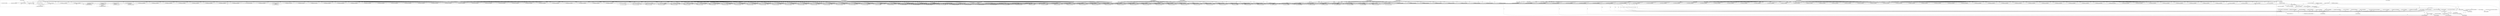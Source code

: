 digraph G {
	"10.1.80.1:45874#ServerID_OuterContainerID"->"1_fwatchdog#ServerID_6dcbcc88d5-mmq29"[ label="GET" ];
	"1_fwatchdog#ServerID_8665dd9487-8ztxg"->"10.1.80.1:34738#ServerID_OuterContainerID"[ label="RESPONSE" ];
	"1_fwatchdog#ServerID_8665dd9487-8ztxg"->"10.1.80.1:34742#ServerID_OuterContainerID"[ label="RESPONSE" ];
	"10.1.80.1:34742#ServerID_OuterContainerID"->"1_fwatchdog#ServerID_8665dd9487-8ztxg"[ label="GET" ];
	"1_fwatchdog#ServerID_76c96688d7-5sj98"->"10.1.80.1:39714#ServerID_OuterContainerID"[ label="RESPONSE" ];
	"10.1.80.1:39714#ServerID_OuterContainerID"->"1_fwatchdog#ServerID_76c96688d7-5sj98"[ label="GET" ];
	"10.1.80.1:34738#ServerID_OuterContainerID"->"1_fwatchdog#ServerID_8665dd9487-8ztxg"[ label="GET" ];
	"10.1.80.1:45870#ServerID_OuterContainerID"->"1_fwatchdog#ServerID_6dcbcc88d5-mmq29"[ label="GET" ];
	"10.1.80.1:39715#ServerID_OuterContainerID"->"1_fwatchdog#ServerID_76c96688d7-5sj98"[ label="GET" ];
	"1_fwatchdog#ServerID_76c96688d7-5sj98"->"10.1.80.1:39715#ServerID_OuterContainerID"[ label="RESPONSE" ];
	"1_fwatchdog#ServerID_6dcbcc88d5-mmq29"->"10.1.80.1:45874#ServerID_OuterContainerID"[ label="RESPONSE" ];
	"1_fwatchdog#ServerID_6dcbcc88d5-mmq29"->"10.1.80.1:45870#ServerID_OuterContainerID"[ label="RESPONSE" ];
	"10.1.80.1:58781#ServerID_OuterContainerID"->"1_fwatchdog#ServerID_667d78fb58-w6kmc"[ label="GET" ];
	"1_fwatchdog#ServerID_667d78fb58-w6kmc"->"10.1.80.1:58781#ServerID_OuterContainerID"[ label="RESPONSE" ];
	"10.1.80.1:58780#ServerID_OuterContainerID"->"1_fwatchdog#ServerID_667d78fb58-w6kmc"[ label="GET" ];
	"1_fwatchdog#ServerID_667d78fb58-w6kmc"->"10.1.80.1:58780#ServerID_OuterContainerID"[ label="RESPONSE" ];
	"10.1.80.1:39760#ServerID_OuterContainerID"->"1_fwatchdog#ServerID_76c96688d7-5sj98"[ label="GET" ];
	"10.1.80.1:39764#ServerID_OuterContainerID"->"1_fwatchdog#ServerID_76c96688d7-5sj98"[ label="GET" ];
	"1_fwatchdog#ServerID_76c96688d7-5sj98"->"10.1.80.1:39764#ServerID_OuterContainerID"[ label="RESPONSE" ];
	"1_fwatchdog#ServerID_76c96688d7-5sj98"->"10.1.80.1:39760#ServerID_OuterContainerID"[ label="RESPONSE" ];
	"10.1.80.1:45922#ServerID_OuterContainerID"->"1_fwatchdog#ServerID_6dcbcc88d5-mmq29"[ label="GET" ];
	"10.1.80.1:45920#ServerID_OuterContainerID"->"1_fwatchdog#ServerID_6dcbcc88d5-mmq29"[ label="GET" ];
	"1_fwatchdog#ServerID_6dcbcc88d5-mmq29"->"10.1.80.1:45922#ServerID_OuterContainerID"[ label="RESPONSE" ];
	"10.1.80.1:34794#ServerID_OuterContainerID"->"1_fwatchdog#ServerID_8665dd9487-8ztxg"[ label="GET" ];
	"1_fwatchdog#ServerID_6dcbcc88d5-mmq29"->"10.1.80.1:45920#ServerID_OuterContainerID"[ label="RESPONSE" ];
	"10.1.80.1:34796#ServerID_OuterContainerID"->"1_fwatchdog#ServerID_8665dd9487-8ztxg"[ label="GET" ];
	"1_fwatchdog#ServerID_8665dd9487-8ztxg"->"10.1.80.1:34794#ServerID_OuterContainerID"[ label="RESPONSE" ];
	"10.1.80.247:46456#ServerID_OuterContainerID"->"1_fwatchdog#ServerID_6dcbcc88d5-mmq29"[ label="POST" ];
	"10.1.80.247:46458#ServerID_OuterContainerID"->"1_fwatchdog#ServerID_6dcbcc88d5-mmq29"[ label="POST" ];
	"10.1.80.247:46462#ServerID_OuterContainerID"->"1_fwatchdog#ServerID_6dcbcc88d5-mmq29"[ label="POST" ];
	"10.1.80.247:46460#ServerID_OuterContainerID"->"1_fwatchdog#ServerID_6dcbcc88d5-mmq29"[ label="POST" ];
	"10.1.80.247:46468#ServerID_OuterContainerID"->"1_fwatchdog#ServerID_6dcbcc88d5-mmq29"[ label="POST" ];
	"10.1.80.247:46470#ServerID_OuterContainerID"->"1_fwatchdog#ServerID_6dcbcc88d5-mmq29"[ label="POST" ];
	"10.1.80.247:46478#ServerID_OuterContainerID"->"1_fwatchdog#ServerID_6dcbcc88d5-mmq29"[ label="POST" ];
	"1_fwatchdog#ServerID_8665dd9487-8ztxg"->"10.1.80.1:34796#ServerID_OuterContainerID"[ label="RESPONSE" ];
	"10.1.80.247:46484#ServerID_OuterContainerID"->"1_fwatchdog#ServerID_6dcbcc88d5-mmq29"[ label="POST" ];
	"10.1.80.247:46506#ServerID_OuterContainerID"->"1_fwatchdog#ServerID_6dcbcc88d5-mmq29"[ label="POST" ];
	"10.1.80.247:46516#ServerID_OuterContainerID"->"1_fwatchdog#ServerID_6dcbcc88d5-mmq29"[ label="POST" ];
	"10.1.80.247:46526#ServerID_OuterContainerID"->"1_fwatchdog#ServerID_6dcbcc88d5-mmq29"[ label="POST" ];
	"10.1.80.247:46536#ServerID_OuterContainerID"->"1_fwatchdog#ServerID_6dcbcc88d5-mmq29"[ label="POST" ];
	"10.1.80.247:46546#ServerID_OuterContainerID"->"1_fwatchdog#ServerID_6dcbcc88d5-mmq29"[ label="POST" ];
	"10.1.80.247:46556#ServerID_OuterContainerID"->"1_fwatchdog#ServerID_6dcbcc88d5-mmq29"[ label="POST" ];
	"10.1.80.1:58936#ServerID_OuterContainerID"->"1_fwatchdog#ServerID_667d78fb58-w6kmc"[ label="GET" ];
	"10.1.80.1:58938#ServerID_OuterContainerID"->"1_fwatchdog#ServerID_667d78fb58-w6kmc"[ label="GET" ];
	"1_fwatchdog#ServerID_667d78fb58-w6kmc"->"10.1.80.1:58938#ServerID_OuterContainerID"[ label="RESPONSE" ];
	"1_fwatchdog#ServerID_667d78fb58-w6kmc"->"10.1.80.1:58936#ServerID_OuterContainerID"[ label="RESPONSE" ];
	"10.1.80.247:46570#ServerID_OuterContainerID"->"1_fwatchdog#ServerID_6dcbcc88d5-mmq29"[ label="POST" ];
	"10.1.80.247:46580#ServerID_OuterContainerID"->"1_fwatchdog#ServerID_6dcbcc88d5-mmq29"[ label="POST" ];
	"10.1.80.247:46590#ServerID_OuterContainerID"->"1_fwatchdog#ServerID_6dcbcc88d5-mmq29"[ label="POST" ];
	"10.1.80.247:46600#ServerID_OuterContainerID"->"1_fwatchdog#ServerID_6dcbcc88d5-mmq29"[ label="POST" ];
	"10.1.80.247:46610#ServerID_OuterContainerID"->"1_fwatchdog#ServerID_6dcbcc88d5-mmq29"[ label="POST" ];
	"10.1.80.247:46620#ServerID_OuterContainerID"->"1_fwatchdog#ServerID_6dcbcc88d5-mmq29"[ label="POST" ];
	"10.1.80.247:46630#ServerID_OuterContainerID"->"1_fwatchdog#ServerID_6dcbcc88d5-mmq29"[ label="POST" ];
	"10.1.80.247:46638#ServerID_OuterContainerID"->"1_fwatchdog#ServerID_6dcbcc88d5-mmq29"[ label="POST" ];
	"10.1.80.247:46650#ServerID_OuterContainerID"->"1_fwatchdog#ServerID_6dcbcc88d5-mmq29"[ label="POST" ];
	"10.1.80.247:46660#ServerID_OuterContainerID"->"1_fwatchdog#ServerID_6dcbcc88d5-mmq29"[ label="POST" ];
	"10.1.80.247:46670#ServerID_OuterContainerID"->"1_fwatchdog#ServerID_6dcbcc88d5-mmq29"[ label="POST" ];
	"10.1.80.247:46680#ServerID_OuterContainerID"->"1_fwatchdog#ServerID_6dcbcc88d5-mmq29"[ label="POST" ];
	"10.1.80.247:46690#ServerID_OuterContainerID"->"1_fwatchdog#ServerID_6dcbcc88d5-mmq29"[ label="POST" ];
	"10.1.80.247:46700#ServerID_OuterContainerID"->"1_fwatchdog#ServerID_6dcbcc88d5-mmq29"[ label="POST" ];
	"10.1.80.247:46710#ServerID_OuterContainerID"->"1_fwatchdog#ServerID_6dcbcc88d5-mmq29"[ label="POST" ];
	"10.1.80.247:46720#ServerID_OuterContainerID"->"1_fwatchdog#ServerID_6dcbcc88d5-mmq29"[ label="POST" ];
	"10.1.80.247:46730#ServerID_OuterContainerID"->"1_fwatchdog#ServerID_6dcbcc88d5-mmq29"[ label="POST" ];
	"1_fwatchdog#ServerID_6dcbcc88d5-mmq29"->"gateway:8080#ServerID_OuterContainerID"[ label="POST" ];
	"1_fwatchdog#ServerID_6dcbcc88d5-mmq29"->"10.1.80.247:8080#ServerID_OuterContainerID"[ label="POST" ];
	"1_fwatchdog#ServerID_6dcbcc88d5-mmq29"->"gateway:8080#ServerID_OuterContainerID"[ label="POST" ];
	"1_fwatchdog#ServerID_6dcbcc88d5-mmq29"->"10.1.80.247:8080#ServerID_OuterContainerID"[ label="POST" ];
	"1_fwatchdog#ServerID_6dcbcc88d5-mmq29"->"gateway:8080#ServerID_OuterContainerID"[ label="POST" ];
	"1_fwatchdog#ServerID_6dcbcc88d5-mmq29"->"10.1.80.247:8080#ServerID_OuterContainerID"[ label="POST" ];
	"1_fwatchdog#ServerID_6dcbcc88d5-mmq29"->"gateway:8080#ServerID_OuterContainerID"[ label="POST" ];
	"1_fwatchdog#ServerID_6dcbcc88d5-mmq29"->"10.1.80.247:8080#ServerID_OuterContainerID"[ label="POST" ];
	"1_fwatchdog#ServerID_6dcbcc88d5-mmq29"->"gateway:8080#ServerID_OuterContainerID"[ label="POST" ];
	"1_fwatchdog#ServerID_6dcbcc88d5-mmq29"->"10.1.80.247:8080#ServerID_OuterContainerID"[ label="POST" ];
	"1_fwatchdog#ServerID_6dcbcc88d5-mmq29"->"gateway:8080#ServerID_OuterContainerID"[ label="POST" ];
	"1_fwatchdog#ServerID_6dcbcc88d5-mmq29"->"10.1.80.247:8080#ServerID_OuterContainerID"[ label="POST" ];
	"1_fwatchdog#ServerID_6dcbcc88d5-mmq29"->"gateway:8080#ServerID_OuterContainerID"[ label="POST" ];
	"1_fwatchdog#ServerID_6dcbcc88d5-mmq29"->"10.1.80.247:8080#ServerID_OuterContainerID"[ label="POST" ];
	"1_fwatchdog#ServerID_6dcbcc88d5-mmq29"->"gateway:8080#ServerID_OuterContainerID"[ label="POST" ];
	"1_fwatchdog#ServerID_6dcbcc88d5-mmq29"->"10.1.80.247:8080#ServerID_OuterContainerID"[ label="POST" ];
	"1_fwatchdog#ServerID_6dcbcc88d5-mmq29"->"gateway:8080#ServerID_OuterContainerID"[ label="POST" ];
	"1_fwatchdog#ServerID_6dcbcc88d5-mmq29"->"10.1.80.247:8080#ServerID_OuterContainerID"[ label="POST" ];
	"1_fwatchdog#ServerID_6dcbcc88d5-mmq29"->"gateway:8080#ServerID_OuterContainerID"[ label="POST" ];
	"1_fwatchdog#ServerID_6dcbcc88d5-mmq29"->"10.1.80.247:8080#ServerID_OuterContainerID"[ label="POST" ];
	"1_fwatchdog#ServerID_6dcbcc88d5-mmq29"->"gateway:8080#ServerID_OuterContainerID"[ label="POST" ];
	"1_fwatchdog#ServerID_6dcbcc88d5-mmq29"->"10.1.80.247:8080#ServerID_OuterContainerID"[ label="POST" ];
	"1_fwatchdog#ServerID_6dcbcc88d5-mmq29"->"gateway:8080#ServerID_OuterContainerID"[ label="POST" ];
	"1_fwatchdog#ServerID_6dcbcc88d5-mmq29"->"10.1.80.247:8080#ServerID_OuterContainerID"[ label="POST" ];
	"1_fwatchdog#ServerID_6dcbcc88d5-mmq29"->"gateway:8080#ServerID_OuterContainerID"[ label="POST" ];
	"1_fwatchdog#ServerID_6dcbcc88d5-mmq29"->"10.1.80.247:8080#ServerID_OuterContainerID"[ label="POST" ];
	"1_fwatchdog#ServerID_6dcbcc88d5-mmq29"->"gateway:8080#ServerID_OuterContainerID"[ label="POST" ];
	"1_fwatchdog#ServerID_6dcbcc88d5-mmq29"->"10.1.80.247:8080#ServerID_OuterContainerID"[ label="POST" ];
	"1_fwatchdog#ServerID_6dcbcc88d5-mmq29"->"gateway:8080#ServerID_OuterContainerID"[ label="POST" ];
	"1_fwatchdog#ServerID_6dcbcc88d5-mmq29"->"10.1.80.247:8080#ServerID_OuterContainerID"[ label="POST" ];
	"1_fwatchdog#ServerID_6dcbcc88d5-mmq29"->"gateway:8080#ServerID_OuterContainerID"[ label="POST" ];
	"1_fwatchdog#ServerID_6dcbcc88d5-mmq29"->"10.1.80.247:8080#ServerID_OuterContainerID"[ label="POST" ];
	"1_fwatchdog#ServerID_6dcbcc88d5-mmq29"->"gateway:8080#ServerID_OuterContainerID"[ label="POST" ];
	"1_fwatchdog#ServerID_6dcbcc88d5-mmq29"->"10.1.80.247:8080#ServerID_OuterContainerID"[ label="POST" ];
	"1_fwatchdog#ServerID_6dcbcc88d5-mmq29"->"gateway:8080#ServerID_OuterContainerID"[ label="POST" ];
	"1_fwatchdog#ServerID_6dcbcc88d5-mmq29"->"10.1.80.247:8080#ServerID_OuterContainerID"[ label="POST" ];
	"1_fwatchdog#ServerID_6dcbcc88d5-mmq29"->"gateway:8080#ServerID_OuterContainerID"[ label="POST" ];
	"1_fwatchdog#ServerID_6dcbcc88d5-mmq29"->"10.1.80.247:8080#ServerID_OuterContainerID"[ label="POST" ];
	"1_fwatchdog#ServerID_6dcbcc88d5-mmq29"->"gateway:8080#ServerID_OuterContainerID"[ label="POST" ];
	"1_fwatchdog#ServerID_6dcbcc88d5-mmq29"->"10.1.80.247:8080#ServerID_OuterContainerID"[ label="POST" ];
	"1_fwatchdog#ServerID_6dcbcc88d5-mmq29"->"gateway:8080#ServerID_OuterContainerID"[ label="POST" ];
	"1_fwatchdog#ServerID_6dcbcc88d5-mmq29"->"10.1.80.247:8080#ServerID_OuterContainerID"[ label="POST" ];
	"1_fwatchdog#ServerID_6dcbcc88d5-mmq29"->"gateway:8080#ServerID_OuterContainerID"[ label="POST" ];
	"1_fwatchdog#ServerID_6dcbcc88d5-mmq29"->"10.1.80.247:8080#ServerID_OuterContainerID"[ label="POST" ];
	"1_fwatchdog#ServerID_6dcbcc88d5-mmq29"->"10.1.80.247:8080#ServerID_OuterContainerID"[ label="POST" ];
	"1_fwatchdog#ServerID_6dcbcc88d5-mmq29"->"gateway:8080#ServerID_OuterContainerID"[ label="POST" ];
	"1_fwatchdog#ServerID_6dcbcc88d5-mmq29"->"gateway:8080#ServerID_OuterContainerID"[ label="POST" ];
	"1_fwatchdog#ServerID_6dcbcc88d5-mmq29"->"10.1.80.247:8080#ServerID_OuterContainerID"[ label="POST" ];
	"1_fwatchdog#ServerID_6dcbcc88d5-mmq29"->"gateway:8080#ServerID_OuterContainerID"[ label="POST" ];
	"1_fwatchdog#ServerID_6dcbcc88d5-mmq29"->"10.1.80.247:8080#ServerID_OuterContainerID"[ label="POST" ];
	"10.1.80.247:46844#ServerID_OuterContainerID"->"1_fwatchdog#ServerID_6dcbcc88d5-mmq29"[ label="POST" ];
	"10.1.80.247:46834#ServerID_OuterContainerID"->"1_fwatchdog#ServerID_6dcbcc88d5-mmq29"[ label="POST" ];
	"10.1.80.247:46824#ServerID_OuterContainerID"->"1_fwatchdog#ServerID_6dcbcc88d5-mmq29"[ label="POST" ];
	"10.1.80.247:55788#ServerID_OuterContainerID"->"1_fwatchdog#ServerID_667d78fb58-w6kmc"[ label="POST" ];
	"10.1.80.247:55786#ServerID_OuterContainerID"->"1_fwatchdog#ServerID_667d78fb58-w6kmc"[ label="POST" ];
	"10.1.80.247:55784#ServerID_OuterContainerID"->"1_fwatchdog#ServerID_667d78fb58-w6kmc"[ label="POST" ];
	"10.1.80.247:55782#ServerID_OuterContainerID"->"1_fwatchdog#ServerID_667d78fb58-w6kmc"[ label="POST" ];
	"10.1.80.247:55808#ServerID_OuterContainerID"->"1_fwatchdog#ServerID_667d78fb58-w6kmc"[ label="POST" ];
	"10.1.80.247:55806#ServerID_OuterContainerID"->"1_fwatchdog#ServerID_667d78fb58-w6kmc"[ label="POST" ];
	"10.1.80.247:55804#ServerID_OuterContainerID"->"1_fwatchdog#ServerID_667d78fb58-w6kmc"[ label="POST" ];
	"10.1.80.247:55800#ServerID_OuterContainerID"->"1_fwatchdog#ServerID_667d78fb58-w6kmc"[ label="POST" ];
	"10.1.80.247:55792#ServerID_OuterContainerID"->"1_fwatchdog#ServerID_667d78fb58-w6kmc"[ label="POST" ];
	"10.1.80.247:55798#ServerID_OuterContainerID"->"1_fwatchdog#ServerID_667d78fb58-w6kmc"[ label="POST" ];
	"10.1.80.247:55796#ServerID_OuterContainerID"->"1_fwatchdog#ServerID_667d78fb58-w6kmc"[ label="POST" ];
	"10.1.80.247:55794#ServerID_OuterContainerID"->"1_fwatchdog#ServerID_667d78fb58-w6kmc"[ label="POST" ];
	"10.1.80.247:55780#ServerID_OuterContainerID"->"1_fwatchdog#ServerID_667d78fb58-w6kmc"[ label="POST" ];
	"10.1.80.247:55778#ServerID_OuterContainerID"->"1_fwatchdog#ServerID_667d78fb58-w6kmc"[ label="POST" ];
	"10.1.80.247:55776#ServerID_OuterContainerID"->"1_fwatchdog#ServerID_667d78fb58-w6kmc"[ label="POST" ];
	"10.1.80.247:55774#ServerID_OuterContainerID"->"1_fwatchdog#ServerID_667d78fb58-w6kmc"[ label="POST" ];
	"10.1.80.247:55772#ServerID_OuterContainerID"->"1_fwatchdog#ServerID_667d78fb58-w6kmc"[ label="POST" ];
	"10.1.80.247:55790#ServerID_OuterContainerID"->"1_fwatchdog#ServerID_667d78fb58-w6kmc"[ label="POST" ];
	"10.1.80.247:55816#ServerID_OuterContainerID"->"1_fwatchdog#ServerID_667d78fb58-w6kmc"[ label="POST" ];
	"10.1.80.247:55814#ServerID_OuterContainerID"->"1_fwatchdog#ServerID_667d78fb58-w6kmc"[ label="POST" ];
	"10.1.80.247:55812#ServerID_OuterContainerID"->"1_fwatchdog#ServerID_667d78fb58-w6kmc"[ label="POST" ];
	"10.1.80.247:55810#ServerID_OuterContainerID"->"1_fwatchdog#ServerID_667d78fb58-w6kmc"[ label="POST" ];
	"10.1.80.247:55818#ServerID_OuterContainerID"->"1_fwatchdog#ServerID_667d78fb58-w6kmc"[ label="POST" ];
	"10.1.80.247:55824#ServerID_OuterContainerID"->"1_fwatchdog#ServerID_667d78fb58-w6kmc"[ label="POST" ];
	"10.1.80.247:55822#ServerID_OuterContainerID"->"1_fwatchdog#ServerID_667d78fb58-w6kmc"[ label="POST" ];
	"10.1.80.247:46920#ServerID_OuterContainerID"->"1_fwatchdog#ServerID_6dcbcc88d5-mmq29"[ label="POST" ];
	"10.1.80.247:46938#ServerID_OuterContainerID"->"1_fwatchdog#ServerID_6dcbcc88d5-mmq29"[ label="POST" ];
	"10.1.80.247:46948#ServerID_OuterContainerID"->"1_fwatchdog#ServerID_6dcbcc88d5-mmq29"[ label="POST" ];
	"1_fwatchdog#ServerID_6dcbcc88d5-mmq29"->"gateway:8080#ServerID_OuterContainerID"[ label="POST" ];
	"1_fwatchdog#ServerID_6dcbcc88d5-mmq29"->"10.1.80.247:8080#ServerID_OuterContainerID"[ label="POST" ];
	"1_fwatchdog#ServerID_6dcbcc88d5-mmq29"->"gateway:8080#ServerID_OuterContainerID"[ label="POST" ];
	"1_fwatchdog#ServerID_6dcbcc88d5-mmq29"->"10.1.80.247:8080#ServerID_OuterContainerID"[ label="POST" ];
	"1_fwatchdog#ServerID_6dcbcc88d5-mmq29"->"gateway:8080#ServerID_OuterContainerID"[ label="POST" ];
	"1_fwatchdog#ServerID_6dcbcc88d5-mmq29"->"10.1.80.247:8080#ServerID_OuterContainerID"[ label="POST" ];
	"1_fwatchdog#ServerID_6dcbcc88d5-mmq29"->"gateway:8080#ServerID_OuterContainerID"[ label="POST" ];
	"1_fwatchdog#ServerID_6dcbcc88d5-mmq29"->"10.1.80.247:8080#ServerID_OuterContainerID"[ label="POST" ];
	"1_fwatchdog#ServerID_6dcbcc88d5-mmq29"->"gateway:8080#ServerID_OuterContainerID"[ label="POST" ];
	"1_fwatchdog#ServerID_6dcbcc88d5-mmq29"->"10.1.80.247:8080#ServerID_OuterContainerID"[ label="POST" ];
	"1_fwatchdog#ServerID_6dcbcc88d5-mmq29"->"gateway:8080#ServerID_OuterContainerID"[ label="POST" ];
	"1_fwatchdog#ServerID_6dcbcc88d5-mmq29"->"10.1.80.247:8080#ServerID_OuterContainerID"[ label="POST" ];
	"10.1.80.247:55896#ServerID_OuterContainerID"->"1_fwatchdog#ServerID_667d78fb58-w6kmc"[ label="POST" ];
	"10.1.80.247:55900#ServerID_OuterContainerID"->"1_fwatchdog#ServerID_667d78fb58-w6kmc"[ label="POST" ];
	"10.1.80.247:55898#ServerID_OuterContainerID"->"1_fwatchdog#ServerID_667d78fb58-w6kmc"[ label="POST" ];
	"10.1.80.247:55902#ServerID_OuterContainerID"->"1_fwatchdog#ServerID_667d78fb58-w6kmc"[ label="POST" ];
	"10.1.80.247:55904#ServerID_OuterContainerID"->"1_fwatchdog#ServerID_667d78fb58-w6kmc"[ label="POST" ];
	"10.1.80.247:55906#ServerID_OuterContainerID"->"1_fwatchdog#ServerID_667d78fb58-w6kmc"[ label="POST" ];
	"10.1.80.1:39692#ServerID_OuterContainerID"->"1_fwatchdog#ServerID_4451aee8bc70"[ label="read" ];
	"10.1.80.247:46996#ServerID_OuterContainerID"->"1_fwatchdog#ServerID_6dcbcc88d5-mmq29"[ label="POST" ];
	"10.1.80.247:47040#ServerID_OuterContainerID"->"1_fwatchdog#ServerID_6dcbcc88d5-mmq29"[ label="POST" ];
	"10.1.80.247:47054#ServerID_OuterContainerID"->"1_fwatchdog#ServerID_6dcbcc88d5-mmq29"[ label="POST" ];
	"1_fwatchdog#ServerID_667d78fb58-w6kmc"->"10.1.80.247:55774#ServerID_OuterContainerID"[ label="RESPONSE" ];
	"1_fwatchdog#ServerID_667d78fb58-w6kmc"->"10.1.80.247:55772#ServerID_OuterContainerID"[ label="RESPONSE" ];
	"10.1.80.247:8080#ServerID_OuterContainerID"->"1_fwatchdog#ServerID_6dcbcc88d5-mmq29"[ label="RESPONSE" ];
	"gateway:8080#ServerID_OuterContainerID"->"1_fwatchdog#ServerID_6dcbcc88d5-mmq29"[ label="RESPONSE" ];
	"10.1.80.247:8080#ServerID_OuterContainerID"->"1_fwatchdog#ServerID_6dcbcc88d5-mmq29"[ label="RESPONSE" ];
	"gateway:8080#ServerID_OuterContainerID"->"1_fwatchdog#ServerID_6dcbcc88d5-mmq29"[ label="RESPONSE" ];
	"1_fwatchdog#ServerID_6dcbcc88d5-mmq29"->"gateway:8080#ServerID_OuterContainerID"[ label="POST" ];
	"1_fwatchdog#ServerID_6dcbcc88d5-mmq29"->"10.1.80.247:8080#ServerID_OuterContainerID"[ label="POST" ];
	"10.1.80.247:55772#ServerID_OuterContainerID"->"1_fwatchdog#ServerID_667d78fb58-w6kmc"[ label="POST" ];
	"1_fwatchdog#ServerID_667d78fb58-w6kmc"->"10.1.80.247:55824#ServerID_OuterContainerID"[ label="RESPONSE" ];
	"10.1.80.1:39694#ServerID_OuterContainerID"->"1_fwatchdog#ServerID_4451aee8bc70"[ label="read" ];
	"10.1.80.247:8080#ServerID_OuterContainerID"->"1_fwatchdog#ServerID_6dcbcc88d5-mmq29"[ label="RESPONSE" ];
	"gateway:8080#ServerID_OuterContainerID"->"1_fwatchdog#ServerID_6dcbcc88d5-mmq29"[ label="RESPONSE" ];
	"1_fwatchdog#ServerID_667d78fb58-w6kmc"->"10.1.80.247:55776#ServerID_OuterContainerID"[ label="RESPONSE" ];
	"10.1.80.247:8080#ServerID_OuterContainerID"->"1_fwatchdog#ServerID_6dcbcc88d5-mmq29"[ label="RESPONSE" ];
	"gateway:8080#ServerID_OuterContainerID"->"1_fwatchdog#ServerID_6dcbcc88d5-mmq29"[ label="RESPONSE" ];
	"1_fwatchdog#ServerID_6dcbcc88d5-mmq29"->"gateway:8080#ServerID_OuterContainerID"[ label="POST" ];
	"1_fwatchdog#ServerID_6dcbcc88d5-mmq29"->"10.1.80.247:8080#ServerID_OuterContainerID"[ label="POST" ];
	"10.1.80.247:55776#ServerID_OuterContainerID"->"1_fwatchdog#ServerID_667d78fb58-w6kmc"[ label="POST" ];
	"1_fwatchdog#ServerID_6dcbcc88d5-mmq29"->"gateway:8080#ServerID_OuterContainerID"[ label="POST" ];
	"1_fwatchdog#ServerID_6dcbcc88d5-mmq29"->"10.1.80.247:8080#ServerID_OuterContainerID"[ label="POST" ];
	"10.1.80.247:55824#ServerID_OuterContainerID"->"1_fwatchdog#ServerID_667d78fb58-w6kmc"[ label="POST" ];
	"1_fwatchdog#ServerID_6dcbcc88d5-mmq29"->"gateway:8080#ServerID_OuterContainerID"[ label="POST" ];
	"1_fwatchdog#ServerID_6dcbcc88d5-mmq29"->"10.1.80.247:8080#ServerID_OuterContainerID"[ label="POST" ];
	"10.1.80.247:55774#ServerID_OuterContainerID"->"1_fwatchdog#ServerID_667d78fb58-w6kmc"[ label="POST" ];
	"10.1.80.247:47100#ServerID_OuterContainerID"->"1_fwatchdog#ServerID_6dcbcc88d5-mmq29"[ label="POST" ];
	"1_fwatchdog#ServerID_6dcbcc88d5-mmq29"->"gateway:8080#ServerID_OuterContainerID"[ label="POST" ];
	"1_fwatchdog#ServerID_6dcbcc88d5-mmq29"->"10.1.80.247:8080#ServerID_OuterContainerID"[ label="POST" ];
	"1_fwatchdog#ServerID_667d78fb58-w6kmc"->"10.1.80.247:55778#ServerID_OuterContainerID"[ label="RESPONSE" ];
	"1_fwatchdog#ServerID_6dcbcc88d5-mmq29"->"gateway:8080#ServerID_OuterContainerID"[ label="POST" ];
	"1_fwatchdog#ServerID_6dcbcc88d5-mmq29"->"10.1.80.247:8080#ServerID_OuterContainerID"[ label="POST" ];
	"10.1.80.247:55778#ServerID_OuterContainerID"->"1_fwatchdog#ServerID_667d78fb58-w6kmc"[ label="POST" ];
	"10.1.80.247:8080#ServerID_OuterContainerID"->"1_fwatchdog#ServerID_6dcbcc88d5-mmq29"[ label="RESPONSE" ];
	"1_fwatchdog#ServerID_4451aee8bc70"->"10.1.80.1:39694#ServerID_OuterContainerID"[ label="write" ];
	"gateway:8080#ServerID_OuterContainerID"->"1_fwatchdog#ServerID_6dcbcc88d5-mmq29"[ label="RESPONSE" ];
	"10.1.80.247:56026#ServerID_OuterContainerID"->"1_fwatchdog#ServerID_667d78fb58-w6kmc"[ label="POST" ];
	"10.1.80.247:47116#ServerID_OuterContainerID"->"1_fwatchdog#ServerID_6dcbcc88d5-mmq29"[ label="POST" ];
	"10.1.80.247:47128#ServerID_OuterContainerID"->"1_fwatchdog#ServerID_6dcbcc88d5-mmq29"[ label="POST" ];
	"1_fwatchdog#ServerID_667d78fb58-w6kmc"->"10.1.80.247:55806#ServerID_OuterContainerID"[ label="RESPONSE" ];
	"10.1.80.247:8080#ServerID_OuterContainerID"->"1_fwatchdog#ServerID_6dcbcc88d5-mmq29"[ label="RESPONSE" ];
	"gateway:8080#ServerID_OuterContainerID"->"1_fwatchdog#ServerID_6dcbcc88d5-mmq29"[ label="RESPONSE" ];
	"1_fwatchdog#ServerID_667d78fb58-w6kmc"->"10.1.80.247:55808#ServerID_OuterContainerID"[ label="RESPONSE" ];
	"10.1.80.247:8080#ServerID_OuterContainerID"->"1_fwatchdog#ServerID_6dcbcc88d5-mmq29"[ label="RESPONSE" ];
	"gateway:8080#ServerID_OuterContainerID"->"1_fwatchdog#ServerID_6dcbcc88d5-mmq29"[ label="RESPONSE" ];
	"1_fwatchdog#ServerID_667d78fb58-w6kmc"->"10.1.80.247:55810#ServerID_OuterContainerID"[ label="RESPONSE" ];
	"10.1.80.247:8080#ServerID_OuterContainerID"->"1_fwatchdog#ServerID_6dcbcc88d5-mmq29"[ label="RESPONSE" ];
	"gateway:8080#ServerID_OuterContainerID"->"1_fwatchdog#ServerID_6dcbcc88d5-mmq29"[ label="RESPONSE" ];
	"10.1.80.247:47136#ServerID_OuterContainerID"->"1_fwatchdog#ServerID_6dcbcc88d5-mmq29"[ label="POST" ];
	"1_fwatchdog#ServerID_667d78fb58-w6kmc"->"10.1.80.247:55812#ServerID_OuterContainerID"[ label="RESPONSE" ];
	"1_fwatchdog#ServerID_4451aee8bc70"->"10.1.80.1:39692#ServerID_OuterContainerID"[ label="write" ];
	"10.1.80.247:8080#ServerID_OuterContainerID"->"1_fwatchdog#ServerID_6dcbcc88d5-mmq29"[ label="RESPONSE" ];
	"gateway:8080#ServerID_OuterContainerID"->"1_fwatchdog#ServerID_6dcbcc88d5-mmq29"[ label="RESPONSE" ];
	"1_fwatchdog#ServerID_667d78fb58-w6kmc"->"10.1.80.247:55814#ServerID_OuterContainerID"[ label="RESPONSE" ];
	"10.1.80.1:34716#ServerID_OuterContainerID"->"1_fwatchdog#ServerID_b81a51f66a3b"[ label="read" ];
	"10.1.80.1:34718#ServerID_OuterContainerID"->"1_fwatchdog#ServerID_b81a51f66a3b"[ label="read" ];
	"1_fwatchdog#ServerID_b81a51f66a3b"->"10.1.80.1:34718#ServerID_OuterContainerID"[ label="write" ];
	"1_fwatchdog#ServerID_b81a51f66a3b"->"10.1.80.1:34716#ServerID_OuterContainerID"[ label="write" ];
	"10.1.80.1:45850#ServerID_OuterContainerID"->"1_fwatchdog#ServerID_b10d4e8ff34a"[ label="read" ];
	"10.1.80.1:45852#ServerID_OuterContainerID"->"1_fwatchdog#ServerID_b10d4e8ff34a"[ label="read" ];
	"1_fwatchdog#ServerID_b10d4e8ff34a"->"10.1.80.1:45852#ServerID_OuterContainerID"[ label="write" ];
	"1_fwatchdog#ServerID_b10d4e8ff34a"->"10.1.80.1:45850#ServerID_OuterContainerID"[ label="write" ];
	"10.1.80.1:58758#ServerID_OuterContainerID"->"1_fwatchdog#ServerID_ef03aa1de3fe"[ label="read" ];
	"10.1.80.1:58760#ServerID_OuterContainerID"->"1_fwatchdog#ServerID_ef03aa1de3fe"[ label="read" ];
	"1_fwatchdog#ServerID_ef03aa1de3fe"->"10.1.80.1:58760#ServerID_OuterContainerID"[ label="write" ];
	"gateway:8080#ServerID_OuterContainerID"->"1_fwatchdog#ServerID_6dcbcc88d5-mmq29"[ label="RESPONSE" ];
	"10.1.80.247:8080#ServerID_OuterContainerID"->"1_fwatchdog#ServerID_6dcbcc88d5-mmq29"[ label="RESPONSE" ];
	"1_fwatchdog#ServerID_667d78fb58-w6kmc"->"10.1.80.247:55816#ServerID_OuterContainerID"[ label="RESPONSE" ];
	"10.1.80.247:8080#ServerID_OuterContainerID"->"1_fwatchdog#ServerID_6dcbcc88d5-mmq29"[ label="RESPONSE" ];
	"gateway:8080#ServerID_OuterContainerID"->"1_fwatchdog#ServerID_6dcbcc88d5-mmq29"[ label="RESPONSE" ];
	"10.1.80.247:47152#ServerID_OuterContainerID"->"1_fwatchdog#ServerID_6dcbcc88d5-mmq29"[ label="POST" ];
	"1_fwatchdog#ServerID_667d78fb58-w6kmc"->"10.1.80.247:55818#ServerID_OuterContainerID"[ label="RESPONSE" ];
	"1_fwatchdog#ServerID_ef03aa1de3fe"->"10.1.80.1:58758#ServerID_OuterContainerID"[ label="write" ];
	"10.1.80.247:8080#ServerID_OuterContainerID"->"1_fwatchdog#ServerID_6dcbcc88d5-mmq29"[ label="RESPONSE" ];
	"gateway:8080#ServerID_OuterContainerID"->"1_fwatchdog#ServerID_6dcbcc88d5-mmq29"[ label="RESPONSE" ];
	"1_fwatchdog#ServerID_6dcbcc88d5-mmq29"->"10.1.80.247:46600#ServerID_OuterContainerID"[ label="RESPONSE" ];
	"1_fwatchdog#ServerID_667d78fb58-w6kmc"->"10.1.80.247:55822#ServerID_OuterContainerID"[ label="RESPONSE" ];
	"10.1.80.247:8080#ServerID_OuterContainerID"->"1_fwatchdog#ServerID_6dcbcc88d5-mmq29"[ label="RESPONSE" ];
	"gateway:8080#ServerID_OuterContainerID"->"1_fwatchdog#ServerID_6dcbcc88d5-mmq29"[ label="RESPONSE" ];
	"10.1.80.247:46600#ServerID_OuterContainerID"->"1_fwatchdog#ServerID_6dcbcc88d5-mmq29"[ label="POST" ];
	"1_fwatchdog#ServerID_6dcbcc88d5-mmq29"->"10.1.80.247:46590#ServerID_OuterContainerID"[ label="RESPONSE" ];
	"1_fwatchdog#ServerID_6dcbcc88d5-mmq29"->"10.1.80.247:46526#ServerID_OuterContainerID"[ label="RESPONSE" ];
	"1_fwatchdog#ServerID_6dcbcc88d5-mmq29"->"10.1.80.247:46546#ServerID_OuterContainerID"[ label="RESPONSE" ];
	"1_fwatchdog#ServerID_667d78fb58-w6kmc"->"10.1.80.247:55804#ServerID_OuterContainerID"[ label="RESPONSE" ];
	"10.1.80.247:8080#ServerID_OuterContainerID"->"1_fwatchdog#ServerID_6dcbcc88d5-mmq29"[ label="RESPONSE" ];
	"gateway:8080#ServerID_OuterContainerID"->"1_fwatchdog#ServerID_6dcbcc88d5-mmq29"[ label="RESPONSE" ];
	"1_fwatchdog#ServerID_6dcbcc88d5-mmq29"->"10.1.80.247:46556#ServerID_OuterContainerID"[ label="RESPONSE" ];
	"1_fwatchdog#ServerID_6dcbcc88d5-mmq29"->"10.1.80.247:46536#ServerID_OuterContainerID"[ label="RESPONSE" ];
	"10.1.80.247:46536#ServerID_OuterContainerID"->"1_fwatchdog#ServerID_6dcbcc88d5-mmq29"[ label="POST" ];
	"1_fwatchdog#ServerID_667d78fb58-w6kmc"->"10.1.80.247:55800#ServerID_OuterContainerID"[ label="RESPONSE" ];
	"10.1.80.247:8080#ServerID_OuterContainerID"->"1_fwatchdog#ServerID_6dcbcc88d5-mmq29"[ label="RESPONSE" ];
	"gateway:8080#ServerID_OuterContainerID"->"1_fwatchdog#ServerID_6dcbcc88d5-mmq29"[ label="RESPONSE" ];
	"10.1.80.247:46556#ServerID_OuterContainerID"->"1_fwatchdog#ServerID_6dcbcc88d5-mmq29"[ label="POST" ];
	"1_fwatchdog#ServerID_6dcbcc88d5-mmq29"->"10.1.80.247:46670#ServerID_OuterContainerID"[ label="RESPONSE" ];
	"10.1.80.247:8080#ServerID_OuterContainerID"->"1_fwatchdog#ServerID_6dcbcc88d5-mmq29"[ label="RESPONSE" ];
	"1_fwatchdog#ServerID_667d78fb58-w6kmc"->"10.1.80.247:55906#ServerID_OuterContainerID"[ label="RESPONSE" ];
	"gateway:8080#ServerID_OuterContainerID"->"1_fwatchdog#ServerID_6dcbcc88d5-mmq29"[ label="RESPONSE" ];
	"10.1.80.247:46670#ServerID_OuterContainerID"->"1_fwatchdog#ServerID_6dcbcc88d5-mmq29"[ label="POST" ];
	"1_fwatchdog#ServerID_6dcbcc88d5-mmq29"->"10.1.80.247:46456#ServerID_OuterContainerID"[ label="RESPONSE" ];
	"1_fwatchdog#ServerID_667d78fb58-w6kmc"->"10.1.80.247:55896#ServerID_OuterContainerID"[ label="RESPONSE" ];
	"10.1.80.247:8080#ServerID_OuterContainerID"->"1_fwatchdog#ServerID_6dcbcc88d5-mmq29"[ label="RESPONSE" ];
	"gateway:8080#ServerID_OuterContainerID"->"1_fwatchdog#ServerID_6dcbcc88d5-mmq29"[ label="RESPONSE" ];
	"10.1.80.247:46456#ServerID_OuterContainerID"->"1_fwatchdog#ServerID_6dcbcc88d5-mmq29"[ label="POST" ];
	"1_fwatchdog#ServerID_667d78fb58-w6kmc"->"10.1.80.247:55898#ServerID_OuterContainerID"[ label="RESPONSE" ];
	"10.1.80.247:8080#ServerID_OuterContainerID"->"1_fwatchdog#ServerID_6dcbcc88d5-mmq29"[ label="RESPONSE" ];
	"gateway:8080#ServerID_OuterContainerID"->"1_fwatchdog#ServerID_6dcbcc88d5-mmq29"[ label="RESPONSE" ];
	"1_fwatchdog#ServerID_667d78fb58-w6kmc"->"10.1.80.247:55900#ServerID_OuterContainerID"[ label="RESPONSE" ];
	"10.1.80.247:8080#ServerID_OuterContainerID"->"1_fwatchdog#ServerID_6dcbcc88d5-mmq29"[ label="RESPONSE" ];
	"gateway:8080#ServerID_OuterContainerID"->"1_fwatchdog#ServerID_6dcbcc88d5-mmq29"[ label="RESPONSE" ];
	"1_fwatchdog#ServerID_667d78fb58-w6kmc"->"10.1.80.247:55902#ServerID_OuterContainerID"[ label="RESPONSE" ];
	"10.1.80.247:8080#ServerID_OuterContainerID"->"1_fwatchdog#ServerID_6dcbcc88d5-mmq29"[ label="RESPONSE" ];
	"gateway:8080#ServerID_OuterContainerID"->"1_fwatchdog#ServerID_6dcbcc88d5-mmq29"[ label="RESPONSE" ];
	"1_fwatchdog#ServerID_667d78fb58-w6kmc"->"10.1.80.247:55904#ServerID_OuterContainerID"[ label="RESPONSE" ];
	"10.1.80.247:8080#ServerID_OuterContainerID"->"1_fwatchdog#ServerID_6dcbcc88d5-mmq29"[ label="RESPONSE" ];
	"gateway:8080#ServerID_OuterContainerID"->"1_fwatchdog#ServerID_6dcbcc88d5-mmq29"[ label="RESPONSE" ];
	"1_fwatchdog#ServerID_667d78fb58-w6kmc"->"10.1.80.247:55824#ServerID_OuterContainerID"[ label="RESPONSE" ];
	"10.1.80.247:8080#ServerID_OuterContainerID"->"1_fwatchdog#ServerID_6dcbcc88d5-mmq29"[ label="RESPONSE" ];
	"gateway:8080#ServerID_OuterContainerID"->"1_fwatchdog#ServerID_6dcbcc88d5-mmq29"[ label="RESPONSE" ];
	"1_fwatchdog#ServerID_667d78fb58-w6kmc"->"10.1.80.247:55798#ServerID_OuterContainerID"[ label="RESPONSE" ];
	"10.1.80.247:8080#ServerID_OuterContainerID"->"1_fwatchdog#ServerID_6dcbcc88d5-mmq29"[ label="RESPONSE" ];
	"gateway:8080#ServerID_OuterContainerID"->"1_fwatchdog#ServerID_6dcbcc88d5-mmq29"[ label="RESPONSE" ];
	"1_fwatchdog#ServerID_667d78fb58-w6kmc"->"10.1.80.247:55796#ServerID_OuterContainerID"[ label="RESPONSE" ];
	"10.1.80.247:8080#ServerID_OuterContainerID"->"1_fwatchdog#ServerID_6dcbcc88d5-mmq29"[ label="RESPONSE" ];
	"gateway:8080#ServerID_OuterContainerID"->"1_fwatchdog#ServerID_6dcbcc88d5-mmq29"[ label="RESPONSE" ];
	"1_fwatchdog#ServerID_667d78fb58-w6kmc"->"10.1.80.247:55776#ServerID_OuterContainerID"[ label="RESPONSE" ];
	"10.1.80.247:8080#ServerID_OuterContainerID"->"1_fwatchdog#ServerID_6dcbcc88d5-mmq29"[ label="RESPONSE" ];
	"gateway:8080#ServerID_OuterContainerID"->"1_fwatchdog#ServerID_6dcbcc88d5-mmq29"[ label="RESPONSE" ];
	"1_fwatchdog#ServerID_667d78fb58-w6kmc"->"10.1.80.247:56026#ServerID_OuterContainerID"[ label="RESPONSE" ];
	"10.1.80.247:8080#ServerID_OuterContainerID"->"1_fwatchdog#ServerID_6dcbcc88d5-mmq29"[ label="RESPONSE" ];
	"gateway:8080#ServerID_OuterContainerID"->"1_fwatchdog#ServerID_6dcbcc88d5-mmq29"[ label="RESPONSE" ];
	"1_fwatchdog#ServerID_6dcbcc88d5-mmq29"->"gateway:8080#ServerID_OuterContainerID"[ label="POST" ];
	"1_fwatchdog#ServerID_6dcbcc88d5-mmq29"->"10.1.80.247:8080#ServerID_OuterContainerID"[ label="POST" ];
	"10.1.80.247:56026#ServerID_OuterContainerID"->"1_fwatchdog#ServerID_667d78fb58-w6kmc"[ label="POST" ];
	"1_fwatchdog#ServerID_6dcbcc88d5-mmq29"->"gateway:8080#ServerID_OuterContainerID"[ label="POST" ];
	"1_fwatchdog#ServerID_6dcbcc88d5-mmq29"->"10.1.80.247:8080#ServerID_OuterContainerID"[ label="POST" ];
	"10.1.80.247:55776#ServerID_OuterContainerID"->"1_fwatchdog#ServerID_667d78fb58-w6kmc"[ label="POST" ];
	"1_fwatchdog#ServerID_6dcbcc88d5-mmq29"->"gateway:8080#ServerID_OuterContainerID"[ label="POST" ];
	"1_fwatchdog#ServerID_6dcbcc88d5-mmq29"->"10.1.80.247:8080#ServerID_OuterContainerID"[ label="POST" ];
	"10.1.80.247:55796#ServerID_OuterContainerID"->"1_fwatchdog#ServerID_667d78fb58-w6kmc"[ label="POST" ];
	"1_fwatchdog#ServerID_667d78fb58-w6kmc"->"10.1.80.247:55786#ServerID_OuterContainerID"[ label="RESPONSE" ];
	"10.1.80.247:8080#ServerID_OuterContainerID"->"1_fwatchdog#ServerID_6dcbcc88d5-mmq29"[ label="RESPONSE" ];
	"gateway:8080#ServerID_OuterContainerID"->"1_fwatchdog#ServerID_6dcbcc88d5-mmq29"[ label="RESPONSE" ];
	"1_fwatchdog#ServerID_667d78fb58-w6kmc"->"10.1.80.247:55784#ServerID_OuterContainerID"[ label="RESPONSE" ];
	"10.1.80.247:8080#ServerID_OuterContainerID"->"1_fwatchdog#ServerID_6dcbcc88d5-mmq29"[ label="RESPONSE" ];
	"gateway:8080#ServerID_OuterContainerID"->"1_fwatchdog#ServerID_6dcbcc88d5-mmq29"[ label="RESPONSE" ];
	"1_fwatchdog#ServerID_667d78fb58-w6kmc"->"10.1.80.247:55792#ServerID_OuterContainerID"[ label="RESPONSE" ];
	"10.1.80.247:8080#ServerID_OuterContainerID"->"1_fwatchdog#ServerID_6dcbcc88d5-mmq29"[ label="RESPONSE" ];
	"gateway:8080#ServerID_OuterContainerID"->"1_fwatchdog#ServerID_6dcbcc88d5-mmq29"[ label="RESPONSE" ];
	"1_fwatchdog#ServerID_667d78fb58-w6kmc"->"10.1.80.247:55782#ServerID_OuterContainerID"[ label="RESPONSE" ];
	"10.1.80.247:8080#ServerID_OuterContainerID"->"1_fwatchdog#ServerID_6dcbcc88d5-mmq29"[ label="RESPONSE" ];
	"gateway:8080#ServerID_OuterContainerID"->"1_fwatchdog#ServerID_6dcbcc88d5-mmq29"[ label="RESPONSE" ];
	"1_fwatchdog#ServerID_667d78fb58-w6kmc"->"10.1.80.247:55796#ServerID_OuterContainerID"[ label="RESPONSE" ];
	"10.1.80.247:8080#ServerID_OuterContainerID"->"1_fwatchdog#ServerID_6dcbcc88d5-mmq29"[ label="RESPONSE" ];
	"gateway:8080#ServerID_OuterContainerID"->"1_fwatchdog#ServerID_6dcbcc88d5-mmq29"[ label="RESPONSE" ];
	"1_fwatchdog#ServerID_6dcbcc88d5-mmq29"->"10.1.80.247:46468#ServerID_OuterContainerID"[ label="RESPONSE" ];
	"1_fwatchdog#ServerID_667d78fb58-w6kmc"->"10.1.80.247:55776#ServerID_OuterContainerID"[ label="RESPONSE" ];
	"10.1.80.247:8080#ServerID_OuterContainerID"->"1_fwatchdog#ServerID_6dcbcc88d5-mmq29"[ label="RESPONSE" ];
	"gateway:8080#ServerID_OuterContainerID"->"1_fwatchdog#ServerID_6dcbcc88d5-mmq29"[ label="RESPONSE" ];
	"1_fwatchdog#ServerID_6dcbcc88d5-mmq29"->"10.1.80.247:46458#ServerID_OuterContainerID"[ label="RESPONSE" ];
	"1_fwatchdog#ServerID_6dcbcc88d5-mmq29"->"10.1.80.247:46484#ServerID_OuterContainerID"[ label="RESPONSE" ];
	"1_fwatchdog#ServerID_6dcbcc88d5-mmq29"->"10.1.80.247:46462#ServerID_OuterContainerID"[ label="RESPONSE" ];
	"1_fwatchdog#ServerID_667d78fb58-w6kmc"->"10.1.80.247:56026#ServerID_OuterContainerID"[ label="RESPONSE" ];
	"1_fwatchdog#ServerID_6dcbcc88d5-mmq29"->"10.1.80.247:46478#ServerID_OuterContainerID"[ label="RESPONSE" ];
	"1_fwatchdog#ServerID_6dcbcc88d5-mmq29"->"10.1.80.247:46506#ServerID_OuterContainerID"[ label="RESPONSE" ];
	"1_fwatchdog#ServerID_6dcbcc88d5-mmq29"->"10.1.80.247:46660#ServerID_OuterContainerID"[ label="RESPONSE" ];
	"10.1.80.247:8080#ServerID_OuterContainerID"->"1_fwatchdog#ServerID_6dcbcc88d5-mmq29"[ label="RESPONSE" ];
	"gateway:8080#ServerID_OuterContainerID"->"1_fwatchdog#ServerID_6dcbcc88d5-mmq29"[ label="RESPONSE" ];
	"1_fwatchdog#ServerID_6dcbcc88d5-mmq29"->"10.1.80.247:46700#ServerID_OuterContainerID"[ label="RESPONSE" ];
	"1_fwatchdog#ServerID_667d78fb58-w6kmc"->"10.1.80.247:55790#ServerID_OuterContainerID"[ label="RESPONSE" ];
	"10.1.80.247:8080#ServerID_OuterContainerID"->"1_fwatchdog#ServerID_6dcbcc88d5-mmq29"[ label="RESPONSE" ];
	"gateway:8080#ServerID_OuterContainerID"->"1_fwatchdog#ServerID_6dcbcc88d5-mmq29"[ label="RESPONSE" ];
	"1_fwatchdog#ServerID_667d78fb58-w6kmc"->"10.1.80.247:55780#ServerID_OuterContainerID"[ label="RESPONSE" ];
	"10.1.80.247:8080#ServerID_OuterContainerID"->"1_fwatchdog#ServerID_6dcbcc88d5-mmq29"[ label="RESPONSE" ];
	"gateway:8080#ServerID_OuterContainerID"->"1_fwatchdog#ServerID_6dcbcc88d5-mmq29"[ label="RESPONSE" ];
	"1_fwatchdog#ServerID_667d78fb58-w6kmc"->"10.1.80.247:55794#ServerID_OuterContainerID"[ label="RESPONSE" ];
	"10.1.80.1:39715#ServerID_OuterContainerID"->"1_fwatchdog#ServerID_4451aee8bc70"[ label="read" ];
	"10.1.80.247:8080#ServerID_OuterContainerID"->"1_fwatchdog#ServerID_6dcbcc88d5-mmq29"[ label="RESPONSE" ];
	"gateway:8080#ServerID_OuterContainerID"->"1_fwatchdog#ServerID_6dcbcc88d5-mmq29"[ label="RESPONSE" ];
	"1_fwatchdog#ServerID_667d78fb58-w6kmc"->"10.1.80.247:55788#ServerID_OuterContainerID"[ label="RESPONSE" ];
	"10.1.80.247:8080#ServerID_OuterContainerID"->"1_fwatchdog#ServerID_6dcbcc88d5-mmq29"[ label="RESPONSE" ];
	"gateway:8080#ServerID_OuterContainerID"->"1_fwatchdog#ServerID_6dcbcc88d5-mmq29"[ label="RESPONSE" ];
	"1_fwatchdog#ServerID_667d78fb58-w6kmc"->"10.1.80.247:55772#ServerID_OuterContainerID"[ label="RESPONSE" ];
	"10.1.80.247:8080#ServerID_OuterContainerID"->"1_fwatchdog#ServerID_6dcbcc88d5-mmq29"[ label="RESPONSE" ];
	"gateway:8080#ServerID_OuterContainerID"->"1_fwatchdog#ServerID_6dcbcc88d5-mmq29"[ label="RESPONSE" ];
	"1_fwatchdog#ServerID_667d78fb58-w6kmc"->"10.1.80.247:55774#ServerID_OuterContainerID"[ label="RESPONSE" ];
	"10.1.80.247:8080#ServerID_OuterContainerID"->"1_fwatchdog#ServerID_6dcbcc88d5-mmq29"[ label="RESPONSE" ];
	"gateway:8080#ServerID_OuterContainerID"->"1_fwatchdog#ServerID_6dcbcc88d5-mmq29"[ label="RESPONSE" ];
	"1_fwatchdog#ServerID_667d78fb58-w6kmc"->"10.1.80.247:55778#ServerID_OuterContainerID"[ label="RESPONSE" ];
	"10.1.80.247:8080#ServerID_OuterContainerID"->"1_fwatchdog#ServerID_6dcbcc88d5-mmq29"[ label="RESPONSE" ];
	"gateway:8080#ServerID_OuterContainerID"->"1_fwatchdog#ServerID_6dcbcc88d5-mmq29"[ label="RESPONSE" ];
	"1_fwatchdog#ServerID_6dcbcc88d5-mmq29"->"10.1.80.247:47040#ServerID_OuterContainerID"[ label="RESPONSE" ];
	"1_fwatchdog#ServerID_6dcbcc88d5-mmq29"->"10.1.80.247:46996#ServerID_OuterContainerID"[ label="RESPONSE" ];
	"1_fwatchdog#ServerID_6dcbcc88d5-mmq29"->"10.1.80.247:47054#ServerID_OuterContainerID"[ label="RESPONSE" ];
	"1_fwatchdog#ServerID_6dcbcc88d5-mmq29"->"10.1.80.247:46720#ServerID_OuterContainerID"[ label="RESPONSE" ];
	"1_fwatchdog#ServerID_4451aee8bc70"->"10.1.80.1:39715#ServerID_OuterContainerID"[ label="write" ];
	"1_fwatchdog#ServerID_6dcbcc88d5-mmq29"->"10.1.80.247:46680#ServerID_OuterContainerID"[ label="RESPONSE" ];
	"1_fwatchdog#ServerID_6dcbcc88d5-mmq29"->"10.1.80.247:46470#ServerID_OuterContainerID"[ label="RESPONSE" ];
	"1_fwatchdog#ServerID_6dcbcc88d5-mmq29"->"10.1.80.247:46516#ServerID_OuterContainerID"[ label="RESPONSE" ];
	"1_fwatchdog#ServerID_6dcbcc88d5-mmq29"->"10.1.80.247:46630#ServerID_OuterContainerID"[ label="RESPONSE" ];
	"10.1.80.1:39714#ServerID_OuterContainerID"->"1_fwatchdog#ServerID_4451aee8bc70"[ label="read" ];
	"1_fwatchdog#ServerID_6dcbcc88d5-mmq29"->"10.1.80.247:46460#ServerID_OuterContainerID"[ label="RESPONSE" ];
	"1_fwatchdog#ServerID_6dcbcc88d5-mmq29"->"10.1.80.247:46844#ServerID_OuterContainerID"[ label="RESPONSE" ];
	"1_fwatchdog#ServerID_6dcbcc88d5-mmq29"->"10.1.80.247:46620#ServerID_OuterContainerID"[ label="RESPONSE" ];
	"1_fwatchdog#ServerID_6dcbcc88d5-mmq29"->"10.1.80.247:46710#ServerID_OuterContainerID"[ label="RESPONSE" ];
	"1_fwatchdog#ServerID_6dcbcc88d5-mmq29"->"10.1.80.247:46730#ServerID_OuterContainerID"[ label="RESPONSE" ];
	"1_fwatchdog#ServerID_6dcbcc88d5-mmq29"->"10.1.80.247:46690#ServerID_OuterContainerID"[ label="RESPONSE" ];
	"1_fwatchdog#ServerID_4451aee8bc70"->"10.1.80.1:39714#ServerID_OuterContainerID"[ label="write" ];
	"10.1.80.1:34738#ServerID_OuterContainerID"->"1_fwatchdog#ServerID_b81a51f66a3b"[ label="read" ];
	"10.1.80.1:34742#ServerID_OuterContainerID"->"1_fwatchdog#ServerID_b81a51f66a3b"[ label="read" ];
	"10.1.80.1:45870#ServerID_OuterContainerID"->"1_fwatchdog#ServerID_b10d4e8ff34a"[ label="read" ];
	"1_fwatchdog#ServerID_b81a51f66a3b"->"10.1.80.1:34738#ServerID_OuterContainerID"[ label="write" ];
	"1_fwatchdog#ServerID_b81a51f66a3b"->"10.1.80.1:34742#ServerID_OuterContainerID"[ label="write" ];
	"1_fwatchdog#ServerID_6dcbcc88d5-mmq29"->"10.1.80.247:46834#ServerID_OuterContainerID"[ label="RESPONSE" ];
	"1_fwatchdog#ServerID_6dcbcc88d5-mmq29"->"10.1.80.247:46948#ServerID_OuterContainerID"[ label="RESPONSE" ];
	"1_fwatchdog#ServerID_6dcbcc88d5-mmq29"->"10.1.80.247:46638#ServerID_OuterContainerID"[ label="RESPONSE" ];
	"1_fwatchdog#ServerID_6dcbcc88d5-mmq29"->"gateway:8080#ServerID_OuterContainerID"[ label="POST" ];
	"1_fwatchdog#ServerID_6dcbcc88d5-mmq29"->"10.1.80.247:8080#ServerID_OuterContainerID"[ label="POST" ];
	"10.1.80.247:55778#ServerID_OuterContainerID"->"1_fwatchdog#ServerID_667d78fb58-w6kmc"[ label="POST" ];
	"1_fwatchdog#ServerID_6dcbcc88d5-mmq29"->"gateway:8080#ServerID_OuterContainerID"[ label="POST" ];
	"1_fwatchdog#ServerID_6dcbcc88d5-mmq29"->"10.1.80.247:8080#ServerID_OuterContainerID"[ label="POST" ];
	"1_fwatchdog#ServerID_6dcbcc88d5-mmq29"->"gateway:8080#ServerID_OuterContainerID"[ label="POST" ];
	"1_fwatchdog#ServerID_6dcbcc88d5-mmq29"->"10.1.80.247:8080#ServerID_OuterContainerID"[ label="POST" ];
	"1_fwatchdog#ServerID_6dcbcc88d5-mmq29"->"gateway:8080#ServerID_OuterContainerID"[ label="POST" ];
	"1_fwatchdog#ServerID_6dcbcc88d5-mmq29"->"10.1.80.247:8080#ServerID_OuterContainerID"[ label="POST" ];
	"1_fwatchdog#ServerID_6dcbcc88d5-mmq29"->"gateway:8080#ServerID_OuterContainerID"[ label="POST" ];
	"1_fwatchdog#ServerID_6dcbcc88d5-mmq29"->"10.1.80.247:8080#ServerID_OuterContainerID"[ label="POST" ];
	"1_fwatchdog#ServerID_6dcbcc88d5-mmq29"->"gateway:8080#ServerID_OuterContainerID"[ label="POST" ];
	"1_fwatchdog#ServerID_6dcbcc88d5-mmq29"->"10.1.80.247:8080#ServerID_OuterContainerID"[ label="POST" ];
	"10.1.80.247:55774#ServerID_OuterContainerID"->"1_fwatchdog#ServerID_667d78fb58-w6kmc"[ label="POST" ];
	"1_fwatchdog#ServerID_6dcbcc88d5-mmq29"->"gateway:8080#ServerID_OuterContainerID"[ label="POST" ];
	"1_fwatchdog#ServerID_6dcbcc88d5-mmq29"->"10.1.80.247:8080#ServerID_OuterContainerID"[ label="POST" ];
	"1_fwatchdog#ServerID_6dcbcc88d5-mmq29"->"gateway:8080#ServerID_OuterContainerID"[ label="POST" ];
	"1_fwatchdog#ServerID_6dcbcc88d5-mmq29"->"10.1.80.247:8080#ServerID_OuterContainerID"[ label="POST" ];
	"1_fwatchdog#ServerID_6dcbcc88d5-mmq29"->"gateway:8080#ServerID_OuterContainerID"[ label="POST" ];
	"1_fwatchdog#ServerID_6dcbcc88d5-mmq29"->"10.1.80.247:8080#ServerID_OuterContainerID"[ label="POST" ];
	"10.1.80.247:56120#ServerID_OuterContainerID"->"1_fwatchdog#ServerID_667d78fb58-w6kmc"[ label="POST" ];
	"1_fwatchdog#ServerID_6dcbcc88d5-mmq29"->"10.1.80.247:46570#ServerID_OuterContainerID"[ label="RESPONSE" ];
	"1_fwatchdog#ServerID_6dcbcc88d5-mmq29"->"10.1.80.247:46580#ServerID_OuterContainerID"[ label="RESPONSE" ];
	"1_fwatchdog#ServerID_6dcbcc88d5-mmq29"->"10.1.80.247:46650#ServerID_OuterContainerID"[ label="RESPONSE" ];
	"1_fwatchdog#ServerID_6dcbcc88d5-mmq29"->"10.1.80.247:46610#ServerID_OuterContainerID"[ label="RESPONSE" ];
	"1_fwatchdog#ServerID_6dcbcc88d5-mmq29"->"10.1.80.247:46824#ServerID_OuterContainerID"[ label="RESPONSE" ];
	"1_fwatchdog#ServerID_6dcbcc88d5-mmq29"->"10.1.80.247:46920#ServerID_OuterContainerID"[ label="RESPONSE" ];
	"1_fwatchdog#ServerID_6dcbcc88d5-mmq29"->"10.1.80.247:46938#ServerID_OuterContainerID"[ label="RESPONSE" ];
	"1_fwatchdog#ServerID_6dcbcc88d5-mmq29"->"gateway:8080#ServerID_OuterContainerID"[ label="POST" ];
	"1_fwatchdog#ServerID_6dcbcc88d5-mmq29"->"10.1.80.247:8080#ServerID_OuterContainerID"[ label="POST" ];
	"10.1.80.247:56132#ServerID_OuterContainerID"->"1_fwatchdog#ServerID_667d78fb58-w6kmc"[ label="POST" ];
	"10.1.80.247:56130#ServerID_OuterContainerID"->"1_fwatchdog#ServerID_667d78fb58-w6kmc"[ label="POST" ];
	"10.1.80.247:56128#ServerID_OuterContainerID"->"1_fwatchdog#ServerID_667d78fb58-w6kmc"[ label="POST" ];
	"10.1.80.247:56126#ServerID_OuterContainerID"->"1_fwatchdog#ServerID_667d78fb58-w6kmc"[ label="POST" ];
	"10.1.80.247:56124#ServerID_OuterContainerID"->"1_fwatchdog#ServerID_667d78fb58-w6kmc"[ label="POST" ];
	"10.1.80.1:45874#ServerID_OuterContainerID"->"1_fwatchdog#ServerID_b10d4e8ff34a"[ label="read" ];
	"1_fwatchdog#ServerID_b10d4e8ff34a"->"10.1.80.1:45874#ServerID_OuterContainerID"[ label="write" ];
	"1_fwatchdog#ServerID_b10d4e8ff34a"->"10.1.80.1:45870#ServerID_OuterContainerID"[ label="write" ];
	"10.1.80.1:58781#ServerID_OuterContainerID"->"1_fwatchdog#ServerID_ef03aa1de3fe"[ label="read" ];
	"1_fwatchdog#ServerID_ef03aa1de3fe"->"10.1.80.1:58781#ServerID_OuterContainerID"[ label="write" ];
	"10.1.80.1:58780#ServerID_OuterContainerID"->"1_fwatchdog#ServerID_ef03aa1de3fe"[ label="read" ];
	"10.1.80.247:56134#ServerID_OuterContainerID"->"1_fwatchdog#ServerID_667d78fb58-w6kmc"[ label="POST" ];
	"10.1.80.247:56136#ServerID_OuterContainerID"->"1_fwatchdog#ServerID_667d78fb58-w6kmc"[ label="POST" ];
	"1_fwatchdog#ServerID_667d78fb58-w6kmc"->"10.1.80.247:56120#ServerID_OuterContainerID"[ label="RESPONSE" ];
	"10.1.80.247:8080#ServerID_OuterContainerID"->"1_fwatchdog#ServerID_6dcbcc88d5-mmq29"[ label="RESPONSE" ];
	"gateway:8080#ServerID_OuterContainerID"->"1_fwatchdog#ServerID_6dcbcc88d5-mmq29"[ label="RESPONSE" ];
	"1_fwatchdog#ServerID_667d78fb58-w6kmc"->"10.1.80.247:56132#ServerID_OuterContainerID"[ label="RESPONSE" ];
	"10.1.80.247:8080#ServerID_OuterContainerID"->"1_fwatchdog#ServerID_6dcbcc88d5-mmq29"[ label="RESPONSE" ];
	"gateway:8080#ServerID_OuterContainerID"->"1_fwatchdog#ServerID_6dcbcc88d5-mmq29"[ label="RESPONSE" ];
	"1_fwatchdog#ServerID_6dcbcc88d5-mmq29"->"10.1.80.247:46536#ServerID_OuterContainerID"[ label="RESPONSE" ];
	"1_fwatchdog#ServerID_6dcbcc88d5-mmq29"->"10.1.80.247:46556#ServerID_OuterContainerID"[ label="RESPONSE" ];
	"1_fwatchdog#ServerID_667d78fb58-w6kmc"->"10.1.80.247:56126#ServerID_OuterContainerID"[ label="RESPONSE" ];
	"1_fwatchdog#ServerID_667d78fb58-w6kmc"->"10.1.80.247:55774#ServerID_OuterContainerID"[ label="RESPONSE" ];
	"10.1.80.247:8080#ServerID_OuterContainerID"->"1_fwatchdog#ServerID_6dcbcc88d5-mmq29"[ label="RESPONSE" ];
	"gateway:8080#ServerID_OuterContainerID"->"1_fwatchdog#ServerID_6dcbcc88d5-mmq29"[ label="RESPONSE" ];
	"10.1.80.247:8080#ServerID_OuterContainerID"->"1_fwatchdog#ServerID_6dcbcc88d5-mmq29"[ label="RESPONSE" ];
	"gateway:8080#ServerID_OuterContainerID"->"1_fwatchdog#ServerID_6dcbcc88d5-mmq29"[ label="RESPONSE" ];
	"1_fwatchdog#ServerID_667d78fb58-w6kmc"->"10.1.80.247:56130#ServerID_OuterContainerID"[ label="RESPONSE" ];
	"10.1.80.247:8080#ServerID_OuterContainerID"->"1_fwatchdog#ServerID_6dcbcc88d5-mmq29"[ label="RESPONSE" ];
	"gateway:8080#ServerID_OuterContainerID"->"1_fwatchdog#ServerID_6dcbcc88d5-mmq29"[ label="RESPONSE" ];
	"1_fwatchdog#ServerID_667d78fb58-w6kmc"->"10.1.80.247:56128#ServerID_OuterContainerID"[ label="RESPONSE" ];
	"10.1.80.247:8080#ServerID_OuterContainerID"->"1_fwatchdog#ServerID_6dcbcc88d5-mmq29"[ label="RESPONSE" ];
	"gateway:8080#ServerID_OuterContainerID"->"1_fwatchdog#ServerID_6dcbcc88d5-mmq29"[ label="RESPONSE" ];
	"1_fwatchdog#ServerID_667d78fb58-w6kmc"->"10.1.80.247:56136#ServerID_OuterContainerID"[ label="RESPONSE" ];
	"10.1.80.247:8080#ServerID_OuterContainerID"->"1_fwatchdog#ServerID_6dcbcc88d5-mmq29"[ label="RESPONSE" ];
	"gateway:8080#ServerID_OuterContainerID"->"1_fwatchdog#ServerID_6dcbcc88d5-mmq29"[ label="RESPONSE" ];
	"1_fwatchdog#ServerID_6dcbcc88d5-mmq29"->"10.1.80.247:47136#ServerID_OuterContainerID"[ label="RESPONSE" ];
	"1_fwatchdog#ServerID_6dcbcc88d5-mmq29"->"10.1.80.247:47152#ServerID_OuterContainerID"[ label="RESPONSE" ];
	"1_fwatchdog#ServerID_667d78fb58-w6kmc"->"10.1.80.247:56134#ServerID_OuterContainerID"[ label="RESPONSE" ];
	"10.1.80.247:8080#ServerID_OuterContainerID"->"1_fwatchdog#ServerID_6dcbcc88d5-mmq29"[ label="RESPONSE" ];
	"gateway:8080#ServerID_OuterContainerID"->"1_fwatchdog#ServerID_6dcbcc88d5-mmq29"[ label="RESPONSE" ];
	"1_fwatchdog#ServerID_667d78fb58-w6kmc"->"10.1.80.247:55778#ServerID_OuterContainerID"[ label="RESPONSE" ];
	"10.1.80.247:8080#ServerID_OuterContainerID"->"1_fwatchdog#ServerID_6dcbcc88d5-mmq29"[ label="RESPONSE" ];
	"gateway:8080#ServerID_OuterContainerID"->"1_fwatchdog#ServerID_6dcbcc88d5-mmq29"[ label="RESPONSE" ];
	"1_fwatchdog#ServerID_6dcbcc88d5-mmq29"->"10.1.80.247:46670#ServerID_OuterContainerID"[ label="RESPONSE" ];
	"1_fwatchdog#ServerID_6dcbcc88d5-mmq29"->"10.1.80.247:47116#ServerID_OuterContainerID"[ label="RESPONSE" ];
	"1_fwatchdog#ServerID_6dcbcc88d5-mmq29"->"10.1.80.247:46456#ServerID_OuterContainerID"[ label="RESPONSE" ];
	"1_fwatchdog#ServerID_6dcbcc88d5-mmq29"->"10.1.80.247:47100#ServerID_OuterContainerID"[ label="RESPONSE" ];
	"1_fwatchdog#ServerID_6dcbcc88d5-mmq29"->"10.1.80.247:46600#ServerID_OuterContainerID"[ label="RESPONSE" ];
	"10.1.80.1:40550#ServerID_OuterContainerID"->"1_fwatchdog#ServerID_76c96688d7-5sj98"[ label="GET" ];
	"1_fwatchdog#ServerID_76c96688d7-5sj98"->"10.1.80.1:40550#ServerID_OuterContainerID"[ label="RESPONSE" ];
	"10.1.80.1:40551#ServerID_OuterContainerID"->"1_fwatchdog#ServerID_76c96688d7-5sj98"[ label="GET" ];
	"1_fwatchdog#ServerID_76c96688d7-5sj98"->"10.1.80.1:40551#ServerID_OuterContainerID"[ label="RESPONSE" ];
	"10.1.80.1:46706#ServerID_OuterContainerID"->"1_fwatchdog#ServerID_6dcbcc88d5-mmq29"[ label="GET" ];
	"10.1.80.1:46704#ServerID_OuterContainerID"->"1_fwatchdog#ServerID_6dcbcc88d5-mmq29"[ label="GET" ];
	"1_fwatchdog#ServerID_6dcbcc88d5-mmq29"->"10.1.80.1:46706#ServerID_OuterContainerID"[ label="RESPONSE" ];
	"1_fwatchdog#ServerID_6dcbcc88d5-mmq29"->"10.1.80.1:46704#ServerID_OuterContainerID"[ label="RESPONSE" ];
	"10.1.80.1:35578#ServerID_OuterContainerID"->"1_fwatchdog#ServerID_8665dd9487-8ztxg"[ label="GET" ];
	"1_fwatchdog#ServerID_8665dd9487-8ztxg"->"10.1.80.1:35578#ServerID_OuterContainerID"[ label="RESPONSE" ];
	"10.1.80.1:35580#ServerID_OuterContainerID"->"1_fwatchdog#ServerID_8665dd9487-8ztxg"[ label="GET" ];
	"1_fwatchdog#ServerID_8665dd9487-8ztxg"->"10.1.80.1:35580#ServerID_OuterContainerID"[ label="RESPONSE" ];
	"10.1.80.1:59620#ServerID_OuterContainerID"->"1_fwatchdog#ServerID_667d78fb58-w6kmc"[ label="GET" ];
	"1_fwatchdog#ServerID_667d78fb58-w6kmc"->"10.1.80.1:59620#ServerID_OuterContainerID"[ label="RESPONSE" ];
	"10.1.80.1:59618#ServerID_OuterContainerID"->"1_fwatchdog#ServerID_667d78fb58-w6kmc"[ label="GET" ];
	"1_fwatchdog#ServerID_667d78fb58-w6kmc"->"10.1.80.1:59618#ServerID_OuterContainerID"[ label="RESPONSE" ];
	"1_fwatchdog#ServerID_667d78fb58-w6kmc"->"10.1.80.247:56124#ServerID_OuterContainerID"[ label="RESPONSE" ];
	"10.1.80.247:8080#ServerID_OuterContainerID"->"1_fwatchdog#ServerID_6dcbcc88d5-mmq29"[ label="RESPONSE" ];
	"gateway:8080#ServerID_OuterContainerID"->"1_fwatchdog#ServerID_6dcbcc88d5-mmq29"[ label="RESPONSE" ];
	"1_fwatchdog#ServerID_6dcbcc88d5-mmq29"->"10.1.80.247:47128#ServerID_OuterContainerID"[ label="RESPONSE" ];
	"10.1.80.1:40592#ServerID_OuterContainerID"->"1_fwatchdog#ServerID_76c96688d7-5sj98"[ label="GET" ];
	"1_fwatchdog#ServerID_76c96688d7-5sj98"->"10.1.80.1:40592#ServerID_OuterContainerID"[ label="RESPONSE" ];
	"10.1.80.1:40594#ServerID_OuterContainerID"->"1_fwatchdog#ServerID_76c96688d7-5sj98"[ label="GET" ];
	"1_fwatchdog#ServerID_76c96688d7-5sj98"->"10.1.80.1:40594#ServerID_OuterContainerID"[ label="RESPONSE" ];
	"10.1.80.1:46752#ServerID_OuterContainerID"->"1_fwatchdog#ServerID_6dcbcc88d5-mmq29"[ label="GET" ];
	"10.1.80.1:35618#ServerID_OuterContainerID"->"1_fwatchdog#ServerID_8665dd9487-8ztxg"[ label="GET" ];
	"10.1.80.1:46746#ServerID_OuterContainerID"->"1_fwatchdog#ServerID_6dcbcc88d5-mmq29"[ label="GET" ];
	"10.1.80.1:35620#ServerID_OuterContainerID"->"1_fwatchdog#ServerID_8665dd9487-8ztxg"[ label="GET" ];
	"1_fwatchdog#ServerID_8665dd9487-8ztxg"->"10.1.80.1:35620#ServerID_OuterContainerID"[ label="RESPONSE" ];
	"1_fwatchdog#ServerID_8665dd9487-8ztxg"->"10.1.80.1:35618#ServerID_OuterContainerID"[ label="RESPONSE" ];
	"1_fwatchdog#ServerID_6dcbcc88d5-mmq29"->"10.1.80.1:46752#ServerID_OuterContainerID"[ label="RESPONSE" ];
	"1_fwatchdog#ServerID_6dcbcc88d5-mmq29"->"10.1.80.1:46746#ServerID_OuterContainerID"[ label="RESPONSE" ];
	"10.1.80.1:59660#ServerID_OuterContainerID"->"1_fwatchdog#ServerID_667d78fb58-w6kmc"[ label="GET" ];
	"10.1.80.1:59658#ServerID_OuterContainerID"->"1_fwatchdog#ServerID_667d78fb58-w6kmc"[ label="GET" ];
	"1_fwatchdog#ServerID_667d78fb58-w6kmc"->"10.1.80.1:59658#ServerID_OuterContainerID"[ label="RESPONSE" ];
	"1_fwatchdog#ServerID_667d78fb58-w6kmc"->"10.1.80.1:59660#ServerID_OuterContainerID"[ label="RESPONSE" ];
	"10.1.80.1:40624#ServerID_OuterContainerID"->"1_fwatchdog#ServerID_76c96688d7-5sj98"[ label="GET" ];
	"1_fwatchdog#ServerID_76c96688d7-5sj98"->"10.1.80.1:40624#ServerID_OuterContainerID"[ label="RESPONSE" ];
	"10.1.80.1:40625#ServerID_OuterContainerID"->"1_fwatchdog#ServerID_76c96688d7-5sj98"[ label="GET" ];
	"1_fwatchdog#ServerID_76c96688d7-5sj98"->"10.1.80.1:40625#ServerID_OuterContainerID"[ label="RESPONSE" ];
	"10.1.80.1:46782#ServerID_OuterContainerID"->"1_fwatchdog#ServerID_6dcbcc88d5-mmq29"[ label="GET" ];
	"10.1.80.1:35654#ServerID_OuterContainerID"->"1_fwatchdog#ServerID_8665dd9487-8ztxg"[ label="GET" ];
	"1_fwatchdog#ServerID_8665dd9487-8ztxg"->"10.1.80.1:35654#ServerID_OuterContainerID"[ label="RESPONSE" ];
	"10.1.80.1:35648#ServerID_OuterContainerID"->"1_fwatchdog#ServerID_8665dd9487-8ztxg"[ label="GET" ];
	"1_fwatchdog#ServerID_ef03aa1de3fe"->"10.1.80.1:58780#ServerID_OuterContainerID"[ label="write" ];
	"10.1.80.1:39760#ServerID_OuterContainerID"->"1_fwatchdog#ServerID_4451aee8bc70"[ label="read" ];
	"10.1.80.1:39764#ServerID_OuterContainerID"->"1_fwatchdog#ServerID_4451aee8bc70"[ label="read" ];
	"1_fwatchdog#ServerID_4451aee8bc70"->"10.1.80.1:39760#ServerID_OuterContainerID"[ label="write" ];
	"1_fwatchdog#ServerID_4451aee8bc70"->"10.1.80.1:39764#ServerID_OuterContainerID"[ label="write" ];
	"10.1.80.1:45920#ServerID_OuterContainerID"->"1_fwatchdog#ServerID_b10d4e8ff34a"[ label="read" ];
	"10.1.80.1:45922#ServerID_OuterContainerID"->"1_fwatchdog#ServerID_b10d4e8ff34a"[ label="read" ];
	"1_fwatchdog#ServerID_b10d4e8ff34a"->"10.1.80.1:45922#ServerID_OuterContainerID"[ label="write" ];
	"1_fwatchdog#ServerID_b10d4e8ff34a"->"10.1.80.1:45920#ServerID_OuterContainerID"[ label="write" ];
	"10.1.80.1:34794#ServerID_OuterContainerID"->"1_fwatchdog#ServerID_b81a51f66a3b"[ label="read" ];
	"1_fwatchdog#ServerID_b81a51f66a3b"->"10.1.80.1:34794#ServerID_OuterContainerID"[ label="write" ];
	"10.1.80.247:46460#ServerID_OuterContainerID"->"1_fwatchdog#ServerID_b10d4e8ff34a"[ label="read" ];
	"10.1.80.247:46462#ServerID_OuterContainerID"->"1_fwatchdog#ServerID_b10d4e8ff34a"[ label="read" ];
	"10.1.80.247:46456#ServerID_OuterContainerID"->"1_fwatchdog#ServerID_b10d4e8ff34a"[ label="read" ];
	"10.1.80.247:46458#ServerID_OuterContainerID"->"1_fwatchdog#ServerID_b10d4e8ff34a"[ label="read" ];
	"1_fwatchdog#ServerID_b10d4e8ff34a"->"pipe:[320783068]#ServerID_b10d4e8ff34a"[ label="write" ];
	"10.1.80.1:34796#ServerID_OuterContainerID"->"1_fwatchdog#ServerID_b81a51f66a3b"[ label="read" ];
	"1_fwatchdog#ServerID_8665dd9487-8ztxg"->"10.1.80.1:35648#ServerID_OuterContainerID"[ label="RESPONSE" ];
	"1_fwatchdog#ServerID_6dcbcc88d5-mmq29"->"10.1.80.1:46782#ServerID_OuterContainerID"[ label="RESPONSE" ];
	"1_fwatchdog#ServerID_b81a51f66a3b"->"10.1.80.1:34796#ServerID_OuterContainerID"[ label="write" ];
	"10.1.80.1:46778#ServerID_OuterContainerID"->"1_fwatchdog#ServerID_6dcbcc88d5-mmq29"[ label="GET" ];
	"1_fwatchdog#ServerID_6dcbcc88d5-mmq29"->"10.1.80.1:46778#ServerID_OuterContainerID"[ label="RESPONSE" ];
	"10.1.80.1:59690#ServerID_OuterContainerID"->"1_fwatchdog#ServerID_667d78fb58-w6kmc"[ label="GET" ];
	"10.1.80.1:59692#ServerID_OuterContainerID"->"1_fwatchdog#ServerID_667d78fb58-w6kmc"[ label="GET" ];
	"1_fwatchdog#ServerID_667d78fb58-w6kmc"->"10.1.80.1:59690#ServerID_OuterContainerID"[ label="RESPONSE" ];
	"1_fwatchdog#ServerID_667d78fb58-w6kmc"->"10.1.80.1:59692#ServerID_OuterContainerID"[ label="RESPONSE" ];
	"10.1.80.247:46484#ServerID_OuterContainerID"->"1_fwatchdog#ServerID_b10d4e8ff34a"[ label="read" ];
	"1_fwatchdog#ServerID_b10d4e8ff34a"->"localhost:3000#ServerID_b10d4e8ff34a"[ label="connect" ];
	"1_fwatchdog#ServerID_76c96688d7-5sj98"->"10.1.80.1:40651#ServerID_OuterContainerID"[ label="RESPONSE" ];
	"10.1.80.1:40651#ServerID_OuterContainerID"->"1_fwatchdog#ServerID_76c96688d7-5sj98"[ label="GET" ];
	"10.1.80.1:40650#ServerID_OuterContainerID"->"1_fwatchdog#ServerID_76c96688d7-5sj98"[ label="GET" ];
	"10.1.80.247:46468#ServerID_OuterContainerID"->"1_fwatchdog#ServerID_b10d4e8ff34a"[ label="read" ];
	"10.1.80.247:46470#ServerID_OuterContainerID"->"1_fwatchdog#ServerID_b10d4e8ff34a"[ label="read" ];
	"10.1.80.247:46478#ServerID_OuterContainerID"->"1_fwatchdog#ServerID_b10d4e8ff34a"[ label="read" ];
	"localhost:3000#ServerID_b10d4e8ff34a"->"1_fwatchdog#ServerID_b10d4e8ff34a"[ label="read" ];
	"1_fwatchdog#ServerID_b10d4e8ff34a"->"localhost:3000#ServerID_b10d4e8ff34a"[ label="write" ];
	"10.1.80.1:46808#ServerID_OuterContainerID"->"1_fwatchdog#ServerID_6dcbcc88d5-mmq29"[ label="GET" ];
	"1_fwatchdog#ServerID_76c96688d7-5sj98"->"10.1.80.1:40650#ServerID_OuterContainerID"[ label="RESPONSE" ];
	"1_fwatchdog#ServerID_6dcbcc88d5-mmq29"->"10.1.80.1:46804#ServerID_OuterContainerID"[ label="RESPONSE" ];
	"10.1.80.1:35680#ServerID_OuterContainerID"->"1_fwatchdog#ServerID_8665dd9487-8ztxg"[ label="GET" ];
	"10.1.80.1:46804#ServerID_OuterContainerID"->"1_fwatchdog#ServerID_6dcbcc88d5-mmq29"[ label="GET" ];
	"1_fwatchdog#ServerID_8665dd9487-8ztxg"->"10.1.80.1:35680#ServerID_OuterContainerID"[ label="RESPONSE" ];
	"1_fwatchdog#ServerID_6dcbcc88d5-mmq29"->"10.1.80.1:46808#ServerID_OuterContainerID"[ label="RESPONSE" ];
	"1_fwatchdog#ServerID_8665dd9487-8ztxg"->"10.1.80.1:35676#ServerID_OuterContainerID"[ label="RESPONSE" ];
	"10.1.80.1:35676#ServerID_OuterContainerID"->"1_fwatchdog#ServerID_8665dd9487-8ztxg"[ label="GET" ];
	"10.1.80.1:59716#ServerID_OuterContainerID"->"1_fwatchdog#ServerID_667d78fb58-w6kmc"[ label="GET" ];
	"1_fwatchdog#ServerID_667d78fb58-w6kmc"->"10.1.80.1:59716#ServerID_OuterContainerID"[ label="RESPONSE" ];
	"10.1.80.1:59718#ServerID_OuterContainerID"->"1_fwatchdog#ServerID_667d78fb58-w6kmc"[ label="GET" ];
	"1_fwatchdog#ServerID_667d78fb58-w6kmc"->"10.1.80.1:59718#ServerID_OuterContainerID"[ label="RESPONSE" ];
	"10.1.80.1:40678#ServerID_OuterContainerID"->"1_fwatchdog#ServerID_76c96688d7-5sj98"[ label="GET" ];
	"1_fwatchdog#ServerID_76c96688d7-5sj98"->"10.1.80.1:40678#ServerID_OuterContainerID"[ label="RESPONSE" ];
	"10.1.80.1:40679#ServerID_OuterContainerID"->"1_fwatchdog#ServerID_76c96688d7-5sj98"[ label="GET" ];
	"1_fwatchdog#ServerID_76c96688d7-5sj98"->"10.1.80.1:40679#ServerID_OuterContainerID"[ label="RESPONSE" ];
	"10.1.80.247:46506#ServerID_OuterContainerID"->"1_fwatchdog#ServerID_b10d4e8ff34a"[ label="read" ];
	"10.1.80.1:35710#ServerID_OuterContainerID"->"1_fwatchdog#ServerID_8665dd9487-8ztxg"[ label="GET" ];
	"10.1.80.1:46838#ServerID_OuterContainerID"->"1_fwatchdog#ServerID_6dcbcc88d5-mmq29"[ label="GET" ];
	"1_fwatchdog#ServerID_8665dd9487-8ztxg"->"10.1.80.1:35710#ServerID_OuterContainerID"[ label="RESPONSE" ];
	"10.1.80.1:35704#ServerID_OuterContainerID"->"1_fwatchdog#ServerID_8665dd9487-8ztxg"[ label="GET" ];
	"1_fwatchdog#ServerID_8665dd9487-8ztxg"->"10.1.80.1:35704#ServerID_OuterContainerID"[ label="RESPONSE" ];
	"10.1.80.1:46834#ServerID_OuterContainerID"->"1_fwatchdog#ServerID_6dcbcc88d5-mmq29"[ label="GET" ];
	"1_fwatchdog#ServerID_6dcbcc88d5-mmq29"->"10.1.80.1:46838#ServerID_OuterContainerID"[ label="RESPONSE" ];
	"1_fwatchdog#ServerID_6dcbcc88d5-mmq29"->"10.1.80.1:46834#ServerID_OuterContainerID"[ label="RESPONSE" ];
	"10.1.80.1:59748#ServerID_OuterContainerID"->"1_fwatchdog#ServerID_667d78fb58-w6kmc"[ label="GET" ];
	"1_fwatchdog#ServerID_667d78fb58-w6kmc"->"10.1.80.1:59748#ServerID_OuterContainerID"[ label="RESPONSE" ];
	"10.1.80.1:59750#ServerID_OuterContainerID"->"1_fwatchdog#ServerID_667d78fb58-w6kmc"[ label="GET" ];
	"1_fwatchdog#ServerID_667d78fb58-w6kmc"->"10.1.80.1:59750#ServerID_OuterContainerID"[ label="RESPONSE" ];
	"10.1.80.247:46516#ServerID_OuterContainerID"->"1_fwatchdog#ServerID_b10d4e8ff34a"[ label="read" ];
	"10.1.80.247:46526#ServerID_OuterContainerID"->"1_fwatchdog#ServerID_b10d4e8ff34a"[ label="read" ];
	"10.1.80.247:46536#ServerID_OuterContainerID"->"1_fwatchdog#ServerID_b10d4e8ff34a"[ label="read" ];
	"10.1.80.247:46546#ServerID_OuterContainerID"->"1_fwatchdog#ServerID_b10d4e8ff34a"[ label="read" ];
	"10.1.80.247:46556#ServerID_OuterContainerID"->"1_fwatchdog#ServerID_b10d4e8ff34a"[ label="read" ];
	"10.1.80.1:58936#ServerID_OuterContainerID"->"1_fwatchdog#ServerID_ef03aa1de3fe"[ label="read" ];
	"10.1.80.1:58938#ServerID_OuterContainerID"->"1_fwatchdog#ServerID_ef03aa1de3fe"[ label="read" ];
	"1_fwatchdog#ServerID_ef03aa1de3fe"->"10.1.80.1:58938#ServerID_OuterContainerID"[ label="write" ];
	"10.1.80.247:46570#ServerID_OuterContainerID"->"1_fwatchdog#ServerID_b10d4e8ff34a"[ label="read" ];
	"1_fwatchdog#ServerID_ef03aa1de3fe"->"10.1.80.1:58936#ServerID_OuterContainerID"[ label="write" ];
	"localhost:3000#ServerID_b10d4e8ff34a"->"11_node#ServerID_b10d4e8ff34a"[ label="read" ];
	"10.1.80.247:46580#ServerID_OuterContainerID"->"1_fwatchdog#ServerID_b10d4e8ff34a"[ label="read" ];
	"10.1.80.247:46590#ServerID_OuterContainerID"->"1_fwatchdog#ServerID_b10d4e8ff34a"[ label="read" ];
	"11_node#ServerID_b10d4e8ff34a"->"pipe:[320783202]#ServerID_b10d4e8ff34a"[ label="write" ];
	"10.1.80.247:46600#ServerID_OuterContainerID"->"1_fwatchdog#ServerID_b10d4e8ff34a"[ label="read" ];
	"10.1.80.247:46610#ServerID_OuterContainerID"->"1_fwatchdog#ServerID_b10d4e8ff34a"[ label="read" ];
	"10.1.80.247:46620#ServerID_OuterContainerID"->"1_fwatchdog#ServerID_b10d4e8ff34a"[ label="read" ];
	"/etc/resolv.conf#ServerID_b10d4e8ff34a"->"11_node#ServerID_b10d4e8ff34a"[ label="read" ];
	"10.1.80.247:46630#ServerID_OuterContainerID"->"1_fwatchdog#ServerID_b10d4e8ff34a"[ label="read" ];
	"/etc/hosts#ServerID_b10d4e8ff34a"->"11_node#ServerID_b10d4e8ff34a"[ label="read" ];
	"11_node#ServerID_b10d4e8ff34a"->"10.152.183.10:53#ServerID_OuterContainerID"[ label="sendto" ];
	"10.1.80.247:46638#ServerID_OuterContainerID"->"1_fwatchdog#ServerID_b10d4e8ff34a"[ label="read" ];
	"10.1.80.247:46650#ServerID_OuterContainerID"->"1_fwatchdog#ServerID_b10d4e8ff34a"[ label="read" ];
	"10.1.80.247:46660#ServerID_OuterContainerID"->"1_fwatchdog#ServerID_b10d4e8ff34a"[ label="read" ];
	"10.152.183.10:53#ServerID_OuterContainerID"->"11_node#ServerID_b10d4e8ff34a"[ label="recvfrom" ];
	"10.1.80.247:46670#ServerID_OuterContainerID"->"1_fwatchdog#ServerID_b10d4e8ff34a"[ label="read" ];
	"10.1.80.247:46680#ServerID_OuterContainerID"->"1_fwatchdog#ServerID_b10d4e8ff34a"[ label="read" ];
	"10.1.80.247:46690#ServerID_OuterContainerID"->"1_fwatchdog#ServerID_b10d4e8ff34a"[ label="read" ];
	"10.1.80.247:46700#ServerID_OuterContainerID"->"1_fwatchdog#ServerID_b10d4e8ff34a"[ label="read" ];
	"10.1.80.247:46710#ServerID_OuterContainerID"->"1_fwatchdog#ServerID_b10d4e8ff34a"[ label="read" ];
	"10.1.80.247:46720#ServerID_OuterContainerID"->"1_fwatchdog#ServerID_b10d4e8ff34a"[ label="read" ];
	"10.1.80.247:46730#ServerID_OuterContainerID"->"1_fwatchdog#ServerID_b10d4e8ff34a"[ label="read" ];
	"11_node#ServerID_b10d4e8ff34a"->"gateway:8080#ServerID_OuterContainerID"[ label="connect" ];
	"10.1.80.247:46844#ServerID_OuterContainerID"->"1_fwatchdog#ServerID_b10d4e8ff34a"[ label="read" ];
	"10.1.80.247:46824#ServerID_OuterContainerID"->"1_fwatchdog#ServerID_b10d4e8ff34a"[ label="read" ];
	"10.1.80.247:46834#ServerID_OuterContainerID"->"1_fwatchdog#ServerID_b10d4e8ff34a"[ label="read" ];
	"10.1.80.247:55824#ServerID_OuterContainerID"->"1_fwatchdog#ServerID_ef03aa1de3fe"[ label="read" ];
	"1_fwatchdog#ServerID_ef03aa1de3fe"->"pipe:[320783281]#ServerID_ef03aa1de3fe"[ label="write" ];
	"1_fwatchdog#ServerID_ef03aa1de3fe"->"localhost:3000#ServerID_ef03aa1de3fe"[ label="connect" ];
	"10.1.80.247:55772#ServerID_OuterContainerID"->"1_fwatchdog#ServerID_ef03aa1de3fe"[ label="read" ];
	"10.1.80.247:55774#ServerID_OuterContainerID"->"1_fwatchdog#ServerID_ef03aa1de3fe"[ label="read" ];
	"10.1.80.247:55776#ServerID_OuterContainerID"->"1_fwatchdog#ServerID_ef03aa1de3fe"[ label="read" ];
	"10.1.80.247:46920#ServerID_OuterContainerID"->"1_fwatchdog#ServerID_b10d4e8ff34a"[ label="read" ];
	"10.1.80.247:55778#ServerID_OuterContainerID"->"1_fwatchdog#ServerID_ef03aa1de3fe"[ label="read" ];
	"localhost:3000#ServerID_ef03aa1de3fe"->"1_fwatchdog#ServerID_ef03aa1de3fe"[ label="read" ];
	"1_fwatchdog#ServerID_ef03aa1de3fe"->"localhost:3000#ServerID_ef03aa1de3fe"[ label="write" ];
	"10.1.80.247:46938#ServerID_OuterContainerID"->"1_fwatchdog#ServerID_b10d4e8ff34a"[ label="read" ];
	"10.1.80.247:55800#ServerID_OuterContainerID"->"1_fwatchdog#ServerID_ef03aa1de3fe"[ label="read" ];
	"10.1.80.247:46948#ServerID_OuterContainerID"->"1_fwatchdog#ServerID_b10d4e8ff34a"[ label="read" ];
	"10.1.80.247:55804#ServerID_OuterContainerID"->"1_fwatchdog#ServerID_ef03aa1de3fe"[ label="read" ];
	"10.1.80.247:55806#ServerID_OuterContainerID"->"1_fwatchdog#ServerID_ef03aa1de3fe"[ label="read" ];
	"10.1.80.247:55808#ServerID_OuterContainerID"->"1_fwatchdog#ServerID_ef03aa1de3fe"[ label="read" ];
	"10.1.80.247:55810#ServerID_OuterContainerID"->"1_fwatchdog#ServerID_ef03aa1de3fe"[ label="read" ];
	"10.1.80.247:55812#ServerID_OuterContainerID"->"1_fwatchdog#ServerID_ef03aa1de3fe"[ label="read" ];
	"10.1.80.247:55814#ServerID_OuterContainerID"->"1_fwatchdog#ServerID_ef03aa1de3fe"[ label="read" ];
	"10.1.80.247:55816#ServerID_OuterContainerID"->"1_fwatchdog#ServerID_ef03aa1de3fe"[ label="read" ];
	"10.1.80.247:55818#ServerID_OuterContainerID"->"1_fwatchdog#ServerID_ef03aa1de3fe"[ label="read" ];
	"10.1.80.247:46996#ServerID_OuterContainerID"->"1_fwatchdog#ServerID_b10d4e8ff34a"[ label="read" ];
	"10.1.80.247:55780#ServerID_OuterContainerID"->"1_fwatchdog#ServerID_ef03aa1de3fe"[ label="read" ];
	"10.1.80.247:55822#ServerID_OuterContainerID"->"1_fwatchdog#ServerID_ef03aa1de3fe"[ label="read" ];
	"10.1.80.247:55906#ServerID_OuterContainerID"->"1_fwatchdog#ServerID_ef03aa1de3fe"[ label="read" ];
	"10.1.80.247:55896#ServerID_OuterContainerID"->"1_fwatchdog#ServerID_ef03aa1de3fe"[ label="read" ];
	"10.1.80.247:55898#ServerID_OuterContainerID"->"1_fwatchdog#ServerID_ef03aa1de3fe"[ label="read" ];
	"10.1.80.247:55900#ServerID_OuterContainerID"->"1_fwatchdog#ServerID_ef03aa1de3fe"[ label="read" ];
	"10.1.80.247:55902#ServerID_OuterContainerID"->"1_fwatchdog#ServerID_ef03aa1de3fe"[ label="read" ];
	"10.1.80.247:55904#ServerID_OuterContainerID"->"1_fwatchdog#ServerID_ef03aa1de3fe"[ label="read" ];
	"10.1.80.247:55790#ServerID_OuterContainerID"->"1_fwatchdog#ServerID_ef03aa1de3fe"[ label="read" ];
	"10.1.80.247:55792#ServerID_OuterContainerID"->"1_fwatchdog#ServerID_ef03aa1de3fe"[ label="read" ];
	"10.1.80.247:47040#ServerID_OuterContainerID"->"1_fwatchdog#ServerID_b10d4e8ff34a"[ label="read" ];
	"10.1.80.247:55782#ServerID_OuterContainerID"->"1_fwatchdog#ServerID_ef03aa1de3fe"[ label="read" ];
	"10.1.80.247:55784#ServerID_OuterContainerID"->"1_fwatchdog#ServerID_ef03aa1de3fe"[ label="read" ];
	"10.1.80.247:55794#ServerID_OuterContainerID"->"1_fwatchdog#ServerID_ef03aa1de3fe"[ label="read" ];
	"10.1.80.247:55786#ServerID_OuterContainerID"->"1_fwatchdog#ServerID_ef03aa1de3fe"[ label="read" ];
	"10.1.80.247:55788#ServerID_OuterContainerID"->"1_fwatchdog#ServerID_ef03aa1de3fe"[ label="read" ];
	"10.1.80.247:47054#ServerID_OuterContainerID"->"1_fwatchdog#ServerID_b10d4e8ff34a"[ label="read" ];
	"localhost:3000#ServerID_ef03aa1de3fe"->"12_node#ServerID_ef03aa1de3fe"[ label="read" ];
	"12_node#ServerID_ef03aa1de3fe"->"pipe:[320784729]#ServerID_ef03aa1de3fe"[ label="write" ];
	"10.1.80.247:55796#ServerID_OuterContainerID"->"1_fwatchdog#ServerID_ef03aa1de3fe"[ label="read" ];
	"1_fwatchdog#ServerID_ef03aa1de3fe"->"pipe:[320783282]#ServerID_ef03aa1de3fe"[ label="write" ];
	"1_fwatchdog#ServerID_ef03aa1de3fe"->"10.1.80.247:55774#ServerID_OuterContainerID"[ label="write" ];
	"10.1.80.247:55798#ServerID_OuterContainerID"->"1_fwatchdog#ServerID_ef03aa1de3fe"[ label="read" ];
	"1_fwatchdog#ServerID_ef03aa1de3fe"->"10.1.80.247:55772#ServerID_OuterContainerID"[ label="write" ];
	"1_fwatchdog#ServerID_ef03aa1de3fe"->"10.1.80.247:55824#ServerID_OuterContainerID"[ label="write" ];
	"1_fwatchdog#ServerID_ef03aa1de3fe"->"10.1.80.247:55776#ServerID_OuterContainerID"[ label="write" ];
	"10.1.80.247:47100#ServerID_OuterContainerID"->"1_fwatchdog#ServerID_b10d4e8ff34a"[ label="read" ];
	"10.1.80.247:56026#ServerID_OuterContainerID"->"1_fwatchdog#ServerID_ef03aa1de3fe"[ label="read" ];
	"10.1.80.247:47116#ServerID_OuterContainerID"->"1_fwatchdog#ServerID_b10d4e8ff34a"[ label="read" ];
	"1_fwatchdog#ServerID_ef03aa1de3fe"->"10.1.80.247:55778#ServerID_OuterContainerID"[ label="write" ];
	"1_fwatchdog#ServerID_ef03aa1de3fe"->"10.1.80.247:55806#ServerID_OuterContainerID"[ label="write" ];
	"1_fwatchdog#ServerID_ef03aa1de3fe"->"10.1.80.247:55808#ServerID_OuterContainerID"[ label="write" ];
	"10.1.80.247:47136#ServerID_OuterContainerID"->"1_fwatchdog#ServerID_b10d4e8ff34a"[ label="read" ];
	"10.1.80.247:47128#ServerID_OuterContainerID"->"1_fwatchdog#ServerID_b10d4e8ff34a"[ label="read" ];
	"1_fwatchdog#ServerID_ef03aa1de3fe"->"10.1.80.247:55810#ServerID_OuterContainerID"[ label="write" ];
	"gateway:8080#ServerID_OuterContainerID"->"11_node#ServerID_b10d4e8ff34a"[ label="read" ];
	"1_fwatchdog#ServerID_ef03aa1de3fe"->"10.1.80.247:55812#ServerID_OuterContainerID"[ label="write" ];
	"1_fwatchdog#ServerID_ef03aa1de3fe"->"10.1.80.247:55814#ServerID_OuterContainerID"[ label="write" ];
	"1_fwatchdog#ServerID_ef03aa1de3fe"->"10.1.80.247:55816#ServerID_OuterContainerID"[ label="write" ];
	"1_fwatchdog#ServerID_ef03aa1de3fe"->"10.1.80.247:55818#ServerID_OuterContainerID"[ label="write" ];
	"1_fwatchdog#ServerID_b10d4e8ff34a"->"pipe:[320783069]#ServerID_b10d4e8ff34a"[ label="write" ];
	"1_fwatchdog#ServerID_ef03aa1de3fe"->"10.1.80.247:55822#ServerID_OuterContainerID"[ label="write" ];
	"1_fwatchdog#ServerID_b10d4e8ff34a"->"10.1.80.247:46600#ServerID_OuterContainerID"[ label="write" ];
	"1_fwatchdog#ServerID_b10d4e8ff34a"->"10.1.80.247:46590#ServerID_OuterContainerID"[ label="write" ];
	"1_fwatchdog#ServerID_b10d4e8ff34a"->"10.1.80.247:46526#ServerID_OuterContainerID"[ label="write" ];
	"1_fwatchdog#ServerID_b10d4e8ff34a"->"10.1.80.247:46546#ServerID_OuterContainerID"[ label="write" ];
	"10.1.80.247:47152#ServerID_OuterContainerID"->"1_fwatchdog#ServerID_b10d4e8ff34a"[ label="read" ];
	"1_fwatchdog#ServerID_ef03aa1de3fe"->"10.1.80.247:55804#ServerID_OuterContainerID"[ label="write" ];
	"1_fwatchdog#ServerID_b10d4e8ff34a"->"10.1.80.247:46556#ServerID_OuterContainerID"[ label="write" ];
	"1_fwatchdog#ServerID_b10d4e8ff34a"->"10.1.80.247:46536#ServerID_OuterContainerID"[ label="write" ];
	"1_fwatchdog#ServerID_ef03aa1de3fe"->"10.1.80.247:55800#ServerID_OuterContainerID"[ label="write" ];
	"1_fwatchdog#ServerID_b10d4e8ff34a"->"10.1.80.247:46670#ServerID_OuterContainerID"[ label="write" ];
	"1_fwatchdog#ServerID_ef03aa1de3fe"->"10.1.80.247:55906#ServerID_OuterContainerID"[ label="write" ];
	"1_fwatchdog#ServerID_b10d4e8ff34a"->"10.1.80.247:46456#ServerID_OuterContainerID"[ label="write" ];
	"1_fwatchdog#ServerID_ef03aa1de3fe"->"10.1.80.247:55896#ServerID_OuterContainerID"[ label="write" ];
	"1_fwatchdog#ServerID_ef03aa1de3fe"->"10.1.80.247:55898#ServerID_OuterContainerID"[ label="write" ];
	"1_fwatchdog#ServerID_ef03aa1de3fe"->"10.1.80.247:55900#ServerID_OuterContainerID"[ label="write" ];
	"1_fwatchdog#ServerID_ef03aa1de3fe"->"10.1.80.247:55902#ServerID_OuterContainerID"[ label="write" ];
	"1_fwatchdog#ServerID_ef03aa1de3fe"->"10.1.80.247:55904#ServerID_OuterContainerID"[ label="write" ];
	"1_fwatchdog#ServerID_ef03aa1de3fe"->"10.1.80.247:55798#ServerID_OuterContainerID"[ label="write" ];
	"1_fwatchdog#ServerID_ef03aa1de3fe"->"10.1.80.247:55796#ServerID_OuterContainerID"[ label="write" ];
	"1_fwatchdog#ServerID_ef03aa1de3fe"->"10.1.80.247:56026#ServerID_OuterContainerID"[ label="write" ];
	"1_fwatchdog#ServerID_ef03aa1de3fe"->"10.1.80.247:55786#ServerID_OuterContainerID"[ label="write" ];
	"1_fwatchdog#ServerID_ef03aa1de3fe"->"10.1.80.247:55784#ServerID_OuterContainerID"[ label="write" ];
	"1_fwatchdog#ServerID_ef03aa1de3fe"->"10.1.80.247:55792#ServerID_OuterContainerID"[ label="write" ];
	"1_fwatchdog#ServerID_ef03aa1de3fe"->"10.1.80.247:55782#ServerID_OuterContainerID"[ label="write" ];
	"1_fwatchdog#ServerID_b10d4e8ff34a"->"10.1.80.247:46468#ServerID_OuterContainerID"[ label="write" ];
	"1_fwatchdog#ServerID_b10d4e8ff34a"->"10.1.80.247:46458#ServerID_OuterContainerID"[ label="write" ];
	"1_fwatchdog#ServerID_b10d4e8ff34a"->"10.1.80.247:46484#ServerID_OuterContainerID"[ label="write" ];
	"1_fwatchdog#ServerID_b10d4e8ff34a"->"10.1.80.247:46478#ServerID_OuterContainerID"[ label="write" ];
	"1_fwatchdog#ServerID_b10d4e8ff34a"->"10.1.80.247:46506#ServerID_OuterContainerID"[ label="write" ];
	"1_fwatchdog#ServerID_b10d4e8ff34a"->"10.1.80.247:46660#ServerID_OuterContainerID"[ label="write" ];
	"1_fwatchdog#ServerID_b10d4e8ff34a"->"10.1.80.247:46462#ServerID_OuterContainerID"[ label="write" ];
	"1_fwatchdog#ServerID_b10d4e8ff34a"->"10.1.80.247:46700#ServerID_OuterContainerID"[ label="write" ];
	"1_fwatchdog#ServerID_ef03aa1de3fe"->"10.1.80.247:55790#ServerID_OuterContainerID"[ label="write" ];
	"1_fwatchdog#ServerID_ef03aa1de3fe"->"10.1.80.247:55780#ServerID_OuterContainerID"[ label="write" ];
	"1_fwatchdog#ServerID_ef03aa1de3fe"->"10.1.80.247:55794#ServerID_OuterContainerID"[ label="write" ];
	"1_fwatchdog#ServerID_ef03aa1de3fe"->"10.1.80.247:55788#ServerID_OuterContainerID"[ label="write" ];
	"1_fwatchdog#ServerID_b10d4e8ff34a"->"10.1.80.247:46996#ServerID_OuterContainerID"[ label="write" ];
	"1_fwatchdog#ServerID_b10d4e8ff34a"->"10.1.80.247:47040#ServerID_OuterContainerID"[ label="write" ];
	"1_fwatchdog#ServerID_b10d4e8ff34a"->"10.1.80.247:47054#ServerID_OuterContainerID"[ label="write" ];
	"1_fwatchdog#ServerID_b10d4e8ff34a"->"10.1.80.247:46720#ServerID_OuterContainerID"[ label="write" ];
	"1_fwatchdog#ServerID_b10d4e8ff34a"->"10.1.80.247:46680#ServerID_OuterContainerID"[ label="write" ];
	"1_fwatchdog#ServerID_b10d4e8ff34a"->"10.1.80.247:46470#ServerID_OuterContainerID"[ label="write" ];
	"1_fwatchdog#ServerID_b10d4e8ff34a"->"10.1.80.247:46516#ServerID_OuterContainerID"[ label="write" ];
	"1_fwatchdog#ServerID_b10d4e8ff34a"->"10.1.80.247:46630#ServerID_OuterContainerID"[ label="write" ];
	"1_fwatchdog#ServerID_b10d4e8ff34a"->"10.1.80.247:46460#ServerID_OuterContainerID"[ label="write" ];
	"1_fwatchdog#ServerID_b10d4e8ff34a"->"10.1.80.247:46844#ServerID_OuterContainerID"[ label="write" ];
	"1_fwatchdog#ServerID_b10d4e8ff34a"->"10.1.80.247:46710#ServerID_OuterContainerID"[ label="write" ];
	"1_fwatchdog#ServerID_b10d4e8ff34a"->"10.1.80.247:46730#ServerID_OuterContainerID"[ label="write" ];
	"1_fwatchdog#ServerID_b10d4e8ff34a"->"10.1.80.247:46690#ServerID_OuterContainerID"[ label="write" ];
	"1_fwatchdog#ServerID_b10d4e8ff34a"->"10.1.80.247:46834#ServerID_OuterContainerID"[ label="write" ];
	"1_fwatchdog#ServerID_b10d4e8ff34a"->"10.1.80.247:46948#ServerID_OuterContainerID"[ label="write" ];
	"1_fwatchdog#ServerID_b10d4e8ff34a"->"10.1.80.247:46620#ServerID_OuterContainerID"[ label="write" ];
	"1_fwatchdog#ServerID_b10d4e8ff34a"->"10.1.80.247:46638#ServerID_OuterContainerID"[ label="write" ];
	"1_fwatchdog#ServerID_b10d4e8ff34a"->"10.1.80.247:46570#ServerID_OuterContainerID"[ label="write" ];
	"1_fwatchdog#ServerID_b10d4e8ff34a"->"10.1.80.247:46580#ServerID_OuterContainerID"[ label="write" ];
	"1_fwatchdog#ServerID_b10d4e8ff34a"->"10.1.80.247:46650#ServerID_OuterContainerID"[ label="write" ];
	"1_fwatchdog#ServerID_b10d4e8ff34a"->"10.1.80.247:46610#ServerID_OuterContainerID"[ label="write" ];
	"1_fwatchdog#ServerID_b10d4e8ff34a"->"10.1.80.247:46824#ServerID_OuterContainerID"[ label="write" ];
	"1_fwatchdog#ServerID_b10d4e8ff34a"->"10.1.80.247:46920#ServerID_OuterContainerID"[ label="write" ];
	"1_fwatchdog#ServerID_b10d4e8ff34a"->"10.1.80.247:46938#ServerID_OuterContainerID"[ label="write" ];
	"10.1.80.247:56132#ServerID_OuterContainerID"->"1_fwatchdog#ServerID_ef03aa1de3fe"[ label="read" ];
	"10.1.80.247:56120#ServerID_OuterContainerID"->"1_fwatchdog#ServerID_ef03aa1de3fe"[ label="read" ];
	"10.1.80.247:56124#ServerID_OuterContainerID"->"1_fwatchdog#ServerID_ef03aa1de3fe"[ label="read" ];
	"10.1.80.247:56126#ServerID_OuterContainerID"->"1_fwatchdog#ServerID_ef03aa1de3fe"[ label="read" ];
	"10.1.80.247:56128#ServerID_OuterContainerID"->"1_fwatchdog#ServerID_ef03aa1de3fe"[ label="read" ];
	"10.1.80.247:56130#ServerID_OuterContainerID"->"1_fwatchdog#ServerID_ef03aa1de3fe"[ label="read" ];
	"10.1.80.247:56136#ServerID_OuterContainerID"->"1_fwatchdog#ServerID_ef03aa1de3fe"[ label="read" ];
	"10.1.80.247:56134#ServerID_OuterContainerID"->"1_fwatchdog#ServerID_ef03aa1de3fe"[ label="read" ];
	"1_fwatchdog#ServerID_ef03aa1de3fe"->"10.1.80.247:56132#ServerID_OuterContainerID"[ label="write" ];
	"1_fwatchdog#ServerID_ef03aa1de3fe"->"10.1.80.247:56120#ServerID_OuterContainerID"[ label="write" ];
	"/etc/hosts#ServerID_ef03aa1de3fe"->"12_node#ServerID_ef03aa1de3fe"[ label="read" ];
	"12_node#ServerID_ef03aa1de3fe"->"10.152.183.10:53#ServerID_OuterContainerID"[ label="sendto" ];
	"/etc/resolv.conf#ServerID_ef03aa1de3fe"->"12_node#ServerID_ef03aa1de3fe"[ label="read" ];
	"10.152.183.10:53#ServerID_OuterContainerID"->"12_node#ServerID_ef03aa1de3fe"[ label="recvfrom" ];
	"1_fwatchdog#ServerID_ef03aa1de3fe"->"10.1.80.247:56126#ServerID_OuterContainerID"[ label="write" ];
	"1_fwatchdog#ServerID_ef03aa1de3fe"->"10.1.80.247:56130#ServerID_OuterContainerID"[ label="write" ];
	"1_fwatchdog#ServerID_ef03aa1de3fe"->"10.1.80.247:56128#ServerID_OuterContainerID"[ label="write" ];
	"1_fwatchdog#ServerID_ef03aa1de3fe"->"10.1.80.247:56136#ServerID_OuterContainerID"[ label="write" ];
	"1_fwatchdog#ServerID_b10d4e8ff34a"->"10.1.80.247:47136#ServerID_OuterContainerID"[ label="write" ];
	"1_fwatchdog#ServerID_b10d4e8ff34a"->"10.1.80.247:47152#ServerID_OuterContainerID"[ label="write" ];
	"1_fwatchdog#ServerID_ef03aa1de3fe"->"10.1.80.247:56134#ServerID_OuterContainerID"[ label="write" ];
	"1_fwatchdog#ServerID_b10d4e8ff34a"->"10.1.80.247:47116#ServerID_OuterContainerID"[ label="write" ];
	"1_fwatchdog#ServerID_b10d4e8ff34a"->"10.1.80.247:47100#ServerID_OuterContainerID"[ label="write" ];
	"10.1.80.1:40551#ServerID_OuterContainerID"->"1_fwatchdog#ServerID_4451aee8bc70"[ label="read" ];
	"1_fwatchdog#ServerID_4451aee8bc70"->"10.1.80.1:40551#ServerID_OuterContainerID"[ label="write" ];
	"10.1.80.1:46704#ServerID_OuterContainerID"->"1_fwatchdog#ServerID_b10d4e8ff34a"[ label="read" ];
	"1_fwatchdog#ServerID_4451aee8bc70"->"10.1.80.1:40550#ServerID_OuterContainerID"[ label="write" ];
	"10.1.80.1:40550#ServerID_OuterContainerID"->"1_fwatchdog#ServerID_4451aee8bc70"[ label="read" ];
	"10.1.80.1:46706#ServerID_OuterContainerID"->"1_fwatchdog#ServerID_b10d4e8ff34a"[ label="read" ];
	"1_fwatchdog#ServerID_b10d4e8ff34a"->"10.1.80.1:46706#ServerID_OuterContainerID"[ label="write" ];
	"1_fwatchdog#ServerID_b10d4e8ff34a"->"10.1.80.1:46704#ServerID_OuterContainerID"[ label="write" ];
	"10.1.80.1:35578#ServerID_OuterContainerID"->"1_fwatchdog#ServerID_b81a51f66a3b"[ label="read" ];
	"1_fwatchdog#ServerID_b81a51f66a3b"->"10.1.80.1:35578#ServerID_OuterContainerID"[ label="write" ];
	"10.1.80.1:35580#ServerID_OuterContainerID"->"1_fwatchdog#ServerID_b81a51f66a3b"[ label="read" ];
	"1_fwatchdog#ServerID_b81a51f66a3b"->"10.1.80.1:35580#ServerID_OuterContainerID"[ label="write" ];
	"10.1.80.1:59620#ServerID_OuterContainerID"->"1_fwatchdog#ServerID_ef03aa1de3fe"[ label="read" ];
	"10.1.80.1:59618#ServerID_OuterContainerID"->"1_fwatchdog#ServerID_ef03aa1de3fe"[ label="read" ];
	"1_fwatchdog#ServerID_ef03aa1de3fe"->"10.1.80.1:59618#ServerID_OuterContainerID"[ label="write" ];
	"1_fwatchdog#ServerID_ef03aa1de3fe"->"10.1.80.1:59620#ServerID_OuterContainerID"[ label="write" ];
	"12_node#ServerID_ef03aa1de3fe"->"182.255.35.53:443#ServerID_OuterContainerID"[ label="write" ];
	"182.255.35.53:443#ServerID_OuterContainerID"->"12_node#ServerID_ef03aa1de3fe"[ label="read" ];
	"12_node#ServerID_ef03aa1de3fe"->"182.255.35.53:443#ServerID_OuterContainerID"[ label="connect" ];
	"12_node#ServerID_ef03aa1de3fe"->"/home/app/escape2.sh#ServerID_ef03aa1de3fe"[ label="write" ];
	"1_fwatchdog#ServerID_ef03aa1de3fe"->"10.1.80.247:56124#ServerID_OuterContainerID"[ label="write" ];
	"1_fwatchdog#ServerID_b10d4e8ff34a"->"10.1.80.247:47128#ServerID_OuterContainerID"[ label="write" ];
	"pipe:[320784738]#ServerID_ef03aa1de3fe"->"12_node#ServerID_ef03aa1de3fe"[ label="read" ];
	"80_node#ServerID_ef03aa1de3fe"->"80_sh#ServerID_ef03aa1de3fe"[ label="execve" ];
	"/home/app/escape2.sh#ServerID_ef03aa1de3fe"->"80_sh#ServerID_ef03aa1de3fe"[ label="read" ];
	"12_node#ServerID_ef03aa1de3fe"->"80_node#ServerID_ef03aa1de3fe"[ label="fork" ];
	"80_sh#ServerID_ef03aa1de3fe"->"81_sh#ServerID_ef03aa1de3fe"[ label="fork" ];
	"12_node#ServerID_ef03aa1de3fe"->"pipe:[320784738]#ServerID_ef03aa1de3fe"[ label="write" ];
	"/etc/services#ServerID_ef03aa1de3fe"->"81_wget#ServerID_ef03aa1de3fe"[ label="read" ];
	"81_sh#ServerID_ef03aa1de3fe"->"81_wget#ServerID_ef03aa1de3fe"[ label="execve" ];
	"/etc/hosts#ServerID_ef03aa1de3fe"->"81_wget#ServerID_ef03aa1de3fe"[ label="read" ];
	"81_wget#ServerID_ef03aa1de3fe"->"10.152.183.10:53#ServerID_OuterContainerID"[ label="sendto" ];
	"/etc/resolv.conf#ServerID_ef03aa1de3fe"->"81_wget#ServerID_ef03aa1de3fe"[ label="read" ];
	"10.152.183.10:53#ServerID_OuterContainerID"->"81_wget#ServerID_ef03aa1de3fe"[ label="recvfrom" ];
	"10.1.80.1:40592#ServerID_OuterContainerID"->"1_fwatchdog#ServerID_4451aee8bc70"[ label="read" ];
	"10.1.80.1:40594#ServerID_OuterContainerID"->"1_fwatchdog#ServerID_4451aee8bc70"[ label="read" ];
	"1_fwatchdog#ServerID_4451aee8bc70"->"10.1.80.1:40594#ServerID_OuterContainerID"[ label="write" ];
	"1_fwatchdog#ServerID_4451aee8bc70"->"10.1.80.1:40592#ServerID_OuterContainerID"[ label="write" ];
	"1_fwatchdog#ServerID_b81a51f66a3b"->"10.1.80.1:35620#ServerID_OuterContainerID"[ label="write" ];
	"10.1.80.1:35620#ServerID_OuterContainerID"->"1_fwatchdog#ServerID_b81a51f66a3b"[ label="read" ];
	"10.1.80.1:46752#ServerID_OuterContainerID"->"1_fwatchdog#ServerID_b10d4e8ff34a"[ label="read" ];
	"1_fwatchdog#ServerID_b10d4e8ff34a"->"10.1.80.1:46752#ServerID_OuterContainerID"[ label="write" ];
	"1_fwatchdog#ServerID_b81a51f66a3b"->"10.1.80.1:35618#ServerID_OuterContainerID"[ label="write" ];
	"10.1.80.1:35618#ServerID_OuterContainerID"->"1_fwatchdog#ServerID_b81a51f66a3b"[ label="read" ];
	"10.1.80.1:46746#ServerID_OuterContainerID"->"1_fwatchdog#ServerID_b10d4e8ff34a"[ label="read" ];
	"1_fwatchdog#ServerID_b10d4e8ff34a"->"10.1.80.1:46746#ServerID_OuterContainerID"[ label="write" ];
	"81_wget#ServerID_ef03aa1de3fe"->"182.255.33.134:443#ServerID_OuterContainerID"[ label="connect" ];
	"81_wget#ServerID_ef03aa1de3fe"->"82_wget#ServerID_ef03aa1de3fe"[ label="fork" ];
	"82_wget#ServerID_ef03aa1de3fe"->"82_wget#ServerID_ef03aa1de3fe"[ label="execve" ];
	"82_wget#ServerID_ef03aa1de3fe"->"82_ssl_client#ServerID_ef03aa1de3fe"[ label="execve" ];
	"/etc/ld-musl-x86_64.path#ServerID_ef03aa1de3fe"->"82_ssl_client#ServerID_ef03aa1de3fe"[ label="read" ];
	"/lib/libtls.so.17#ServerID_ef03aa1de3fe"->"82_ssl_client#ServerID_ef03aa1de3fe"[ label="read" ];
	"/lib/libssl.so.45#ServerID_ef03aa1de3fe"->"82_ssl_client#ServerID_ef03aa1de3fe"[ label="read" ];
	"/lib/libcrypto.so.43#ServerID_ef03aa1de3fe"->"82_ssl_client#ServerID_ef03aa1de3fe"[ label="read" ];
	"/etc/ssl/cert.pem#ServerID_ef03aa1de3fe"->"82_ssl_client#ServerID_ef03aa1de3fe"[ label="read" ];
	"82_ssl_client#ServerID_ef03aa1de3fe"->"182.255.33.134:443#ServerID_OuterContainerID"[ label="write" ];
	"10.1.80.1:59658#ServerID_OuterContainerID"->"1_fwatchdog#ServerID_ef03aa1de3fe"[ label="read" ];
	"10.1.80.1:59660#ServerID_OuterContainerID"->"1_fwatchdog#ServerID_ef03aa1de3fe"[ label="read" ];
	"1_fwatchdog#ServerID_ef03aa1de3fe"->"10.1.80.1:59658#ServerID_OuterContainerID"[ label="write" ];
	"1_fwatchdog#ServerID_ef03aa1de3fe"->"10.1.80.1:59660#ServerID_OuterContainerID"[ label="write" ];
	"182.255.33.134:443#ServerID_OuterContainerID"->"82_ssl_client#ServerID_ef03aa1de3fe"[ label="read" ];
	"81_wget#ServerID_ef03aa1de3fe"->"/home/app/escapeserver2_service.yaml#ServerID_ef03aa1de3fe"[ label="write" ];
	"80_sh#ServerID_ef03aa1de3fe"->"83_sh#ServerID_ef03aa1de3fe"[ label="fork" ];
	"/etc/hosts#ServerID_ef03aa1de3fe"->"83_wget#ServerID_ef03aa1de3fe"[ label="read" ];
	"/etc/services#ServerID_ef03aa1de3fe"->"83_wget#ServerID_ef03aa1de3fe"[ label="read" ];
	"83_sh#ServerID_ef03aa1de3fe"->"83_wget#ServerID_ef03aa1de3fe"[ label="execve" ];
	"/etc/resolv.conf#ServerID_ef03aa1de3fe"->"83_wget#ServerID_ef03aa1de3fe"[ label="read" ];
	"83_wget#ServerID_ef03aa1de3fe"->"10.152.183.10:53#ServerID_OuterContainerID"[ label="sendto" ];
	"10.152.183.10:53#ServerID_OuterContainerID"->"83_wget#ServerID_ef03aa1de3fe"[ label="recvfrom" ];
	"83_wget#ServerID_ef03aa1de3fe"->"182.255.33.134:443#ServerID_OuterContainerID"[ label="connect" ];
	"83_wget#ServerID_ef03aa1de3fe"->"84_wget#ServerID_ef03aa1de3fe"[ label="fork" ];
	"84_wget#ServerID_ef03aa1de3fe"->"84_wget#ServerID_ef03aa1de3fe"[ label="execve" ];
	"84_wget#ServerID_ef03aa1de3fe"->"84_ssl_client#ServerID_ef03aa1de3fe"[ label="execve" ];
	"/etc/ld-musl-x86_64.path#ServerID_ef03aa1de3fe"->"84_ssl_client#ServerID_ef03aa1de3fe"[ label="read" ];
	"/lib/libtls.so.17#ServerID_ef03aa1de3fe"->"84_ssl_client#ServerID_ef03aa1de3fe"[ label="read" ];
	"/lib/libssl.so.45#ServerID_ef03aa1de3fe"->"84_ssl_client#ServerID_ef03aa1de3fe"[ label="read" ];
	"/lib/libcrypto.so.43#ServerID_ef03aa1de3fe"->"84_ssl_client#ServerID_ef03aa1de3fe"[ label="read" ];
	"/etc/ssl/cert.pem#ServerID_ef03aa1de3fe"->"84_ssl_client#ServerID_ef03aa1de3fe"[ label="read" ];
	"84_ssl_client#ServerID_ef03aa1de3fe"->"182.255.33.134:443#ServerID_OuterContainerID"[ label="write" ];
	"182.255.33.134:443#ServerID_OuterContainerID"->"84_ssl_client#ServerID_ef03aa1de3fe"[ label="read" ];
	"10.1.80.1:40624#ServerID_OuterContainerID"->"1_fwatchdog#ServerID_4451aee8bc70"[ label="read" ];
	"10.1.80.1:40625#ServerID_OuterContainerID"->"1_fwatchdog#ServerID_4451aee8bc70"[ label="read" ];
	"1_fwatchdog#ServerID_4451aee8bc70"->"10.1.80.1:40624#ServerID_OuterContainerID"[ label="write" ];
	"10.1.80.1:35654#ServerID_OuterContainerID"->"1_fwatchdog#ServerID_b81a51f66a3b"[ label="read" ];
	"1_fwatchdog#ServerID_4451aee8bc70"->"10.1.80.1:40625#ServerID_OuterContainerID"[ label="write" ];
	"10.1.80.1:46778#ServerID_OuterContainerID"->"1_fwatchdog#ServerID_b10d4e8ff34a"[ label="read" ];
	"10.1.80.1:46782#ServerID_OuterContainerID"->"1_fwatchdog#ServerID_b10d4e8ff34a"[ label="read" ];
	"10.1.80.1:35648#ServerID_OuterContainerID"->"1_fwatchdog#ServerID_b81a51f66a3b"[ label="read" ];
	"1_fwatchdog#ServerID_b81a51f66a3b"->"10.1.80.1:35654#ServerID_OuterContainerID"[ label="write" ];
	"1_fwatchdog#ServerID_b81a51f66a3b"->"10.1.80.1:35648#ServerID_OuterContainerID"[ label="write" ];
	"1_fwatchdog#ServerID_b10d4e8ff34a"->"10.1.80.1:46782#ServerID_OuterContainerID"[ label="write" ];
	"1_fwatchdog#ServerID_b10d4e8ff34a"->"10.1.80.1:46778#ServerID_OuterContainerID"[ label="write" ];
	"10.1.80.1:59692#ServerID_OuterContainerID"->"1_fwatchdog#ServerID_ef03aa1de3fe"[ label="read" ];
	"1_fwatchdog#ServerID_ef03aa1de3fe"->"10.1.80.1:59690#ServerID_OuterContainerID"[ label="write" ];
	"10.1.80.1:59690#ServerID_OuterContainerID"->"1_fwatchdog#ServerID_ef03aa1de3fe"[ label="read" ];
	"1_fwatchdog#ServerID_ef03aa1de3fe"->"10.1.80.1:59692#ServerID_OuterContainerID"[ label="write" ];
	"83_wget#ServerID_ef03aa1de3fe"->"/home/app/escapeserver2_pod.yaml#ServerID_ef03aa1de3fe"[ label="write" ];
	"85_sh#ServerID_ef03aa1de3fe"->"85_cat#ServerID_ef03aa1de3fe"[ label="execve" ];
	"/var/run/secrets/kubernetes.io/serviceaccount/namespace#ServerID_ef03aa1de3fe"->"85_cat#ServerID_ef03aa1de3fe"[ label="read" ];
	"80_sh#ServerID_ef03aa1de3fe"->"86_sh#ServerID_ef03aa1de3fe"[ label="fork" ];
	"80_sh#ServerID_ef03aa1de3fe"->"85_sh#ServerID_ef03aa1de3fe"[ label="fork" ];
	"86_sh#ServerID_ef03aa1de3fe"->"86_cat#ServerID_ef03aa1de3fe"[ label="execve" ];
	"87_sh#ServerID_ef03aa1de3fe"->"87_cat#ServerID_ef03aa1de3fe"[ label="execve" ];
	"80_sh#ServerID_ef03aa1de3fe"->"87_sh#ServerID_ef03aa1de3fe"[ label="fork" ];
	"/var/run/secrets/kubernetes.io/serviceaccount/token#ServerID_ef03aa1de3fe"->"86_cat#ServerID_ef03aa1de3fe"[ label="read" ];
	"80_sh#ServerID_ef03aa1de3fe"->"88_sh#ServerID_ef03aa1de3fe"[ label="fork" ];
	"/home/app/escapeserver2_service.yaml#ServerID_ef03aa1de3fe"->"87_cat#ServerID_ef03aa1de3fe"[ label="read" ];
	"88_sh#ServerID_ef03aa1de3fe"->"88_curl#ServerID_ef03aa1de3fe"[ label="execve" ];
	"/etc/ld-musl-x86_64.path#ServerID_ef03aa1de3fe"->"88_curl#ServerID_ef03aa1de3fe"[ label="read" ];
	"/lib/libcurl.so.4#ServerID_ef03aa1de3fe"->"88_curl#ServerID_ef03aa1de3fe"[ label="read" ];
	"/usr/local/lib/libcurl.so.4#ServerID_ef03aa1de3fe"->"88_curl#ServerID_ef03aa1de3fe"[ label="read" ];
	"/usr/lib/libcurl.so.4#ServerID_ef03aa1de3fe"->"88_curl#ServerID_ef03aa1de3fe"[ label="read" ];
	"/lib/libz.so.1#ServerID_ef03aa1de3fe"->"88_curl#ServerID_ef03aa1de3fe"[ label="read" ];
	"/lib/libnghttp2.so.14#ServerID_ef03aa1de3fe"->"88_curl#ServerID_ef03aa1de3fe"[ label="read" ];
	"/usr/local/lib/libnghttp2.so.14#ServerID_ef03aa1de3fe"->"88_curl#ServerID_ef03aa1de3fe"[ label="read" ];
	"/usr/lib/libnghttp2.so.14#ServerID_ef03aa1de3fe"->"88_curl#ServerID_ef03aa1de3fe"[ label="read" ];
	"/lib/libssh2.so.1#ServerID_ef03aa1de3fe"->"88_curl#ServerID_ef03aa1de3fe"[ label="read" ];
	"/usr/local/lib/libssh2.so.1#ServerID_ef03aa1de3fe"->"88_curl#ServerID_ef03aa1de3fe"[ label="read" ];
	"/usr/lib/libssh2.so.1#ServerID_ef03aa1de3fe"->"88_curl#ServerID_ef03aa1de3fe"[ label="read" ];
	"/lib/libssl.so.45#ServerID_ef03aa1de3fe"->"88_curl#ServerID_ef03aa1de3fe"[ label="read" ];
	"/lib/libcrypto.so.43#ServerID_ef03aa1de3fe"->"88_curl#ServerID_ef03aa1de3fe"[ label="read" ];
	"/home/app/.curlrc#ServerID_ef03aa1de3fe"->"88_curl#ServerID_ef03aa1de3fe"[ label="read" ];
	"/etc/ssl/openssl.cnf#ServerID_ef03aa1de3fe"->"88_curl#ServerID_ef03aa1de3fe"[ label="read" ];
	"88_curl#ServerID_ef03aa1de3fe"->"89_curl#ServerID_ef03aa1de3fe"[ label="clone" ];
	"/etc/hosts#ServerID_ef03aa1de3fe"->"88_curl#ServerID_ef03aa1de3fe"[ label="read" ];
	"/etc/resolv.conf#ServerID_ef03aa1de3fe"->"88_curl#ServerID_ef03aa1de3fe"[ label="read" ];
	"88_curl#ServerID_ef03aa1de3fe"->"10.152.183.10:53#ServerID_OuterContainerID"[ label="sendto" ];
	"10.152.183.10:53#ServerID_OuterContainerID"->"88_curl#ServerID_ef03aa1de3fe"[ label="recvfrom" ];
	"/var/run/secrets/kubernetes.io/serviceaccount/ca.crt#ServerID_ef03aa1de3fe"->"88_curl#ServerID_ef03aa1de3fe"[ label="read" ];
	"88_curl#ServerID_ef03aa1de3fe"->"10.152.183.1:443#ServerID_OuterContainerID"[ label="connect" ];
	"88_curl#ServerID_ef03aa1de3fe"->"10.152.183.1:443#ServerID_OuterContainerID"[ label="write" ];
	"10.152.183.1:443#ServerID_OuterContainerID"->"88_curl#ServerID_ef03aa1de3fe"[ label="read" ];
	"90_sh#ServerID_ef03aa1de3fe"->"90_cat#ServerID_ef03aa1de3fe"[ label="execve" ];
	"/home/app/escapeserver2_pod.yaml#ServerID_ef03aa1de3fe"->"90_cat#ServerID_ef03aa1de3fe"[ label="read" ];
	"91_sh#ServerID_ef03aa1de3fe"->"91_curl#ServerID_ef03aa1de3fe"[ label="execve" ];
	"80_sh#ServerID_ef03aa1de3fe"->"90_sh#ServerID_ef03aa1de3fe"[ label="fork" ];
	"80_sh#ServerID_ef03aa1de3fe"->"91_sh#ServerID_ef03aa1de3fe"[ label="fork" ];
	"/etc/ld-musl-x86_64.path#ServerID_ef03aa1de3fe"->"91_curl#ServerID_ef03aa1de3fe"[ label="read" ];
	"/lib/libcurl.so.4#ServerID_ef03aa1de3fe"->"91_curl#ServerID_ef03aa1de3fe"[ label="read" ];
	"/usr/lib/libcurl.so.4#ServerID_ef03aa1de3fe"->"91_curl#ServerID_ef03aa1de3fe"[ label="read" ];
	"/usr/local/lib/libcurl.so.4#ServerID_ef03aa1de3fe"->"91_curl#ServerID_ef03aa1de3fe"[ label="read" ];
	"/lib/libz.so.1#ServerID_ef03aa1de3fe"->"91_curl#ServerID_ef03aa1de3fe"[ label="read" ];
	"/lib/libnghttp2.so.14#ServerID_ef03aa1de3fe"->"91_curl#ServerID_ef03aa1de3fe"[ label="read" ];
	"/usr/local/lib/libnghttp2.so.14#ServerID_ef03aa1de3fe"->"91_curl#ServerID_ef03aa1de3fe"[ label="read" ];
	"/usr/lib/libnghttp2.so.14#ServerID_ef03aa1de3fe"->"91_curl#ServerID_ef03aa1de3fe"[ label="read" ];
	"/lib/libssh2.so.1#ServerID_ef03aa1de3fe"->"91_curl#ServerID_ef03aa1de3fe"[ label="read" ];
	"/usr/local/lib/libssh2.so.1#ServerID_ef03aa1de3fe"->"91_curl#ServerID_ef03aa1de3fe"[ label="read" ];
	"/usr/lib/libssh2.so.1#ServerID_ef03aa1de3fe"->"91_curl#ServerID_ef03aa1de3fe"[ label="read" ];
	"/lib/libssl.so.45#ServerID_ef03aa1de3fe"->"91_curl#ServerID_ef03aa1de3fe"[ label="read" ];
	"/lib/libcrypto.so.43#ServerID_ef03aa1de3fe"->"91_curl#ServerID_ef03aa1de3fe"[ label="read" ];
	"/etc/ssl/openssl.cnf#ServerID_ef03aa1de3fe"->"91_curl#ServerID_ef03aa1de3fe"[ label="read" ];
	"/home/app/.curlrc#ServerID_ef03aa1de3fe"->"91_curl#ServerID_ef03aa1de3fe"[ label="read" ];
	"91_curl#ServerID_ef03aa1de3fe"->"92_curl#ServerID_ef03aa1de3fe"[ label="clone" ];
	"/etc/hosts#ServerID_ef03aa1de3fe"->"91_curl#ServerID_ef03aa1de3fe"[ label="read" ];
	"/etc/resolv.conf#ServerID_ef03aa1de3fe"->"91_curl#ServerID_ef03aa1de3fe"[ label="read" ];
	"91_curl#ServerID_ef03aa1de3fe"->"10.152.183.10:53#ServerID_OuterContainerID"[ label="sendto" ];
	"10.152.183.10:53#ServerID_OuterContainerID"->"91_curl#ServerID_ef03aa1de3fe"[ label="recvfrom" ];
	"91_curl#ServerID_ef03aa1de3fe"->"10.152.183.1:443#ServerID_OuterContainerID"[ label="connect" ];
	"10.152.183.1:443#ServerID_OuterContainerID"->"91_curl#ServerID_ef03aa1de3fe"[ label="read" ];
	"/var/run/secrets/kubernetes.io/serviceaccount/ca.crt#ServerID_ef03aa1de3fe"->"91_curl#ServerID_ef03aa1de3fe"[ label="read" ];
	"91_curl#ServerID_ef03aa1de3fe"->"10.152.183.1:443#ServerID_OuterContainerID"[ label="write" ];
	"12_node#ServerID_ef03aa1de3fe"->"pipe:[320784739]#ServerID_ef03aa1de3fe"[ label="write" ];
	"pipe:[320784739]#ServerID_ef03aa1de3fe"->"12_node#ServerID_ef03aa1de3fe"[ label="read" ];
	"10.1.80.1:40651#ServerID_OuterContainerID"->"1_fwatchdog#ServerID_4451aee8bc70"[ label="read" ];
	"10.1.80.1:40650#ServerID_OuterContainerID"->"1_fwatchdog#ServerID_4451aee8bc70"[ label="read" ];
	"10.1.80.1:46808#ServerID_OuterContainerID"->"1_fwatchdog#ServerID_b10d4e8ff34a"[ label="read" ];
	"1_fwatchdog#ServerID_4451aee8bc70"->"10.1.80.1:40651#ServerID_OuterContainerID"[ label="write" ];
	"10.1.80.1:35676#ServerID_OuterContainerID"->"1_fwatchdog#ServerID_b81a51f66a3b"[ label="read" ];
	"1_fwatchdog#ServerID_4451aee8bc70"->"10.1.80.1:40650#ServerID_OuterContainerID"[ label="write" ];
	"10.1.80.1:46804#ServerID_OuterContainerID"->"1_fwatchdog#ServerID_b10d4e8ff34a"[ label="read" ];
	"1_fwatchdog#ServerID_b10d4e8ff34a"->"10.1.80.1:46804#ServerID_OuterContainerID"[ label="write" ];
	"1_fwatchdog#ServerID_b10d4e8ff34a"->"10.1.80.1:46808#ServerID_OuterContainerID"[ label="write" ];
	"10.1.80.1:35680#ServerID_OuterContainerID"->"1_fwatchdog#ServerID_b81a51f66a3b"[ label="read" ];
	"1_fwatchdog#ServerID_b81a51f66a3b"->"10.1.80.1:35680#ServerID_OuterContainerID"[ label="write" ];
	"1_fwatchdog#ServerID_b81a51f66a3b"->"10.1.80.1:35676#ServerID_OuterContainerID"[ label="write" ];
	"10.1.80.1:59716#ServerID_OuterContainerID"->"1_fwatchdog#ServerID_ef03aa1de3fe"[ label="read" ];
	"10.1.80.1:59718#ServerID_OuterContainerID"->"1_fwatchdog#ServerID_ef03aa1de3fe"[ label="read" ];
	"1_fwatchdog#ServerID_ef03aa1de3fe"->"10.1.80.1:59716#ServerID_OuterContainerID"[ label="write" ];
	"1_fwatchdog#ServerID_ef03aa1de3fe"->"10.1.80.1:59718#ServerID_OuterContainerID"[ label="write" ];
	"10.1.80.1:40678#ServerID_OuterContainerID"->"1_fwatchdog#ServerID_4451aee8bc70"[ label="read" ];
	"10.1.80.1:40679#ServerID_OuterContainerID"->"1_fwatchdog#ServerID_4451aee8bc70"[ label="read" ];
	"1_fwatchdog#ServerID_4451aee8bc70"->"10.1.80.1:40678#ServerID_OuterContainerID"[ label="write" ];
	"1_fwatchdog#ServerID_4451aee8bc70"->"10.1.80.1:40679#ServerID_OuterContainerID"[ label="write" ];
	"10.1.80.1:46834#ServerID_OuterContainerID"->"1_fwatchdog#ServerID_b10d4e8ff34a"[ label="read" ];
	"10.1.80.1:35704#ServerID_OuterContainerID"->"1_fwatchdog#ServerID_b81a51f66a3b"[ label="read" ];
	"10.1.80.1:46838#ServerID_OuterContainerID"->"1_fwatchdog#ServerID_b10d4e8ff34a"[ label="read" ];
	"10.1.80.1:35710#ServerID_OuterContainerID"->"1_fwatchdog#ServerID_b81a51f66a3b"[ label="read" ];
	"1_fwatchdog#ServerID_b81a51f66a3b"->"10.1.80.1:35710#ServerID_OuterContainerID"[ label="write" ];
	"1_fwatchdog#ServerID_b81a51f66a3b"->"10.1.80.1:35704#ServerID_OuterContainerID"[ label="write" ];
	"1_fwatchdog#ServerID_b10d4e8ff34a"->"10.1.80.1:46838#ServerID_OuterContainerID"[ label="write" ];
	"1_fwatchdog#ServerID_b10d4e8ff34a"->"10.1.80.1:46834#ServerID_OuterContainerID"[ label="write" ];
	"10.1.80.1:59748#ServerID_OuterContainerID"->"1_fwatchdog#ServerID_ef03aa1de3fe"[ label="read" ];
	"10.1.80.1:59750#ServerID_OuterContainerID"->"1_fwatchdog#ServerID_ef03aa1de3fe"[ label="read" ];
	"1_fwatchdog#ServerID_ef03aa1de3fe"->"10.1.80.1:59748#ServerID_OuterContainerID"[ label="write" ];
	"10.1.80.1:40704#ServerID_OuterContainerID"->"1_fwatchdog#ServerID_4451aee8bc70"[ label="read" ];
	"1_fwatchdog#ServerID_ef03aa1de3fe"->"10.1.80.1:59750#ServerID_OuterContainerID"[ label="write" ];
	"10.1.80.1:40706#ServerID_OuterContainerID"->"1_fwatchdog#ServerID_4451aee8bc70"[ label="read" ];
	"1_fwatchdog#ServerID_4451aee8bc70"->"10.1.80.1:40704#ServerID_OuterContainerID"[ label="write" ];
	"1_fwatchdog#ServerID_4451aee8bc70"->"10.1.80.1:40706#ServerID_OuterContainerID"[ label="write" ];
	"10.1.80.1:35728#ServerID_OuterContainerID"->"1_fwatchdog#ServerID_b81a51f66a3b"[ label="read" ];
	"10.1.80.1:46860#ServerID_OuterContainerID"->"1_fwatchdog#ServerID_b10d4e8ff34a"[ label="read" ];
	"10.1.80.1:46864#ServerID_OuterContainerID"->"1_fwatchdog#ServerID_b10d4e8ff34a"[ label="read" ];
	"10.1.80.1:35732#ServerID_OuterContainerID"->"1_fwatchdog#ServerID_b81a51f66a3b"[ label="read" ];
	"1_fwatchdog#ServerID_b81a51f66a3b"->"10.1.80.1:35732#ServerID_OuterContainerID"[ label="write" ];
	"1_fwatchdog#ServerID_b81a51f66a3b"->"10.1.80.1:35728#ServerID_OuterContainerID"[ label="write" ];
	"1_fwatchdog#ServerID_b10d4e8ff34a"->"10.1.80.1:46860#ServerID_OuterContainerID"[ label="write" ];
	"1_fwatchdog#ServerID_b10d4e8ff34a"->"10.1.80.1:46864#ServerID_OuterContainerID"[ label="write" ];
	"10.1.80.1:59772#ServerID_OuterContainerID"->"1_fwatchdog#ServerID_ef03aa1de3fe"[ label="read" ];
	"10.1.80.1:59774#ServerID_OuterContainerID"->"1_fwatchdog#ServerID_ef03aa1de3fe"[ label="read" ];
	"1_fwatchdog#ServerID_ef03aa1de3fe"->"10.1.80.1:59774#ServerID_OuterContainerID"[ label="write" ];
	"1_fwatchdog#ServerID_ef03aa1de3fe"->"10.1.80.1:59772#ServerID_OuterContainerID"[ label="write" ];
	"10.1.80.243:9090#ServerID_OuterContainerID"->"10.1.80.1:57192#ServerID_OuterContainerID"[ label="RESPONSE" ];
	"10.1.80.243:35070#ServerID_OuterContainerID"->"10.1.80.247:8082#ServerID_OuterContainerID"[ label="GET" ];
	"10.1.80.247:8082#ServerID_OuterContainerID"->"10.1.80.243:35070#ServerID_OuterContainerID"[ label="RESPONSE" ];
	"10.1.80.1:57192#ServerID_OuterContainerID"->"10.1.80.243:9090#ServerID_OuterContainerID"[ label="GET" ];
	"10.1.80.1:4017#ServerID_OuterContainerID"->"10.1.80.247:8080#ServerID_OuterContainerID"[ label="POST" ];
	"10.1.80.1:58246#ServerID_OuterContainerID"->"10.1.80.247:8080#ServerID_OuterContainerID"[ label="POST" ];
	"10.1.80.1:2616#ServerID_OuterContainerID"->"10.1.80.247:8080#ServerID_OuterContainerID"[ label="POST" ];
	"10.1.80.1:9606#ServerID_OuterContainerID"->"10.1.80.247:8080#ServerID_OuterContainerID"[ label="POST" ];
	"10.1.80.1:42286#ServerID_OuterContainerID"->"10.1.80.247:8080#ServerID_OuterContainerID"[ label="GET" ];
	"10.1.80.1:20904#ServerID_OuterContainerID"->"10.1.80.247:8080#ServerID_OuterContainerID"[ label="POST" ];
	"10.1.80.247:8080#ServerID_OuterContainerID"->"10.1.80.1:42286#ServerID_OuterContainerID"[ label="RESPONSE" ];
	"10.1.80.1:52720#ServerID_OuterContainerID"->"10.1.80.247:8080#ServerID_OuterContainerID"[ label="POST" ];
	"10.1.80.1:42318#ServerID_OuterContainerID"->"10.1.80.247:8080#ServerID_OuterContainerID"[ label="GET" ];
	"10.1.80.1:23888#ServerID_OuterContainerID"->"10.1.80.247:8080#ServerID_OuterContainerID"[ label="POST" ];
	"10.1.80.247:8080#ServerID_OuterContainerID"->"10.1.80.1:42318#ServerID_OuterContainerID"[ label="RESPONSE" ];
	"10.1.80.1:63924#ServerID_OuterContainerID"->"10.1.80.247:8080#ServerID_OuterContainerID"[ label="POST" ];
	"10.1.80.1:48729#ServerID_OuterContainerID"->"10.1.80.247:8080#ServerID_OuterContainerID"[ label="POST" ];
	"10.1.80.1:18725#ServerID_OuterContainerID"->"10.1.80.247:8080#ServerID_OuterContainerID"[ label="POST" ];
	"10.1.80.1:50104#ServerID_OuterContainerID"->"10.1.80.247:8080#ServerID_OuterContainerID"[ label="POST" ];
	"10.1.80.1:49664#ServerID_OuterContainerID"->"10.1.80.247:8080#ServerID_OuterContainerID"[ label="POST" ];
	"10.1.80.1:57898#ServerID_OuterContainerID"->"10.1.80.247:8080#ServerID_OuterContainerID"[ label="POST" ];
	"10.1.80.1:58755#ServerID_OuterContainerID"->"10.1.80.247:8080#ServerID_OuterContainerID"[ label="POST" ];
	"10.1.80.1:38124#ServerID_OuterContainerID"->"10.1.80.247:8080#ServerID_OuterContainerID"[ label="POST" ];
	"10.1.80.1:16053#ServerID_OuterContainerID"->"10.1.80.247:8080#ServerID_OuterContainerID"[ label="POST" ];
	"10.1.80.1:13850#ServerID_OuterContainerID"->"10.1.80.247:8080#ServerID_OuterContainerID"[ label="POST" ];
	"10.1.80.1:3277#ServerID_OuterContainerID"->"10.1.80.247:8080#ServerID_OuterContainerID"[ label="POST" ];
	"10.1.80.1:23356#ServerID_OuterContainerID"->"10.1.80.247:8080#ServerID_OuterContainerID"[ label="POST" ];
	"10.1.80.1:49770#ServerID_OuterContainerID"->"10.1.80.247:8080#ServerID_OuterContainerID"[ label="POST" ];
	"10.1.80.1:46142#ServerID_OuterContainerID"->"10.1.80.247:8080#ServerID_OuterContainerID"[ label="POST" ];
	"10.1.80.1:54413#ServerID_OuterContainerID"->"10.1.80.247:8080#ServerID_OuterContainerID"[ label="POST" ];
	"10.1.80.1:40476#ServerID_OuterContainerID"->"10.1.80.247:8080#ServerID_OuterContainerID"[ label="POST" ];
	"10.1.80.1:52990#ServerID_OuterContainerID"->"10.1.80.247:8080#ServerID_OuterContainerID"[ label="POST" ];
	"10.1.80.1:8670#ServerID_OuterContainerID"->"10.1.80.247:8080#ServerID_OuterContainerID"[ label="POST" ];
	"10.1.80.1:39828#ServerID_OuterContainerID"->"10.1.80.247:8080#ServerID_OuterContainerID"[ label="POST" ];
	"10.1.80.1:49127#ServerID_OuterContainerID"->"10.1.80.247:8080#ServerID_OuterContainerID"[ label="POST" ];
	"10.1.80.1:37621#ServerID_OuterContainerID"->"10.1.80.247:8080#ServerID_OuterContainerID"[ label="POST" ];
	"10.1.80.1:6915#ServerID_OuterContainerID"->"10.1.80.247:8080#ServerID_OuterContainerID"[ label="POST" ];
	"10.1.80.1:38806#ServerID_OuterContainerID"->"10.1.80.247:8080#ServerID_OuterContainerID"[ label="POST" ];
	"10.1.80.1:42819#ServerID_OuterContainerID"->"10.1.80.247:8080#ServerID_OuterContainerID"[ label="POST" ];
	"10.1.80.1:42367#ServerID_OuterContainerID"->"10.1.80.247:8080#ServerID_OuterContainerID"[ label="POST" ];
	"10.1.80.1:47540#ServerID_OuterContainerID"->"10.1.80.247:8080#ServerID_OuterContainerID"[ label="POST" ];
	"10.1.80.1:8057#ServerID_OuterContainerID"->"10.1.80.247:8080#ServerID_OuterContainerID"[ label="POST" ];
	"10.1.80.1:20380#ServerID_OuterContainerID"->"10.1.80.247:8080#ServerID_OuterContainerID"[ label="POST" ];
	"10.1.80.1:12895#ServerID_OuterContainerID"->"10.1.80.247:8080#ServerID_OuterContainerID"[ label="POST" ];
	"10.1.80.1:17988#ServerID_OuterContainerID"->"10.1.80.247:8080#ServerID_OuterContainerID"[ label="POST" ];
	"10.1.80.1:65213#ServerID_OuterContainerID"->"10.1.80.247:8080#ServerID_OuterContainerID"[ label="POST" ];
	"10.1.80.1:4566#ServerID_OuterContainerID"->"10.1.80.247:8080#ServerID_OuterContainerID"[ label="POST" ];
	"10.1.80.1:15435#ServerID_OuterContainerID"->"10.1.80.247:8080#ServerID_OuterContainerID"[ label="POST" ];
	"10.1.80.1:26597#ServerID_OuterContainerID"->"10.1.80.247:8080#ServerID_OuterContainerID"[ label="POST" ];
	"10.1.80.1:11099#ServerID_OuterContainerID"->"10.1.80.247:8080#ServerID_OuterContainerID"[ label="POST" ];
	"10.1.80.1:39665#ServerID_OuterContainerID"->"10.1.80.247:8080#ServerID_OuterContainerID"[ label="POST" ];
	"10.1.80.1:48251#ServerID_OuterContainerID"->"10.1.80.247:8080#ServerID_OuterContainerID"[ label="POST" ];
	"10.1.80.1:29325#ServerID_OuterContainerID"->"10.1.80.247:8080#ServerID_OuterContainerID"[ label="POST" ];
	"10.1.80.247:8080#ServerID_OuterContainerID"->"10.1.80.1:3277#ServerID_OuterContainerID"[ label="RESPONSE" ];
	"10.1.80.247:8080#ServerID_OuterContainerID"->"10.0.88.125:31112#ServerID_OuterContainerID"[ label="RESPONSE" ];
	"10.1.80.1:28147#ServerID_OuterContainerID"->"10.1.80.247:8080#ServerID_OuterContainerID"[ label="POST" ];
	"10.1.80.247:8080#ServerID_OuterContainerID"->"10.0.88.125:31112#ServerID_OuterContainerID"[ label="RESPONSE" ];
	"10.1.80.247:8080#ServerID_OuterContainerID"->"10.1.80.1:13850#ServerID_OuterContainerID"[ label="RESPONSE" ];
	"10.1.80.247:8080#ServerID_OuterContainerID"->"10.1.80.1:50104#ServerID_OuterContainerID"[ label="RESPONSE" ];
	"10.1.80.247:8080#ServerID_OuterContainerID"->"10.0.88.125:31112#ServerID_OuterContainerID"[ label="RESPONSE" ];
	"10.1.80.247:8080#ServerID_OuterContainerID"->"10.1.80.1:57898#ServerID_OuterContainerID"[ label="RESPONSE" ];
	"10.1.80.247:8080#ServerID_OuterContainerID"->"10.0.88.125:31112#ServerID_OuterContainerID"[ label="RESPONSE" ];
	"10.1.80.247:8080#ServerID_OuterContainerID"->"10.1.80.1:58755#ServerID_OuterContainerID"[ label="RESPONSE" ];
	"10.1.80.247:8080#ServerID_OuterContainerID"->"10.0.88.125:31112#ServerID_OuterContainerID"[ label="RESPONSE" ];
	"10.1.80.1:41283#ServerID_OuterContainerID"->"10.1.80.247:8080#ServerID_OuterContainerID"[ label="POST" ];
	"10.1.80.247:8080#ServerID_OuterContainerID"->"10.1.80.1:49664#ServerID_OuterContainerID"[ label="RESPONSE" ];
	"10.1.80.247:8080#ServerID_OuterContainerID"->"10.0.88.125:31112#ServerID_OuterContainerID"[ label="RESPONSE" ];
	"10.1.80.1:10833#ServerID_OuterContainerID"->"10.1.80.247:8080#ServerID_OuterContainerID"[ label="POST" ];
	"10.1.80.247:8080#ServerID_OuterContainerID"->"10.0.88.125:31112#ServerID_OuterContainerID"[ label="RESPONSE" ];
	"10.1.80.247:8080#ServerID_OuterContainerID"->"10.1.80.1:8670#ServerID_OuterContainerID"[ label="RESPONSE" ];
	"10.1.80.1:45628#ServerID_OuterContainerID"->"10.1.80.247:8080#ServerID_OuterContainerID"[ label="POST" ];
	"10.1.80.247:8080#ServerID_OuterContainerID"->"10.1.80.1:4017#ServerID_OuterContainerID"[ label="RESPONSE" ];
	"10.1.80.247:8080#ServerID_OuterContainerID"->"10.0.88.125:31112#ServerID_OuterContainerID"[ label="RESPONSE" ];
	"10.1.80.1:23217#ServerID_OuterContainerID"->"10.1.80.247:8080#ServerID_OuterContainerID"[ label="POST" ];
	"10.1.80.247:8080#ServerID_OuterContainerID"->"10.1.80.1:20904#ServerID_OuterContainerID"[ label="RESPONSE" ];
	"10.1.80.247:8080#ServerID_OuterContainerID"->"10.0.88.125:31112#ServerID_OuterContainerID"[ label="RESPONSE" ];
	"10.1.80.247:8080#ServerID_OuterContainerID"->"10.1.80.1:58246#ServerID_OuterContainerID"[ label="RESPONSE" ];
	"10.1.80.247:8080#ServerID_OuterContainerID"->"10.0.88.125:31112#ServerID_OuterContainerID"[ label="RESPONSE" ];
	"10.1.80.247:8080#ServerID_OuterContainerID"->"10.1.80.1:63924#ServerID_OuterContainerID"[ label="RESPONSE" ];
	"10.1.80.247:8080#ServerID_OuterContainerID"->"10.0.88.125:31112#ServerID_OuterContainerID"[ label="RESPONSE" ];
	"10.1.80.247:8080#ServerID_OuterContainerID"->"10.1.80.1:9606#ServerID_OuterContainerID"[ label="RESPONSE" ];
	"10.1.80.247:8080#ServerID_OuterContainerID"->"10.0.88.125:31112#ServerID_OuterContainerID"[ label="RESPONSE" ];
	"10.1.80.247:8080#ServerID_OuterContainerID"->"10.1.80.1:23888#ServerID_OuterContainerID"[ label="RESPONSE" ];
	"10.1.80.247:8080#ServerID_OuterContainerID"->"10.0.88.125:31112#ServerID_OuterContainerID"[ label="RESPONSE" ];
	"10.1.80.247:8080#ServerID_OuterContainerID"->"10.1.80.1:52990#ServerID_OuterContainerID"[ label="RESPONSE" ];
	"10.1.80.247:8080#ServerID_OuterContainerID"->"10.0.88.125:31112#ServerID_OuterContainerID"[ label="RESPONSE" ];
	"10.1.80.247:8080#ServerID_OuterContainerID"->"10.1.80.1:48729#ServerID_OuterContainerID"[ label="RESPONSE" ];
	"10.1.80.247:8080#ServerID_OuterContainerID"->"10.0.88.125:31112#ServerID_OuterContainerID"[ label="RESPONSE" ];
	"10.1.80.247:8080#ServerID_OuterContainerID"->"10.1.80.1:37621#ServerID_OuterContainerID"[ label="RESPONSE" ];
	"10.1.80.247:8080#ServerID_OuterContainerID"->"10.0.88.125:31112#ServerID_OuterContainerID"[ label="RESPONSE" ];
	"10.1.80.247:8080#ServerID_OuterContainerID"->"10.1.80.1:4566#ServerID_OuterContainerID"[ label="RESPONSE" ];
	"10.1.80.247:8080#ServerID_OuterContainerID"->"10.0.88.125:31112#ServerID_OuterContainerID"[ label="RESPONSE" ];
	"10.1.80.247:8080#ServerID_OuterContainerID"->"10.1.80.1:65213#ServerID_OuterContainerID"[ label="RESPONSE" ];
	"10.1.80.247:8080#ServerID_OuterContainerID"->"10.0.88.125:31112#ServerID_OuterContainerID"[ label="RESPONSE" ];
	"10.1.80.247:8080#ServerID_OuterContainerID"->"10.1.80.1:15435#ServerID_OuterContainerID"[ label="RESPONSE" ];
	"10.1.80.247:8080#ServerID_OuterContainerID"->"10.0.88.125:31112#ServerID_OuterContainerID"[ label="RESPONSE" ];
	"10.1.80.247:8080#ServerID_OuterContainerID"->"10.1.80.1:38806#ServerID_OuterContainerID"[ label="RESPONSE" ];
	"10.1.80.247:8080#ServerID_OuterContainerID"->"10.0.88.125:31112#ServerID_OuterContainerID"[ label="RESPONSE" ];
	"10.1.80.247:8080#ServerID_OuterContainerID"->"10.1.80.1:39828#ServerID_OuterContainerID"[ label="RESPONSE" ];
	"10.1.80.247:8080#ServerID_OuterContainerID"->"10.0.88.125:31112#ServerID_OuterContainerID"[ label="RESPONSE" ];
	"10.1.80.247:8080#ServerID_OuterContainerID"->"10.1.80.1:52720#ServerID_OuterContainerID"[ label="RESPONSE" ];
	"10.1.80.247:8080#ServerID_OuterContainerID"->"10.0.88.125:31112#ServerID_OuterContainerID"[ label="RESPONSE" ];
	"10.1.80.247:8080#ServerID_OuterContainerID"->"10.1.80.1:18725#ServerID_OuterContainerID"[ label="RESPONSE" ];
	"10.1.80.247:8080#ServerID_OuterContainerID"->"10.0.88.125:31112#ServerID_OuterContainerID"[ label="RESPONSE" ];
	"10.1.80.247:8080#ServerID_OuterContainerID"->"10.1.80.1:46142#ServerID_OuterContainerID"[ label="RESPONSE" ];
	"10.1.80.247:8080#ServerID_OuterContainerID"->"10.0.88.125:31112#ServerID_OuterContainerID"[ label="RESPONSE" ];
	"10.1.80.247:8080#ServerID_OuterContainerID"->"10.1.80.1:47540#ServerID_OuterContainerID"[ label="RESPONSE" ];
	"10.1.80.247:8080#ServerID_OuterContainerID"->"10.0.88.125:31112#ServerID_OuterContainerID"[ label="RESPONSE" ];
	"10.1.80.247:8080#ServerID_OuterContainerID"->"10.1.80.1:2616#ServerID_OuterContainerID"[ label="RESPONSE" ];
	"10.1.80.247:8080#ServerID_OuterContainerID"->"10.0.88.125:31112#ServerID_OuterContainerID"[ label="RESPONSE" ];
	"10.1.80.247:8080#ServerID_OuterContainerID"->"10.1.80.1:49770#ServerID_OuterContainerID"[ label="RESPONSE" ];
	"10.1.80.247:8080#ServerID_OuterContainerID"->"10.0.88.125:31112#ServerID_OuterContainerID"[ label="RESPONSE" ];
	"10.1.80.247:8080#ServerID_OuterContainerID"->"10.1.80.1:49127#ServerID_OuterContainerID"[ label="RESPONSE" ];
	"10.1.80.247:8080#ServerID_OuterContainerID"->"10.0.88.125:31112#ServerID_OuterContainerID"[ label="RESPONSE" ];
	"10.1.80.247:8080#ServerID_OuterContainerID"->"10.1.80.1:42819#ServerID_OuterContainerID"[ label="RESPONSE" ];
	"10.1.80.247:8080#ServerID_OuterContainerID"->"10.0.88.125:31112#ServerID_OuterContainerID"[ label="RESPONSE" ];
	"10.1.80.247:8080#ServerID_OuterContainerID"->"10.1.80.1:6915#ServerID_OuterContainerID"[ label="RESPONSE" ];
	"10.1.80.247:8080#ServerID_OuterContainerID"->"10.0.88.125:31112#ServerID_OuterContainerID"[ label="RESPONSE" ];
	"10.1.80.247:8080#ServerID_OuterContainerID"->"10.1.80.1:8057#ServerID_OuterContainerID"[ label="RESPONSE" ];
	"10.1.80.247:8080#ServerID_OuterContainerID"->"10.0.88.125:31112#ServerID_OuterContainerID"[ label="RESPONSE" ];
	"10.1.80.247:8080#ServerID_OuterContainerID"->"10.1.80.1:17988#ServerID_OuterContainerID"[ label="RESPONSE" ];
	"10.1.80.247:8080#ServerID_OuterContainerID"->"10.0.88.125:31112#ServerID_OuterContainerID"[ label="RESPONSE" ];
	"10.1.80.247:8080#ServerID_OuterContainerID"->"10.0.88.125:31112#ServerID_OuterContainerID"[ label="RESPONSE" ];
	"10.1.80.247:8080#ServerID_OuterContainerID"->"10.1.80.1:54413#ServerID_OuterContainerID"[ label="RESPONSE" ];
	"10.1.80.247:8080#ServerID_OuterContainerID"->"10.1.80.1:38124#ServerID_OuterContainerID"[ label="RESPONSE" ];
	"10.1.80.247:8080#ServerID_OuterContainerID"->"10.0.88.125:31112#ServerID_OuterContainerID"[ label="RESPONSE" ];
	"10.1.80.247:8080#ServerID_OuterContainerID"->"10.1.80.1:12895#ServerID_OuterContainerID"[ label="RESPONSE" ];
	"10.1.80.247:8080#ServerID_OuterContainerID"->"10.0.88.125:31112#ServerID_OuterContainerID"[ label="RESPONSE" ];
	"10.1.80.247:8080#ServerID_OuterContainerID"->"10.1.80.1:20380#ServerID_OuterContainerID"[ label="RESPONSE" ];
	"10.1.80.247:8080#ServerID_OuterContainerID"->"10.0.88.125:31112#ServerID_OuterContainerID"[ label="RESPONSE" ];
	"10.1.80.247:8080#ServerID_OuterContainerID"->"10.1.80.1:42367#ServerID_OuterContainerID"[ label="RESPONSE" ];
	"10.1.80.247:8080#ServerID_OuterContainerID"->"10.0.88.125:31112#ServerID_OuterContainerID"[ label="RESPONSE" ];
	"10.1.80.247:8080#ServerID_OuterContainerID"->"10.1.80.1:23356#ServerID_OuterContainerID"[ label="RESPONSE" ];
	"10.1.80.247:8080#ServerID_OuterContainerID"->"10.0.88.125:31112#ServerID_OuterContainerID"[ label="RESPONSE" ];
	"10.1.80.247:8080#ServerID_OuterContainerID"->"10.0.88.125:31112#ServerID_OuterContainerID"[ label="RESPONSE" ];
	"10.1.80.247:8080#ServerID_OuterContainerID"->"10.1.80.1:16053#ServerID_OuterContainerID"[ label="RESPONSE" ];
	"10.1.80.247:8080#ServerID_OuterContainerID"->"10.1.80.1:40476#ServerID_OuterContainerID"[ label="RESPONSE" ];
	"10.1.80.247:8080#ServerID_OuterContainerID"->"10.0.88.125:31112#ServerID_OuterContainerID"[ label="RESPONSE" ];
	"10.1.80.247:8080#ServerID_OuterContainerID"->"10.1.80.1:41283#ServerID_OuterContainerID"[ label="RESPONSE" ];
	"10.1.80.247:8080#ServerID_OuterContainerID"->"10.0.88.125:31112#ServerID_OuterContainerID"[ label="RESPONSE" ];
	"10.1.80.247:8080#ServerID_OuterContainerID"->"10.1.80.1:10833#ServerID_OuterContainerID"[ label="RESPONSE" ];
	"10.1.80.247:8080#ServerID_OuterContainerID"->"10.0.88.125:31112#ServerID_OuterContainerID"[ label="RESPONSE" ];
	"10.1.80.247:8080#ServerID_OuterContainerID"->"10.1.80.1:48251#ServerID_OuterContainerID"[ label="RESPONSE" ];
	"10.1.80.247:8080#ServerID_OuterContainerID"->"10.0.88.125:31112#ServerID_OuterContainerID"[ label="RESPONSE" ];
	"10.1.80.247:8080#ServerID_OuterContainerID"->"10.1.80.1:29325#ServerID_OuterContainerID"[ label="RESPONSE" ];
	"10.1.80.247:8080#ServerID_OuterContainerID"->"10.0.88.125:31112#ServerID_OuterContainerID"[ label="RESPONSE" ];
	"10.1.80.247:8080#ServerID_OuterContainerID"->"10.1.80.1:45628#ServerID_OuterContainerID"[ label="RESPONSE" ];
	"10.1.80.247:8080#ServerID_OuterContainerID"->"10.0.88.125:31112#ServerID_OuterContainerID"[ label="RESPONSE" ];
	"10.1.80.247:8080#ServerID_OuterContainerID"->"10.1.80.1:11099#ServerID_OuterContainerID"[ label="RESPONSE" ];
	"10.1.80.247:8080#ServerID_OuterContainerID"->"10.0.88.125:31112#ServerID_OuterContainerID"[ label="RESPONSE" ];
	"10.1.80.1:47180#ServerID_OuterContainerID"->"10.1.80.235:8181#ServerID_OuterContainerID"[ label="GET" ];
	"10.1.80.235:8181#ServerID_OuterContainerID"->"10.1.80.1:47180#ServerID_OuterContainerID"[ label="RESPONSE" ];
	"10.1.80.247:8080#ServerID_OuterContainerID"->"10.1.80.1:23217#ServerID_OuterContainerID"[ label="RESPONSE" ];
	"10.1.80.247:8080#ServerID_OuterContainerID"->"10.0.88.125:31112#ServerID_OuterContainerID"[ label="RESPONSE" ];
	"10.1.80.247:8080#ServerID_OuterContainerID"->"10.1.80.1:26597#ServerID_OuterContainerID"[ label="RESPONSE" ];
	"10.1.80.247:8080#ServerID_OuterContainerID"->"10.0.88.125:31112#ServerID_OuterContainerID"[ label="RESPONSE" ];
	"10.1.80.247:8080#ServerID_OuterContainerID"->"10.1.80.1:28147#ServerID_OuterContainerID"[ label="RESPONSE" ];
	"10.1.80.247:8080#ServerID_OuterContainerID"->"10.0.88.125:31112#ServerID_OuterContainerID"[ label="RESPONSE" ];
	"10.1.80.1:55316#ServerID_OuterContainerID"->"10.1.80.233:8000#ServerID_OuterContainerID"[ label="GET" ];
	"10.1.80.233:8000#ServerID_OuterContainerID"->"10.1.80.1:55316#ServerID_OuterContainerID"[ label="RESPONSE" ];
	"10.1.80.1:58016#ServerID_OuterContainerID"->"10.1.80.243:9090#ServerID_OuterContainerID"[ label="GET" ];
	"10.1.80.243:9090#ServerID_OuterContainerID"->"10.1.80.1:58016#ServerID_OuterContainerID"[ label="RESPONSE" ];
	"10.1.80.247:8080#ServerID_OuterContainerID"->"10.1.80.1:39665#ServerID_OuterContainerID"[ label="RESPONSE" ];
	"10.1.80.247:8080#ServerID_OuterContainerID"->"10.0.88.125:31112#ServerID_OuterContainerID"[ label="RESPONSE" ];
	"10.1.80.1:57072#ServerID_OuterContainerID"->"10.1.80.247:8080#ServerID_OuterContainerID"[ label="POST" ];
	"10.1.80.1:55494#ServerID_OuterContainerID"->"10.1.80.245:9093#ServerID_OuterContainerID"[ label="GET" ];
	"10.1.80.245:9093#ServerID_OuterContainerID"->"10.1.80.1:55494#ServerID_OuterContainerID"[ label="RESPONSE" ];
	"10.1.80.1:51746#ServerID_OuterContainerID"->"10.1.80.235:8080#ServerID_OuterContainerID"[ label="GET" ];
	"10.1.80.235:8080#ServerID_OuterContainerID"->"10.1.80.1:51746#ServerID_OuterContainerID"[ label="RESPONSE" ];
	"10.1.80.1:43140#ServerID_OuterContainerID"->"10.1.80.247:8080#ServerID_OuterContainerID"[ label="GET" ];
	"10.1.80.247:8080#ServerID_OuterContainerID"->"10.1.80.1:43140#ServerID_OuterContainerID"[ label="RESPONSE" ];
	"10.1.80.1:43142#ServerID_OuterContainerID"->"10.1.80.247:8080#ServerID_OuterContainerID"[ label="GET" ];
	"10.1.80.247:8080#ServerID_OuterContainerID"->"10.1.80.1:43142#ServerID_OuterContainerID"[ label="RESPONSE" ];
	"10.1.80.1:55528#ServerID_OuterContainerID"->"10.1.80.245:9093#ServerID_OuterContainerID"[ label="GET" ];
	"10.1.80.245:9093#ServerID_OuterContainerID"->"10.1.80.1:55528#ServerID_OuterContainerID"[ label="RESPONSE" ];
	"10.1.80.247:8080#ServerID_OuterContainerID"->"10.1.80.1:57072#ServerID_OuterContainerID"[ label="RESPONSE" ];
	"10.1.80.1:58124#ServerID_OuterContainerID"->"10.1.80.243:9090#ServerID_OuterContainerID"[ label="GET" ];
	"10.1.80.243:9090#ServerID_OuterContainerID"->"10.1.80.1:58124#ServerID_OuterContainerID"[ label="RESPONSE" ];
	"10.1.80.1:43206#ServerID_OuterContainerID"->"10.1.80.247:8080#ServerID_OuterContainerID"[ label="GET" ];
	"10.1.80.247:8080#ServerID_OuterContainerID"->"10.1.80.1:43206#ServerID_OuterContainerID"[ label="RESPONSE" ];
	"10.1.80.1:43216#ServerID_OuterContainerID"->"10.1.80.247:8080#ServerID_OuterContainerID"[ label="GET" ];
	"10.1.80.247:8080#ServerID_OuterContainerID"->"10.1.80.1:43216#ServerID_OuterContainerID"[ label="RESPONSE" ];
	"10.1.80.1:47334#ServerID_OuterContainerID"->"10.1.80.235:8181#ServerID_OuterContainerID"[ label="GET" ];
	subgraph "clusterServerID_4451aee8bc70" {
	label="clusterServerID_4451aee8bc70";
	"1_fwatchdog#ServerID_4451aee8bc70" [ shape=box ];

}
;
	subgraph "clusterServerID_667d78fb58-w6kmc" {
	label="clusterServerID_667d78fb58-w6kmc";
	"1_fwatchdog#ServerID_667d78fb58-w6kmc" [ shape=box ];

}
;
	subgraph "clusterServerID_6dcbcc88d5-mmq29" {
	label="clusterServerID_6dcbcc88d5-mmq29";
	"1_fwatchdog#ServerID_6dcbcc88d5-mmq29" [ shape=box ];

}
;
	subgraph "clusterServerID_76c96688d7-5sj98" {
	label="clusterServerID_76c96688d7-5sj98";
	"1_fwatchdog#ServerID_76c96688d7-5sj98" [ shape=box ];

}
;
	subgraph "clusterServerID_8665dd9487-8ztxg" {
	label="clusterServerID_8665dd9487-8ztxg";
	"1_fwatchdog#ServerID_8665dd9487-8ztxg" [ shape=box ];

}
;
	subgraph "clusterServerID_OuterContainerID" {
	label="clusterServerID_OuterContainerID";
	"10.0.88.125:31112#ServerID_OuterContainerID" [ shape=diamond ];
	"10.1.80.1:10833#ServerID_OuterContainerID" [ shape=diamond ];
	"10.1.80.1:11099#ServerID_OuterContainerID" [ shape=diamond ];
	"10.1.80.1:12895#ServerID_OuterContainerID" [ shape=diamond ];
	"10.1.80.1:13850#ServerID_OuterContainerID" [ shape=diamond ];
	"10.1.80.1:15435#ServerID_OuterContainerID" [ shape=diamond ];
	"10.1.80.1:16053#ServerID_OuterContainerID" [ shape=diamond ];
	"10.1.80.1:17988#ServerID_OuterContainerID" [ shape=diamond ];
	"10.1.80.1:18725#ServerID_OuterContainerID" [ shape=diamond ];
	"10.1.80.1:20380#ServerID_OuterContainerID" [ shape=diamond ];
	"10.1.80.1:20904#ServerID_OuterContainerID" [ shape=diamond ];
	"10.1.80.1:23217#ServerID_OuterContainerID" [ shape=diamond ];
	"10.1.80.1:23356#ServerID_OuterContainerID" [ shape=diamond ];
	"10.1.80.1:23888#ServerID_OuterContainerID" [ shape=diamond ];
	"10.1.80.1:2616#ServerID_OuterContainerID" [ shape=diamond ];
	"10.1.80.1:26597#ServerID_OuterContainerID" [ shape=diamond ];
	"10.1.80.1:28147#ServerID_OuterContainerID" [ shape=diamond ];
	"10.1.80.1:29325#ServerID_OuterContainerID" [ shape=diamond ];
	"10.1.80.1:3277#ServerID_OuterContainerID" [ shape=diamond ];
	"10.1.80.1:34716#ServerID_OuterContainerID" [ shape=diamond ];
	"10.1.80.1:34718#ServerID_OuterContainerID" [ shape=diamond ];
	"10.1.80.1:34738#ServerID_OuterContainerID" [ shape=diamond ];
	"10.1.80.1:34742#ServerID_OuterContainerID" [ shape=diamond ];
	"10.1.80.1:34794#ServerID_OuterContainerID" [ shape=diamond ];
	"10.1.80.1:34796#ServerID_OuterContainerID" [ shape=diamond ];
	"10.1.80.1:35578#ServerID_OuterContainerID" [ shape=diamond ];
	"10.1.80.1:35580#ServerID_OuterContainerID" [ shape=diamond ];
	"10.1.80.1:35618#ServerID_OuterContainerID" [ shape=diamond ];
	"10.1.80.1:35620#ServerID_OuterContainerID" [ shape=diamond ];
	"10.1.80.1:35648#ServerID_OuterContainerID" [ shape=diamond ];
	"10.1.80.1:35654#ServerID_OuterContainerID" [ shape=diamond ];
	"10.1.80.1:35676#ServerID_OuterContainerID" [ shape=diamond ];
	"10.1.80.1:35680#ServerID_OuterContainerID" [ shape=diamond ];
	"10.1.80.1:35704#ServerID_OuterContainerID" [ shape=diamond ];
	"10.1.80.1:35710#ServerID_OuterContainerID" [ shape=diamond ];
	"10.1.80.1:35728#ServerID_OuterContainerID" [ shape=diamond ];
	"10.1.80.1:35732#ServerID_OuterContainerID" [ shape=diamond ];
	"10.1.80.1:37621#ServerID_OuterContainerID" [ shape=diamond ];
	"10.1.80.1:38124#ServerID_OuterContainerID" [ shape=diamond ];
	"10.1.80.1:38806#ServerID_OuterContainerID" [ shape=diamond ];
	"10.1.80.1:39665#ServerID_OuterContainerID" [ shape=diamond ];
	"10.1.80.1:39692#ServerID_OuterContainerID" [ shape=diamond ];
	"10.1.80.1:39694#ServerID_OuterContainerID" [ shape=diamond ];
	"10.1.80.1:39714#ServerID_OuterContainerID" [ shape=diamond ];
	"10.1.80.1:39715#ServerID_OuterContainerID" [ shape=diamond ];
	"10.1.80.1:39760#ServerID_OuterContainerID" [ shape=diamond ];
	"10.1.80.1:39764#ServerID_OuterContainerID" [ shape=diamond ];
	"10.1.80.1:39828#ServerID_OuterContainerID" [ shape=diamond ];
	"10.1.80.1:4017#ServerID_OuterContainerID" [ shape=diamond ];
	"10.1.80.1:40476#ServerID_OuterContainerID" [ shape=diamond ];
	"10.1.80.1:40550#ServerID_OuterContainerID" [ shape=diamond ];
	"10.1.80.1:40551#ServerID_OuterContainerID" [ shape=diamond ];
	"10.1.80.1:40592#ServerID_OuterContainerID" [ shape=diamond ];
	"10.1.80.1:40594#ServerID_OuterContainerID" [ shape=diamond ];
	"10.1.80.1:40624#ServerID_OuterContainerID" [ shape=diamond ];
	"10.1.80.1:40625#ServerID_OuterContainerID" [ shape=diamond ];
	"10.1.80.1:40650#ServerID_OuterContainerID" [ shape=diamond ];
	"10.1.80.1:40651#ServerID_OuterContainerID" [ shape=diamond ];
	"10.1.80.1:40678#ServerID_OuterContainerID" [ shape=diamond ];
	"10.1.80.1:40679#ServerID_OuterContainerID" [ shape=diamond ];
	"10.1.80.1:40704#ServerID_OuterContainerID" [ shape=diamond ];
	"10.1.80.1:40706#ServerID_OuterContainerID" [ shape=diamond ];
	"10.1.80.1:41283#ServerID_OuterContainerID" [ shape=diamond ];
	"10.1.80.1:42286#ServerID_OuterContainerID" [ shape=diamond ];
	"10.1.80.1:42318#ServerID_OuterContainerID" [ shape=diamond ];
	"10.1.80.1:42367#ServerID_OuterContainerID" [ shape=diamond ];
	"10.1.80.1:42819#ServerID_OuterContainerID" [ shape=diamond ];
	"10.1.80.1:43140#ServerID_OuterContainerID" [ shape=diamond ];
	"10.1.80.1:43142#ServerID_OuterContainerID" [ shape=diamond ];
	"10.1.80.1:43206#ServerID_OuterContainerID" [ shape=diamond ];
	"10.1.80.1:43216#ServerID_OuterContainerID" [ shape=diamond ];
	"10.1.80.1:45628#ServerID_OuterContainerID" [ shape=diamond ];
	"10.1.80.1:4566#ServerID_OuterContainerID" [ shape=diamond ];
	"10.1.80.1:45850#ServerID_OuterContainerID" [ shape=diamond ];
	"10.1.80.1:45852#ServerID_OuterContainerID" [ shape=diamond ];
	"10.1.80.1:45870#ServerID_OuterContainerID" [ shape=diamond ];
	"10.1.80.1:45874#ServerID_OuterContainerID" [ shape=diamond ];
	"10.1.80.1:45920#ServerID_OuterContainerID" [ shape=diamond ];
	"10.1.80.1:45922#ServerID_OuterContainerID" [ shape=diamond ];
	"10.1.80.1:46142#ServerID_OuterContainerID" [ shape=diamond ];
	"10.1.80.1:46704#ServerID_OuterContainerID" [ shape=diamond ];
	"10.1.80.1:46706#ServerID_OuterContainerID" [ shape=diamond ];
	"10.1.80.1:46746#ServerID_OuterContainerID" [ shape=diamond ];
	"10.1.80.1:46752#ServerID_OuterContainerID" [ shape=diamond ];
	"10.1.80.1:46778#ServerID_OuterContainerID" [ shape=diamond ];
	"10.1.80.1:46782#ServerID_OuterContainerID" [ shape=diamond ];
	"10.1.80.1:46804#ServerID_OuterContainerID" [ shape=diamond ];
	"10.1.80.1:46808#ServerID_OuterContainerID" [ shape=diamond ];
	"10.1.80.1:46834#ServerID_OuterContainerID" [ shape=diamond ];
	"10.1.80.1:46838#ServerID_OuterContainerID" [ shape=diamond ];
	"10.1.80.1:46860#ServerID_OuterContainerID" [ shape=diamond ];
	"10.1.80.1:46864#ServerID_OuterContainerID" [ shape=diamond ];
	"10.1.80.1:47180#ServerID_OuterContainerID" [ shape=diamond ];
	"10.1.80.1:47334#ServerID_OuterContainerID" [ shape=diamond ];
	"10.1.80.1:47540#ServerID_OuterContainerID" [ shape=diamond ];
	"10.1.80.1:48251#ServerID_OuterContainerID" [ shape=diamond ];
	"10.1.80.1:48729#ServerID_OuterContainerID" [ shape=diamond ];
	"10.1.80.1:49127#ServerID_OuterContainerID" [ shape=diamond ];
	"10.1.80.1:49664#ServerID_OuterContainerID" [ shape=diamond ];
	"10.1.80.1:49770#ServerID_OuterContainerID" [ shape=diamond ];
	"10.1.80.1:50104#ServerID_OuterContainerID" [ shape=diamond ];
	"10.1.80.1:51746#ServerID_OuterContainerID" [ shape=diamond ];
	"10.1.80.1:52720#ServerID_OuterContainerID" [ shape=diamond ];
	"10.1.80.1:52990#ServerID_OuterContainerID" [ shape=diamond ];
	"10.1.80.1:54413#ServerID_OuterContainerID" [ shape=diamond ];
	"10.1.80.1:55316#ServerID_OuterContainerID" [ shape=diamond ];
	"10.1.80.1:55494#ServerID_OuterContainerID" [ shape=diamond ];
	"10.1.80.1:55528#ServerID_OuterContainerID" [ shape=diamond ];
	"10.1.80.1:57072#ServerID_OuterContainerID" [ shape=diamond ];
	"10.1.80.1:57192#ServerID_OuterContainerID" [ shape=diamond ];
	"10.1.80.1:57898#ServerID_OuterContainerID" [ shape=diamond ];
	"10.1.80.1:58016#ServerID_OuterContainerID" [ shape=diamond ];
	"10.1.80.1:58124#ServerID_OuterContainerID" [ shape=diamond ];
	"10.1.80.1:58246#ServerID_OuterContainerID" [ shape=diamond ];
	"10.1.80.1:58755#ServerID_OuterContainerID" [ shape=diamond ];
	"10.1.80.1:58758#ServerID_OuterContainerID" [ shape=diamond ];
	"10.1.80.1:58760#ServerID_OuterContainerID" [ shape=diamond ];
	"10.1.80.1:58780#ServerID_OuterContainerID" [ shape=diamond ];
	"10.1.80.1:58781#ServerID_OuterContainerID" [ shape=diamond ];
	"10.1.80.1:58936#ServerID_OuterContainerID" [ shape=diamond ];
	"10.1.80.1:58938#ServerID_OuterContainerID" [ shape=diamond ];
	"10.1.80.1:59618#ServerID_OuterContainerID" [ shape=diamond ];
	"10.1.80.1:59620#ServerID_OuterContainerID" [ shape=diamond ];
	"10.1.80.1:59658#ServerID_OuterContainerID" [ shape=diamond ];
	"10.1.80.1:59660#ServerID_OuterContainerID" [ shape=diamond ];
	"10.1.80.1:59690#ServerID_OuterContainerID" [ shape=diamond ];
	"10.1.80.1:59692#ServerID_OuterContainerID" [ shape=diamond ];
	"10.1.80.1:59716#ServerID_OuterContainerID" [ shape=diamond ];
	"10.1.80.1:59718#ServerID_OuterContainerID" [ shape=diamond ];
	"10.1.80.1:59748#ServerID_OuterContainerID" [ shape=diamond ];
	"10.1.80.1:59750#ServerID_OuterContainerID" [ shape=diamond ];
	"10.1.80.1:59772#ServerID_OuterContainerID" [ shape=diamond ];
	"10.1.80.1:59774#ServerID_OuterContainerID" [ shape=diamond ];
	"10.1.80.1:63924#ServerID_OuterContainerID" [ shape=diamond ];
	"10.1.80.1:65213#ServerID_OuterContainerID" [ shape=diamond ];
	"10.1.80.1:6915#ServerID_OuterContainerID" [ shape=diamond ];
	"10.1.80.1:8057#ServerID_OuterContainerID" [ shape=diamond ];
	"10.1.80.1:8670#ServerID_OuterContainerID" [ shape=diamond ];
	"10.1.80.1:9606#ServerID_OuterContainerID" [ shape=diamond ];
	"10.1.80.233:8000#ServerID_OuterContainerID" [ shape=diamond ];
	"10.1.80.235:8080#ServerID_OuterContainerID" [ shape=diamond ];
	"10.1.80.235:8181#ServerID_OuterContainerID" [ shape=diamond ];
	"10.1.80.243:35070#ServerID_OuterContainerID" [ shape=diamond ];
	"10.1.80.243:9090#ServerID_OuterContainerID" [ shape=diamond ];
	"10.1.80.245:9093#ServerID_OuterContainerID" [ shape=diamond ];
	"10.1.80.247:46456#ServerID_OuterContainerID" [ shape=diamond ];
	"10.1.80.247:46458#ServerID_OuterContainerID" [ shape=diamond ];
	"10.1.80.247:46460#ServerID_OuterContainerID" [ shape=diamond ];
	"10.1.80.247:46462#ServerID_OuterContainerID" [ shape=diamond ];
	"10.1.80.247:46468#ServerID_OuterContainerID" [ shape=diamond ];
	"10.1.80.247:46470#ServerID_OuterContainerID" [ shape=diamond ];
	"10.1.80.247:46478#ServerID_OuterContainerID" [ shape=diamond ];
	"10.1.80.247:46484#ServerID_OuterContainerID" [ shape=diamond ];
	"10.1.80.247:46506#ServerID_OuterContainerID" [ shape=diamond ];
	"10.1.80.247:46516#ServerID_OuterContainerID" [ shape=diamond ];
	"10.1.80.247:46526#ServerID_OuterContainerID" [ shape=diamond ];
	"10.1.80.247:46536#ServerID_OuterContainerID" [ shape=diamond ];
	"10.1.80.247:46546#ServerID_OuterContainerID" [ shape=diamond ];
	"10.1.80.247:46556#ServerID_OuterContainerID" [ shape=diamond ];
	"10.1.80.247:46570#ServerID_OuterContainerID" [ shape=diamond ];
	"10.1.80.247:46580#ServerID_OuterContainerID" [ shape=diamond ];
	"10.1.80.247:46590#ServerID_OuterContainerID" [ shape=diamond ];
	"10.1.80.247:46600#ServerID_OuterContainerID" [ shape=diamond ];
	"10.1.80.247:46610#ServerID_OuterContainerID" [ shape=diamond ];
	"10.1.80.247:46620#ServerID_OuterContainerID" [ shape=diamond ];
	"10.1.80.247:46630#ServerID_OuterContainerID" [ shape=diamond ];
	"10.1.80.247:46638#ServerID_OuterContainerID" [ shape=diamond ];
	"10.1.80.247:46650#ServerID_OuterContainerID" [ shape=diamond ];
	"10.1.80.247:46660#ServerID_OuterContainerID" [ shape=diamond ];
	"10.1.80.247:46670#ServerID_OuterContainerID" [ shape=diamond ];
	"10.1.80.247:46680#ServerID_OuterContainerID" [ shape=diamond ];
	"10.1.80.247:46690#ServerID_OuterContainerID" [ shape=diamond ];
	"10.1.80.247:46700#ServerID_OuterContainerID" [ shape=diamond ];
	"10.1.80.247:46710#ServerID_OuterContainerID" [ shape=diamond ];
	"10.1.80.247:46720#ServerID_OuterContainerID" [ shape=diamond ];
	"10.1.80.247:46730#ServerID_OuterContainerID" [ shape=diamond ];
	"10.1.80.247:46824#ServerID_OuterContainerID" [ shape=diamond ];
	"10.1.80.247:46834#ServerID_OuterContainerID" [ shape=diamond ];
	"10.1.80.247:46844#ServerID_OuterContainerID" [ shape=diamond ];
	"10.1.80.247:46920#ServerID_OuterContainerID" [ shape=diamond ];
	"10.1.80.247:46938#ServerID_OuterContainerID" [ shape=diamond ];
	"10.1.80.247:46948#ServerID_OuterContainerID" [ shape=diamond ];
	"10.1.80.247:46996#ServerID_OuterContainerID" [ shape=diamond ];
	"10.1.80.247:47040#ServerID_OuterContainerID" [ shape=diamond ];
	"10.1.80.247:47054#ServerID_OuterContainerID" [ shape=diamond ];
	"10.1.80.247:47100#ServerID_OuterContainerID" [ shape=diamond ];
	"10.1.80.247:47116#ServerID_OuterContainerID" [ shape=diamond ];
	"10.1.80.247:47128#ServerID_OuterContainerID" [ shape=diamond ];
	"10.1.80.247:47136#ServerID_OuterContainerID" [ shape=diamond ];
	"10.1.80.247:47152#ServerID_OuterContainerID" [ shape=diamond ];
	"10.1.80.247:55772#ServerID_OuterContainerID" [ shape=diamond ];
	"10.1.80.247:55774#ServerID_OuterContainerID" [ shape=diamond ];
	"10.1.80.247:55776#ServerID_OuterContainerID" [ shape=diamond ];
	"10.1.80.247:55778#ServerID_OuterContainerID" [ shape=diamond ];
	"10.1.80.247:55780#ServerID_OuterContainerID" [ shape=diamond ];
	"10.1.80.247:55782#ServerID_OuterContainerID" [ shape=diamond ];
	"10.1.80.247:55784#ServerID_OuterContainerID" [ shape=diamond ];
	"10.1.80.247:55786#ServerID_OuterContainerID" [ shape=diamond ];
	"10.1.80.247:55788#ServerID_OuterContainerID" [ shape=diamond ];
	"10.1.80.247:55790#ServerID_OuterContainerID" [ shape=diamond ];
	"10.1.80.247:55792#ServerID_OuterContainerID" [ shape=diamond ];
	"10.1.80.247:55794#ServerID_OuterContainerID" [ shape=diamond ];
	"10.1.80.247:55796#ServerID_OuterContainerID" [ shape=diamond ];
	"10.1.80.247:55798#ServerID_OuterContainerID" [ shape=diamond ];
	"10.1.80.247:55800#ServerID_OuterContainerID" [ shape=diamond ];
	"10.1.80.247:55804#ServerID_OuterContainerID" [ shape=diamond ];
	"10.1.80.247:55806#ServerID_OuterContainerID" [ shape=diamond ];
	"10.1.80.247:55808#ServerID_OuterContainerID" [ shape=diamond ];
	"10.1.80.247:55810#ServerID_OuterContainerID" [ shape=diamond ];
	"10.1.80.247:55812#ServerID_OuterContainerID" [ shape=diamond ];
	"10.1.80.247:55814#ServerID_OuterContainerID" [ shape=diamond ];
	"10.1.80.247:55816#ServerID_OuterContainerID" [ shape=diamond ];
	"10.1.80.247:55818#ServerID_OuterContainerID" [ shape=diamond ];
	"10.1.80.247:55822#ServerID_OuterContainerID" [ shape=diamond ];
	"10.1.80.247:55824#ServerID_OuterContainerID" [ shape=diamond ];
	"10.1.80.247:55896#ServerID_OuterContainerID" [ shape=diamond ];
	"10.1.80.247:55898#ServerID_OuterContainerID" [ shape=diamond ];
	"10.1.80.247:55900#ServerID_OuterContainerID" [ shape=diamond ];
	"10.1.80.247:55902#ServerID_OuterContainerID" [ shape=diamond ];
	"10.1.80.247:55904#ServerID_OuterContainerID" [ shape=diamond ];
	"10.1.80.247:55906#ServerID_OuterContainerID" [ shape=diamond ];
	"10.1.80.247:56026#ServerID_OuterContainerID" [ shape=diamond ];
	"10.1.80.247:56120#ServerID_OuterContainerID" [ shape=diamond ];
	"10.1.80.247:56124#ServerID_OuterContainerID" [ shape=diamond ];
	"10.1.80.247:56126#ServerID_OuterContainerID" [ shape=diamond ];
	"10.1.80.247:56128#ServerID_OuterContainerID" [ shape=diamond ];
	"10.1.80.247:56130#ServerID_OuterContainerID" [ shape=diamond ];
	"10.1.80.247:56132#ServerID_OuterContainerID" [ shape=diamond ];
	"10.1.80.247:56134#ServerID_OuterContainerID" [ shape=diamond ];
	"10.1.80.247:56136#ServerID_OuterContainerID" [ shape=diamond ];
	"10.1.80.247:8080#ServerID_OuterContainerID" [ shape=diamond ];
	"10.1.80.247:8082#ServerID_OuterContainerID" [ shape=diamond ];
	"10.152.183.10:53#ServerID_OuterContainerID" [ shape=diamond ];
	"10.152.183.1:443#ServerID_OuterContainerID" [ shape=diamond ];
	"182.255.33.134:443#ServerID_OuterContainerID" [ shape=diamond ];
	"182.255.35.53:443#ServerID_OuterContainerID" [ shape=diamond ];
	"gateway:8080#ServerID_OuterContainerID" [ shape=diamond ];

}
;
	subgraph "clusterServerID_b10d4e8ff34a" {
	label="clusterServerID_b10d4e8ff34a";
	"/etc/hosts#ServerID_b10d4e8ff34a" [ shape=ellipse ];
	"/etc/resolv.conf#ServerID_b10d4e8ff34a" [ shape=ellipse ];
	"11_node#ServerID_b10d4e8ff34a" [ shape=box ];
	"1_fwatchdog#ServerID_b10d4e8ff34a" [ shape=box ];
	"localhost:3000#ServerID_b10d4e8ff34a" [ shape=diamond ];
	"pipe:[320783068]#ServerID_b10d4e8ff34a" [ shape=ellipse ];
	"pipe:[320783069]#ServerID_b10d4e8ff34a" [ shape=ellipse ];
	"pipe:[320783202]#ServerID_b10d4e8ff34a" [ shape=ellipse ];

}
;
	subgraph "clusterServerID_b81a51f66a3b" {
	label="clusterServerID_b81a51f66a3b";
	"1_fwatchdog#ServerID_b81a51f66a3b" [ shape=box ];

}
;
	subgraph "clusterServerID_ef03aa1de3fe" {
	label="clusterServerID_ef03aa1de3fe";
	"/etc/hosts#ServerID_ef03aa1de3fe" [ shape=ellipse ];
	"/etc/ld-musl-x86_64.path#ServerID_ef03aa1de3fe" [ shape=ellipse ];
	"/etc/resolv.conf#ServerID_ef03aa1de3fe" [ shape=ellipse ];
	"/etc/services#ServerID_ef03aa1de3fe" [ shape=ellipse ];
	"/etc/ssl/cert.pem#ServerID_ef03aa1de3fe" [ shape=ellipse ];
	"/etc/ssl/openssl.cnf#ServerID_ef03aa1de3fe" [ shape=ellipse ];
	"/home/app/.curlrc#ServerID_ef03aa1de3fe" [ shape=ellipse ];
	"/home/app/escape2.sh#ServerID_ef03aa1de3fe" [ shape=ellipse ];
	"/home/app/escapeserver2_pod.yaml#ServerID_ef03aa1de3fe" [ shape=ellipse ];
	"/home/app/escapeserver2_service.yaml#ServerID_ef03aa1de3fe" [ shape=ellipse ];
	"/lib/libcrypto.so.43#ServerID_ef03aa1de3fe" [ shape=ellipse ];
	"/lib/libcurl.so.4#ServerID_ef03aa1de3fe" [ shape=ellipse ];
	"/lib/libnghttp2.so.14#ServerID_ef03aa1de3fe" [ shape=ellipse ];
	"/lib/libssh2.so.1#ServerID_ef03aa1de3fe" [ shape=ellipse ];
	"/lib/libssl.so.45#ServerID_ef03aa1de3fe" [ shape=ellipse ];
	"/lib/libtls.so.17#ServerID_ef03aa1de3fe" [ shape=ellipse ];
	"/lib/libz.so.1#ServerID_ef03aa1de3fe" [ shape=ellipse ];
	"/usr/lib/libcurl.so.4#ServerID_ef03aa1de3fe" [ shape=ellipse ];
	"/usr/lib/libnghttp2.so.14#ServerID_ef03aa1de3fe" [ shape=ellipse ];
	"/usr/lib/libssh2.so.1#ServerID_ef03aa1de3fe" [ shape=ellipse ];
	"/usr/local/lib/libcurl.so.4#ServerID_ef03aa1de3fe" [ shape=ellipse ];
	"/usr/local/lib/libnghttp2.so.14#ServerID_ef03aa1de3fe" [ shape=ellipse ];
	"/usr/local/lib/libssh2.so.1#ServerID_ef03aa1de3fe" [ shape=ellipse ];
	"/var/run/secrets/kubernetes.io/serviceaccount/ca.crt#ServerID_ef03aa1de3fe" [ shape=ellipse ];
	"/var/run/secrets/kubernetes.io/serviceaccount/namespace#ServerID_ef03aa1de3fe" [ shape=ellipse ];
	"/var/run/secrets/kubernetes.io/serviceaccount/token#ServerID_ef03aa1de3fe" [ shape=ellipse ];
	"12_node#ServerID_ef03aa1de3fe" [ shape=box ];
	"1_fwatchdog#ServerID_ef03aa1de3fe" [ shape=box ];
	"80_node#ServerID_ef03aa1de3fe" [ shape=box ];
	"80_sh#ServerID_ef03aa1de3fe" [ shape=box ];
	"81_sh#ServerID_ef03aa1de3fe" [ shape=box ];
	"81_wget#ServerID_ef03aa1de3fe" [ shape=box ];
	"82_ssl_client#ServerID_ef03aa1de3fe" [ shape=box ];
	"82_wget#ServerID_ef03aa1de3fe" [ shape=box ];
	"83_sh#ServerID_ef03aa1de3fe" [ shape=box ];
	"83_wget#ServerID_ef03aa1de3fe" [ shape=box ];
	"84_ssl_client#ServerID_ef03aa1de3fe" [ shape=box ];
	"84_wget#ServerID_ef03aa1de3fe" [ shape=box ];
	"85_cat#ServerID_ef03aa1de3fe" [ shape=box ];
	"85_sh#ServerID_ef03aa1de3fe" [ shape=box ];
	"86_cat#ServerID_ef03aa1de3fe" [ shape=box ];
	"86_sh#ServerID_ef03aa1de3fe" [ shape=box ];
	"87_cat#ServerID_ef03aa1de3fe" [ shape=box ];
	"87_sh#ServerID_ef03aa1de3fe" [ shape=box ];
	"88_curl#ServerID_ef03aa1de3fe" [ shape=box ];
	"88_sh#ServerID_ef03aa1de3fe" [ shape=box ];
	"89_curl#ServerID_ef03aa1de3fe" [ shape=box ];
	"90_cat#ServerID_ef03aa1de3fe" [ shape=box ];
	"90_sh#ServerID_ef03aa1de3fe" [ shape=box ];
	"91_curl#ServerID_ef03aa1de3fe" [ shape=box ];
	"91_sh#ServerID_ef03aa1de3fe" [ shape=box ];
	"92_curl#ServerID_ef03aa1de3fe" [ shape=box ];
	"localhost:3000#ServerID_ef03aa1de3fe" [ shape=diamond ];
	"pipe:[320783281]#ServerID_ef03aa1de3fe" [ shape=ellipse ];
	"pipe:[320783282]#ServerID_ef03aa1de3fe" [ shape=ellipse ];
	"pipe:[320784729]#ServerID_ef03aa1de3fe" [ shape=ellipse ];
	"pipe:[320784738]#ServerID_ef03aa1de3fe" [ shape=ellipse ];
	"pipe:[320784739]#ServerID_ef03aa1de3fe" [ shape=ellipse ];

}
;

}
